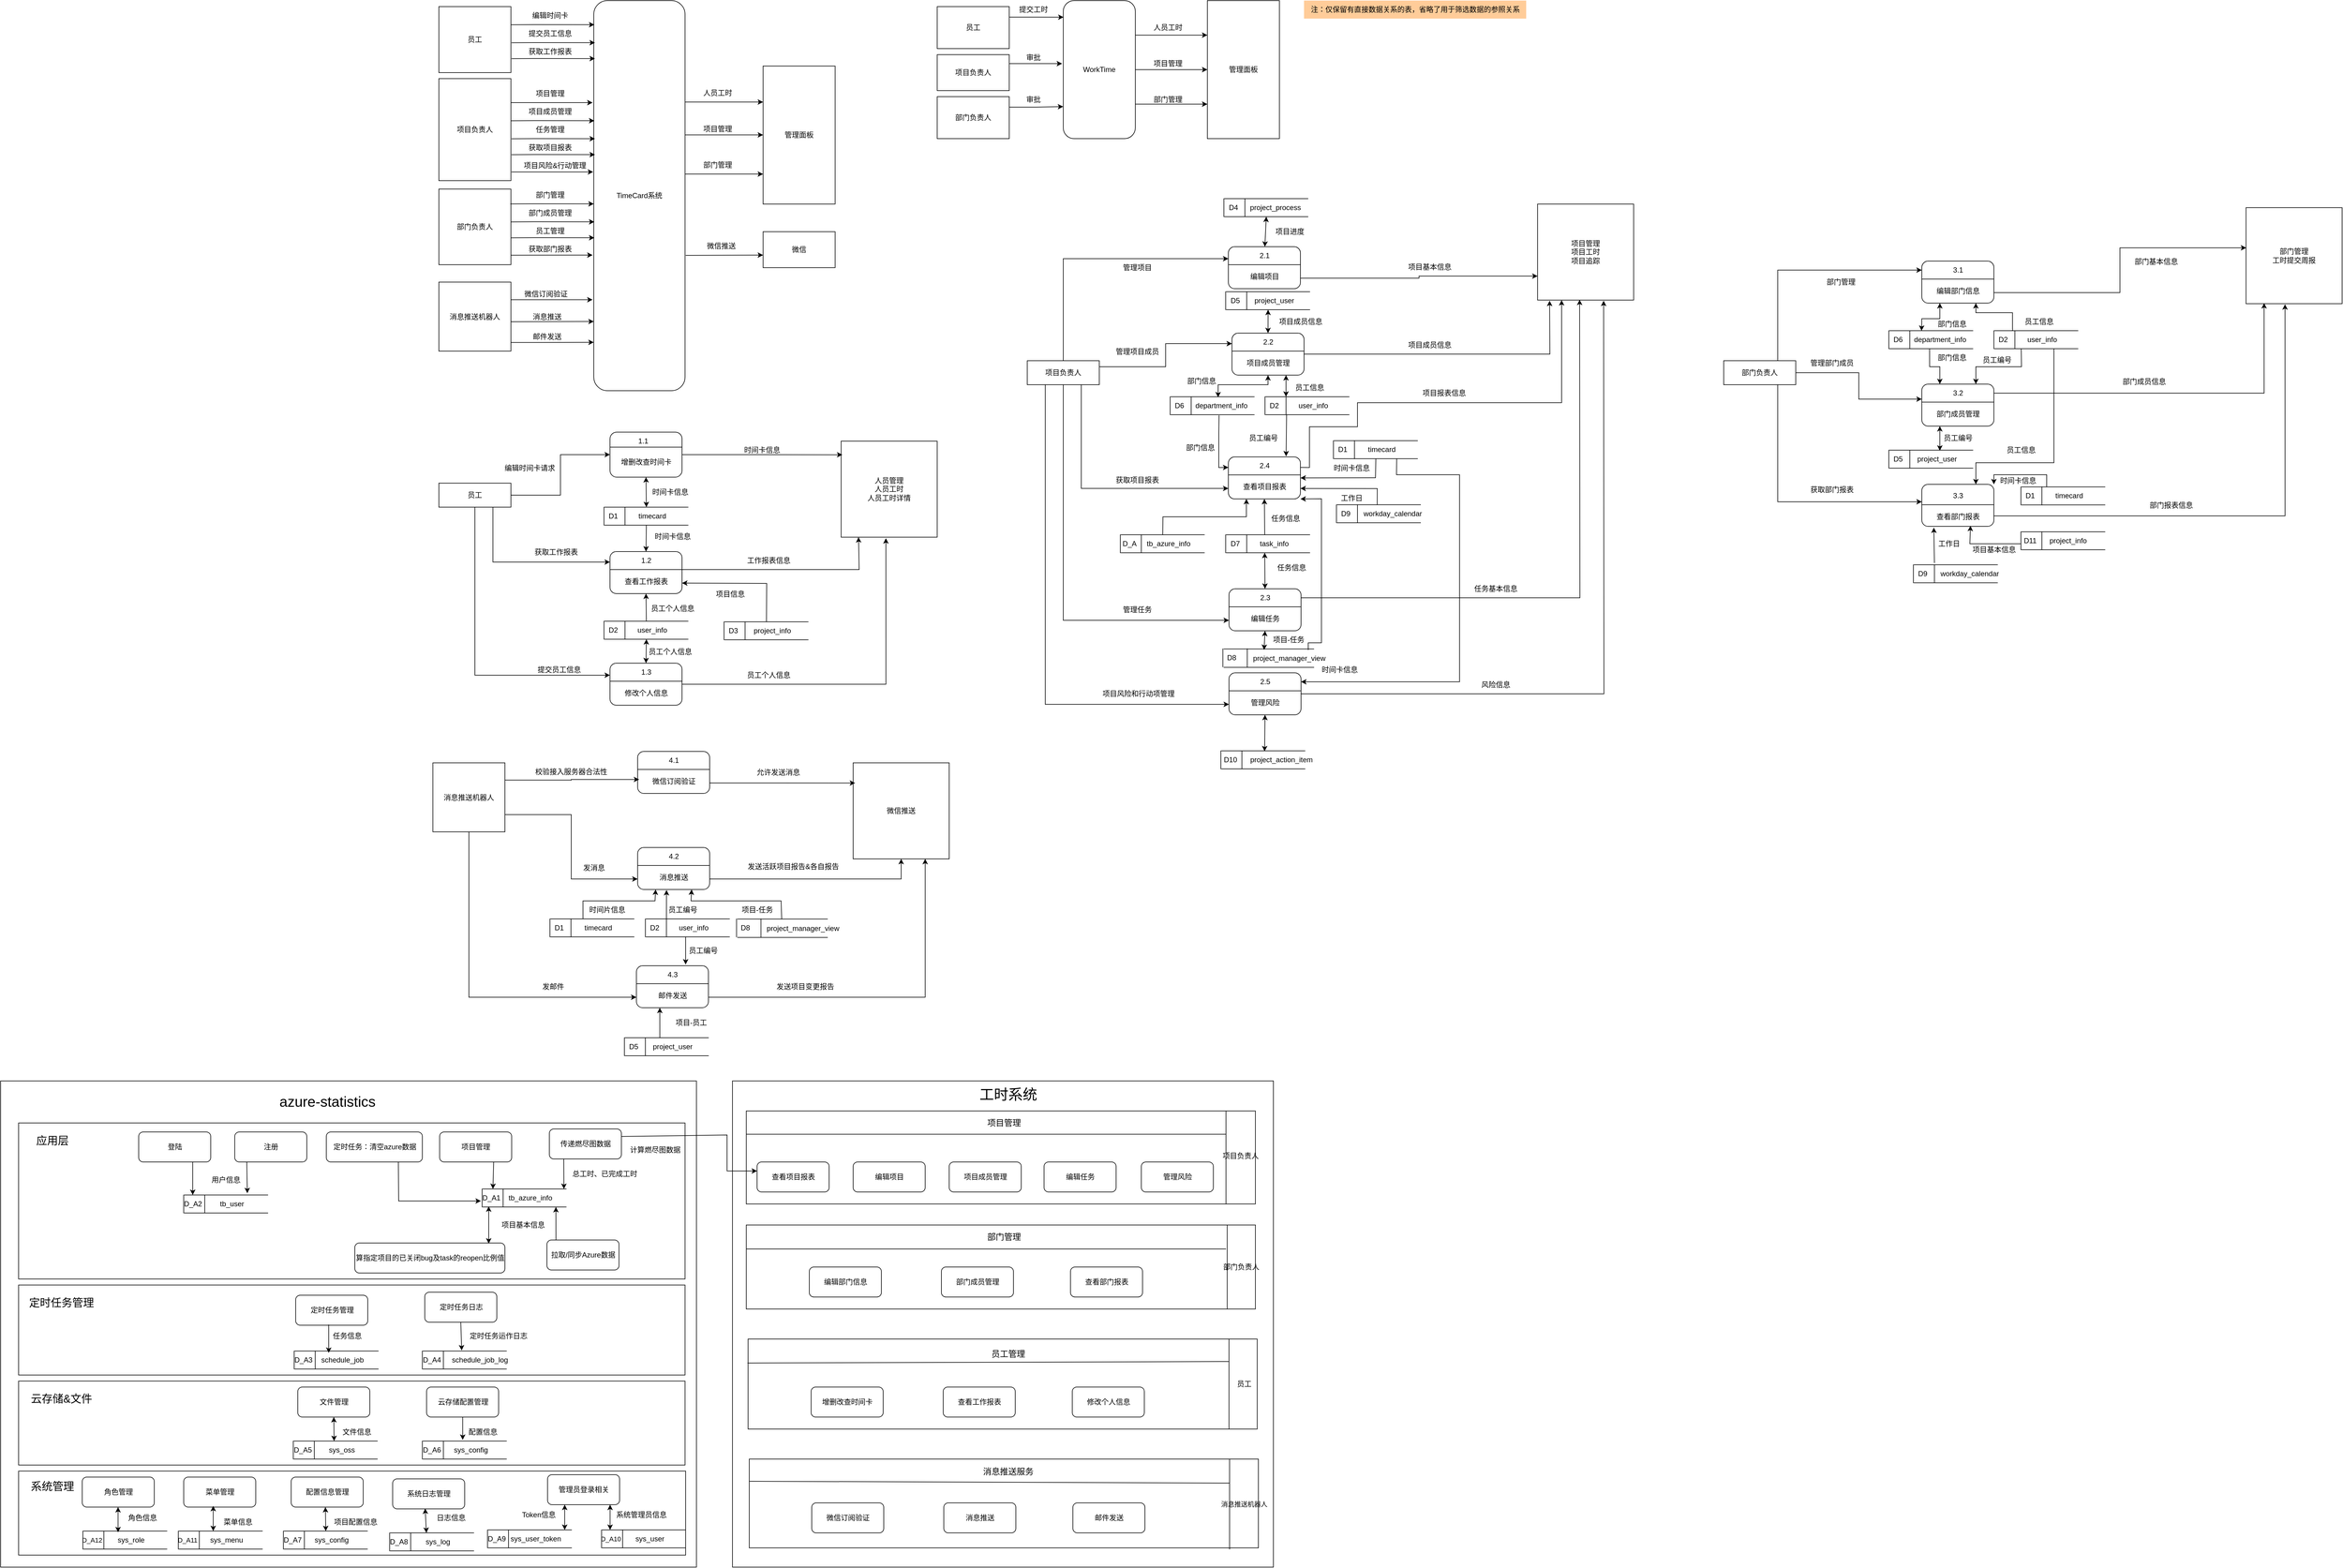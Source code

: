 <mxfile version="26.0.11">
  <diagram name="第 1 页" id="D0PfmcyOCRA9JiAwxKCm">
    <mxGraphModel dx="3207" dy="1079" grid="1" gridSize="10" guides="1" tooltips="1" connect="1" arrows="1" fold="1" page="1" pageScale="1" pageWidth="827" pageHeight="1169" math="0" shadow="0">
      <root>
        <mxCell id="0" />
        <mxCell id="1" parent="0" />
        <mxCell id="LsslCwd6HiyHOR-f4r_0-153" value="" style="rounded=0;whiteSpace=wrap;html=1;movable=0;resizable=0;rotatable=0;deletable=0;editable=0;locked=1;connectable=0;" vertex="1" parent="1">
          <mxGeometry x="-700" y="1810" width="1159" height="810" as="geometry" />
        </mxCell>
        <mxCell id="LsslCwd6HiyHOR-f4r_0-155" value="" style="rounded=0;whiteSpace=wrap;html=1;movable=1;resizable=1;rotatable=1;deletable=1;editable=1;locked=0;connectable=1;" vertex="1" parent="1">
          <mxGeometry x="-670" y="2310" width="1110" height="140" as="geometry" />
        </mxCell>
        <mxCell id="LsslCwd6HiyHOR-f4r_0-156" value="" style="rounded=0;whiteSpace=wrap;html=1;" vertex="1" parent="1">
          <mxGeometry x="-670" y="2150" width="1110" height="150" as="geometry" />
        </mxCell>
        <mxCell id="LsslCwd6HiyHOR-f4r_0-157" value="" style="rounded=0;whiteSpace=wrap;html=1;" vertex="1" parent="1">
          <mxGeometry x="-670" y="1880" width="1110" height="260" as="geometry" />
        </mxCell>
        <mxCell id="LsslCwd6HiyHOR-f4r_0-154" value="" style="rounded=0;whiteSpace=wrap;html=1;" vertex="1" parent="1">
          <mxGeometry x="-670" y="2460" width="1110.99" height="140" as="geometry" />
        </mxCell>
        <mxCell id="1uyeWz8TD2SgSE77w7xu-63" value="" style="rounded=0;whiteSpace=wrap;html=1;movable=0;resizable=0;rotatable=0;deletable=0;editable=0;locked=1;connectable=0;" parent="1" vertex="1">
          <mxGeometry x="519" y="1810" width="901" height="810" as="geometry" />
        </mxCell>
        <mxCell id="1uyeWz8TD2SgSE77w7xu-27" value="" style="rounded=0;whiteSpace=wrap;html=1;" parent="1" vertex="1">
          <mxGeometry x="542" y="1860" width="848" height="155" as="geometry" />
        </mxCell>
        <mxCell id="h8NUrK3ATLSKjU6YulBP-22" style="edgeStyle=orthogonalEdgeStyle;rounded=0;orthogonalLoop=1;jettySize=auto;html=1;exitX=0.5;exitY=0;exitDx=0;exitDy=0;" parent="1" source="h8NUrK3ATLSKjU6YulBP-17" edge="1">
          <mxGeometry relative="1" as="geometry">
            <mxPoint x="920.143" y="39.857" as="targetPoint" />
          </mxGeometry>
        </mxCell>
        <mxCell id="h8NUrK3ATLSKjU6YulBP-17" value="员工" style="rounded=0;whiteSpace=wrap;html=1;" parent="1" vertex="1">
          <mxGeometry x="860" y="20" width="120" height="70" as="geometry" />
        </mxCell>
        <mxCell id="h8NUrK3ATLSKjU6YulBP-18" value="项目负责人" style="rounded=0;whiteSpace=wrap;html=1;" parent="1" vertex="1">
          <mxGeometry x="860" y="100" width="120" height="60" as="geometry" />
        </mxCell>
        <mxCell id="h8NUrK3ATLSKjU6YulBP-33" style="edgeStyle=orthogonalEdgeStyle;rounded=0;orthogonalLoop=1;jettySize=auto;html=1;exitX=1;exitY=0.25;exitDx=0;exitDy=0;entryX=0;entryY=0.25;entryDx=0;entryDy=0;" parent="1" source="h8NUrK3ATLSKjU6YulBP-19" target="h8NUrK3ATLSKjU6YulBP-20" edge="1">
          <mxGeometry relative="1" as="geometry" />
        </mxCell>
        <mxCell id="h8NUrK3ATLSKjU6YulBP-37" style="edgeStyle=orthogonalEdgeStyle;rounded=0;orthogonalLoop=1;jettySize=auto;html=1;exitX=1;exitY=0.75;exitDx=0;exitDy=0;entryX=0;entryY=0.75;entryDx=0;entryDy=0;" parent="1" source="h8NUrK3ATLSKjU6YulBP-19" target="h8NUrK3ATLSKjU6YulBP-20" edge="1">
          <mxGeometry relative="1" as="geometry" />
        </mxCell>
        <mxCell id="h8NUrK3ATLSKjU6YulBP-40" style="edgeStyle=orthogonalEdgeStyle;rounded=0;orthogonalLoop=1;jettySize=auto;html=1;exitX=1;exitY=0.5;exitDx=0;exitDy=0;" parent="1" source="h8NUrK3ATLSKjU6YulBP-19" target="h8NUrK3ATLSKjU6YulBP-20" edge="1">
          <mxGeometry relative="1" as="geometry" />
        </mxCell>
        <mxCell id="h8NUrK3ATLSKjU6YulBP-19" value="WorkTime" style="rounded=1;whiteSpace=wrap;html=1;" parent="1" vertex="1">
          <mxGeometry x="1070" y="10" width="120" height="230" as="geometry" />
        </mxCell>
        <mxCell id="h8NUrK3ATLSKjU6YulBP-20" value="管理面板" style="rounded=0;whiteSpace=wrap;html=1;" parent="1" vertex="1">
          <mxGeometry x="1310" y="10" width="120" height="230" as="geometry" />
        </mxCell>
        <mxCell id="h8NUrK3ATLSKjU6YulBP-21" value="部门负责人" style="rounded=0;whiteSpace=wrap;html=1;" parent="1" vertex="1">
          <mxGeometry x="860" y="170" width="120" height="70" as="geometry" />
        </mxCell>
        <mxCell id="h8NUrK3ATLSKjU6YulBP-25" style="edgeStyle=orthogonalEdgeStyle;rounded=0;orthogonalLoop=1;jettySize=auto;html=1;exitX=1;exitY=0.25;exitDx=0;exitDy=0;" parent="1" source="h8NUrK3ATLSKjU6YulBP-18" edge="1">
          <mxGeometry relative="1" as="geometry">
            <mxPoint x="1068" y="115" as="targetPoint" />
            <Array as="points">
              <mxPoint x="1068" y="115" />
            </Array>
          </mxGeometry>
        </mxCell>
        <mxCell id="h8NUrK3ATLSKjU6YulBP-26" value="审批" style="text;html=1;align=center;verticalAlign=middle;resizable=0;points=[];autosize=1;strokeColor=none;fillColor=none;" parent="1" vertex="1">
          <mxGeometry x="995" y="90" width="50" height="30" as="geometry" />
        </mxCell>
        <mxCell id="h8NUrK3ATLSKjU6YulBP-28" style="edgeStyle=orthogonalEdgeStyle;rounded=0;orthogonalLoop=1;jettySize=auto;html=1;exitX=1;exitY=0.25;exitDx=0;exitDy=0;entryX=0.004;entryY=0.12;entryDx=0;entryDy=0;entryPerimeter=0;" parent="1" source="h8NUrK3ATLSKjU6YulBP-17" target="h8NUrK3ATLSKjU6YulBP-19" edge="1">
          <mxGeometry relative="1" as="geometry" />
        </mxCell>
        <mxCell id="h8NUrK3ATLSKjU6YulBP-29" value="提交工时" style="text;html=1;align=center;verticalAlign=middle;resizable=0;points=[];autosize=1;strokeColor=none;fillColor=none;" parent="1" vertex="1">
          <mxGeometry x="985" y="10" width="70" height="30" as="geometry" />
        </mxCell>
        <mxCell id="h8NUrK3ATLSKjU6YulBP-30" style="edgeStyle=orthogonalEdgeStyle;rounded=0;orthogonalLoop=1;jettySize=auto;html=1;exitX=1;exitY=0.25;exitDx=0;exitDy=0;entryX=-0.001;entryY=0.768;entryDx=0;entryDy=0;entryPerimeter=0;" parent="1" source="h8NUrK3ATLSKjU6YulBP-21" target="h8NUrK3ATLSKjU6YulBP-19" edge="1">
          <mxGeometry relative="1" as="geometry" />
        </mxCell>
        <mxCell id="h8NUrK3ATLSKjU6YulBP-31" value="审批" style="text;html=1;align=center;verticalAlign=middle;resizable=0;points=[];autosize=1;strokeColor=none;fillColor=none;" parent="1" vertex="1">
          <mxGeometry x="995" y="160" width="50" height="30" as="geometry" />
        </mxCell>
        <mxCell id="h8NUrK3ATLSKjU6YulBP-39" value="人员工时" style="text;html=1;align=center;verticalAlign=middle;resizable=0;points=[];autosize=1;strokeColor=none;fillColor=none;" parent="1" vertex="1">
          <mxGeometry x="1209" y="40" width="70" height="30" as="geometry" />
        </mxCell>
        <mxCell id="h8NUrK3ATLSKjU6YulBP-41" value="项目管理" style="text;html=1;align=center;verticalAlign=middle;resizable=0;points=[];autosize=1;strokeColor=none;fillColor=none;" parent="1" vertex="1">
          <mxGeometry x="1209" y="100" width="70" height="30" as="geometry" />
        </mxCell>
        <mxCell id="h8NUrK3ATLSKjU6YulBP-42" value="部门管理" style="text;html=1;align=center;verticalAlign=middle;resizable=0;points=[];autosize=1;strokeColor=none;fillColor=none;" parent="1" vertex="1">
          <mxGeometry x="1209" y="160" width="70" height="30" as="geometry" />
        </mxCell>
        <mxCell id="x7l14iwA549RfiOkNvGw-65" value="TimeCard系统" style="rounded=1;whiteSpace=wrap;html=1;" parent="1" vertex="1">
          <mxGeometry x="288" y="10" width="152" height="650" as="geometry" />
        </mxCell>
        <mxCell id="x7l14iwA549RfiOkNvGw-66" value="员工" style="rounded=0;whiteSpace=wrap;html=1;" parent="1" vertex="1">
          <mxGeometry x="30" y="20" width="120" height="110" as="geometry" />
        </mxCell>
        <mxCell id="x7l14iwA549RfiOkNvGw-73" value="编辑时间卡" style="text;html=1;align=center;verticalAlign=middle;resizable=0;points=[];autosize=1;strokeColor=none;fillColor=none;" parent="1" vertex="1">
          <mxGeometry x="175" y="20" width="80" height="30" as="geometry" />
        </mxCell>
        <mxCell id="x7l14iwA549RfiOkNvGw-74" value="提交员工信息" style="text;html=1;align=center;verticalAlign=middle;resizable=0;points=[];autosize=1;strokeColor=none;fillColor=none;" parent="1" vertex="1">
          <mxGeometry x="165" y="50" width="100" height="30" as="geometry" />
        </mxCell>
        <mxCell id="x7l14iwA549RfiOkNvGw-75" value="获取工作报表" style="text;html=1;align=center;verticalAlign=middle;resizable=0;points=[];autosize=1;strokeColor=none;fillColor=none;" parent="1" vertex="1">
          <mxGeometry x="165" y="80" width="100" height="30" as="geometry" />
        </mxCell>
        <mxCell id="x7l14iwA549RfiOkNvGw-76" value="项目负责人" style="rounded=0;whiteSpace=wrap;html=1;" parent="1" vertex="1">
          <mxGeometry x="30" y="140" width="120" height="170" as="geometry" />
        </mxCell>
        <mxCell id="x7l14iwA549RfiOkNvGw-77" value="部门负责人" style="rounded=0;whiteSpace=wrap;html=1;" parent="1" vertex="1">
          <mxGeometry x="30" y="324" width="120" height="126" as="geometry" />
        </mxCell>
        <mxCell id="x7l14iwA549RfiOkNvGw-78" value="项目管理" style="text;html=1;align=center;verticalAlign=middle;resizable=0;points=[];autosize=1;strokeColor=none;fillColor=none;" parent="1" vertex="1">
          <mxGeometry x="180" y="150" width="70" height="30" as="geometry" />
        </mxCell>
        <mxCell id="x7l14iwA549RfiOkNvGw-79" value="项目成员管理" style="text;html=1;align=center;verticalAlign=middle;resizable=0;points=[];autosize=1;strokeColor=none;fillColor=none;" parent="1" vertex="1">
          <mxGeometry x="165" y="180" width="100" height="30" as="geometry" />
        </mxCell>
        <mxCell id="x7l14iwA549RfiOkNvGw-80" value="任务管理" style="text;html=1;align=center;verticalAlign=middle;resizable=0;points=[];autosize=1;strokeColor=none;fillColor=none;" parent="1" vertex="1">
          <mxGeometry x="180" y="210" width="70" height="30" as="geometry" />
        </mxCell>
        <mxCell id="x7l14iwA549RfiOkNvGw-81" value="部门管理" style="text;html=1;align=center;verticalAlign=middle;resizable=0;points=[];autosize=1;strokeColor=none;fillColor=none;" parent="1" vertex="1">
          <mxGeometry x="180" y="319" width="70" height="30" as="geometry" />
        </mxCell>
        <mxCell id="x7l14iwA549RfiOkNvGw-82" value="部门成员管理" style="text;html=1;align=center;verticalAlign=middle;resizable=0;points=[];autosize=1;strokeColor=none;fillColor=none;" parent="1" vertex="1">
          <mxGeometry x="165" y="349" width="100" height="30" as="geometry" />
        </mxCell>
        <mxCell id="x7l14iwA549RfiOkNvGw-83" value="员工管理" style="text;html=1;align=center;verticalAlign=middle;resizable=0;points=[];autosize=1;strokeColor=none;fillColor=none;" parent="1" vertex="1">
          <mxGeometry x="180" y="379" width="70" height="30" as="geometry" />
        </mxCell>
        <mxCell id="x7l14iwA549RfiOkNvGw-84" value="获取项目报表" style="text;html=1;align=center;verticalAlign=middle;resizable=0;points=[];autosize=1;strokeColor=none;fillColor=none;" parent="1" vertex="1">
          <mxGeometry x="165" y="240" width="100" height="30" as="geometry" />
        </mxCell>
        <mxCell id="x7l14iwA549RfiOkNvGw-85" value="项目风险&amp;amp;行动管理" style="text;html=1;align=center;verticalAlign=middle;resizable=0;points=[];autosize=1;strokeColor=none;fillColor=none;" parent="1" vertex="1">
          <mxGeometry x="158" y="270" width="130" height="30" as="geometry" />
        </mxCell>
        <mxCell id="x7l14iwA549RfiOkNvGw-86" value="获取部门报表" style="text;html=1;align=center;verticalAlign=middle;resizable=0;points=[];autosize=1;strokeColor=none;fillColor=none;" parent="1" vertex="1">
          <mxGeometry x="165" y="409" width="100" height="30" as="geometry" />
        </mxCell>
        <mxCell id="x7l14iwA549RfiOkNvGw-87" value="" style="endArrow=classic;html=1;rounded=0;exitX=0.999;exitY=0.875;exitDx=0;exitDy=0;exitPerimeter=0;" parent="1" source="x7l14iwA549RfiOkNvGw-77" edge="1">
          <mxGeometry width="50" height="50" relative="1" as="geometry">
            <mxPoint x="198" y="449" as="sourcePoint" />
            <mxPoint x="286" y="434" as="targetPoint" />
          </mxGeometry>
        </mxCell>
        <mxCell id="x7l14iwA549RfiOkNvGw-88" value="" style="endArrow=classic;html=1;rounded=0;exitX=0.983;exitY=0.645;exitDx=0;exitDy=0;exitPerimeter=0;entryX=-0.007;entryY=0.859;entryDx=0;entryDy=0;entryPerimeter=0;" parent="1" edge="1">
          <mxGeometry width="50" height="50" relative="1" as="geometry">
            <mxPoint x="150.0" y="405.27" as="sourcePoint" />
            <mxPoint x="288.976" y="405.14" as="targetPoint" />
            <Array as="points">
              <mxPoint x="192.04" y="405" />
            </Array>
          </mxGeometry>
        </mxCell>
        <mxCell id="x7l14iwA549RfiOkNvGw-89" value="" style="endArrow=classic;html=1;rounded=0;exitX=0.983;exitY=0.645;exitDx=0;exitDy=0;exitPerimeter=0;entryX=-0.007;entryY=0.859;entryDx=0;entryDy=0;entryPerimeter=0;" parent="1" edge="1">
          <mxGeometry width="50" height="50" relative="1" as="geometry">
            <mxPoint x="150.0" y="378.79" as="sourcePoint" />
            <mxPoint x="288.976" y="378.66" as="targetPoint" />
            <Array as="points">
              <mxPoint x="192.04" y="378.52" />
            </Array>
          </mxGeometry>
        </mxCell>
        <mxCell id="x7l14iwA549RfiOkNvGw-90" value="" style="endArrow=classic;html=1;rounded=0;exitX=0.983;exitY=0.645;exitDx=0;exitDy=0;exitPerimeter=0;entryX=-0.007;entryY=0.859;entryDx=0;entryDy=0;entryPerimeter=0;" parent="1" edge="1">
          <mxGeometry width="50" height="50" relative="1" as="geometry">
            <mxPoint x="149.02" y="348.79" as="sourcePoint" />
            <mxPoint x="287.996" y="348.66" as="targetPoint" />
            <Array as="points">
              <mxPoint x="191.06" y="348.52" />
            </Array>
          </mxGeometry>
        </mxCell>
        <mxCell id="x7l14iwA549RfiOkNvGw-91" value="" style="endArrow=classic;html=1;rounded=0;exitX=0.999;exitY=0.875;exitDx=0;exitDy=0;exitPerimeter=0;entryX=-0.016;entryY=0.921;entryDx=0;entryDy=0;entryPerimeter=0;" parent="1" edge="1">
          <mxGeometry width="50" height="50" relative="1" as="geometry">
            <mxPoint x="150.98" y="295.48" as="sourcePoint" />
            <mxPoint x="286.98" y="295.48" as="targetPoint" />
          </mxGeometry>
        </mxCell>
        <mxCell id="x7l14iwA549RfiOkNvGw-92" value="" style="endArrow=classic;html=1;rounded=0;exitX=0.983;exitY=0.645;exitDx=0;exitDy=0;exitPerimeter=0;entryX=-0.007;entryY=0.859;entryDx=0;entryDy=0;entryPerimeter=0;" parent="1" edge="1">
          <mxGeometry width="50" height="50" relative="1" as="geometry">
            <mxPoint x="150.98" y="266.75" as="sourcePoint" />
            <mxPoint x="289.956" y="266.62" as="targetPoint" />
            <Array as="points">
              <mxPoint x="193.02" y="266.48" />
            </Array>
          </mxGeometry>
        </mxCell>
        <mxCell id="x7l14iwA549RfiOkNvGw-93" value="" style="endArrow=classic;html=1;rounded=0;exitX=0.983;exitY=0.645;exitDx=0;exitDy=0;exitPerimeter=0;entryX=-0.007;entryY=0.859;entryDx=0;entryDy=0;entryPerimeter=0;" parent="1" edge="1">
          <mxGeometry width="50" height="50" relative="1" as="geometry">
            <mxPoint x="150.98" y="240.27" as="sourcePoint" />
            <mxPoint x="289.956" y="240.14" as="targetPoint" />
            <Array as="points">
              <mxPoint x="193.02" y="240" />
            </Array>
          </mxGeometry>
        </mxCell>
        <mxCell id="x7l14iwA549RfiOkNvGw-94" value="" style="endArrow=classic;html=1;rounded=0;exitX=0.983;exitY=0.645;exitDx=0;exitDy=0;exitPerimeter=0;entryX=-0.007;entryY=0.859;entryDx=0;entryDy=0;entryPerimeter=0;" parent="1" edge="1">
          <mxGeometry width="50" height="50" relative="1" as="geometry">
            <mxPoint x="150.0" y="210.27" as="sourcePoint" />
            <mxPoint x="288.976" y="210.14" as="targetPoint" />
            <Array as="points">
              <mxPoint x="192.04" y="210" />
            </Array>
          </mxGeometry>
        </mxCell>
        <mxCell id="x7l14iwA549RfiOkNvGw-95" value="" style="endArrow=classic;html=1;rounded=0;exitX=0.999;exitY=0.875;exitDx=0;exitDy=0;exitPerimeter=0;entryX=-0.016;entryY=0.921;entryDx=0;entryDy=0;entryPerimeter=0;" parent="1" edge="1">
          <mxGeometry width="50" height="50" relative="1" as="geometry">
            <mxPoint x="150" y="180" as="sourcePoint" />
            <mxPoint x="286" y="180" as="targetPoint" />
          </mxGeometry>
        </mxCell>
        <mxCell id="x7l14iwA549RfiOkNvGw-96" value="" style="endArrow=classic;html=1;rounded=0;exitX=0.983;exitY=0.645;exitDx=0;exitDy=0;exitPerimeter=0;entryX=-0.007;entryY=0.859;entryDx=0;entryDy=0;entryPerimeter=0;" parent="1" edge="1">
          <mxGeometry width="50" height="50" relative="1" as="geometry">
            <mxPoint x="150.98" y="106.75" as="sourcePoint" />
            <mxPoint x="289.956" y="106.62" as="targetPoint" />
            <Array as="points">
              <mxPoint x="193.02" y="106.48" />
            </Array>
          </mxGeometry>
        </mxCell>
        <mxCell id="x7l14iwA549RfiOkNvGw-97" value="" style="endArrow=classic;html=1;rounded=0;exitX=0.983;exitY=0.645;exitDx=0;exitDy=0;exitPerimeter=0;entryX=-0.007;entryY=0.859;entryDx=0;entryDy=0;entryPerimeter=0;" parent="1" edge="1">
          <mxGeometry width="50" height="50" relative="1" as="geometry">
            <mxPoint x="150.98" y="80.27" as="sourcePoint" />
            <mxPoint x="289.956" y="80.14" as="targetPoint" />
            <Array as="points">
              <mxPoint x="193.02" y="80" />
            </Array>
          </mxGeometry>
        </mxCell>
        <mxCell id="x7l14iwA549RfiOkNvGw-98" value="" style="endArrow=classic;html=1;rounded=0;exitX=0.983;exitY=0.645;exitDx=0;exitDy=0;exitPerimeter=0;entryX=-0.007;entryY=0.859;entryDx=0;entryDy=0;entryPerimeter=0;" parent="1" edge="1">
          <mxGeometry width="50" height="50" relative="1" as="geometry">
            <mxPoint x="150.0" y="50.27" as="sourcePoint" />
            <mxPoint x="288.976" y="50.14" as="targetPoint" />
            <Array as="points">
              <mxPoint x="192.04" y="50" />
            </Array>
          </mxGeometry>
        </mxCell>
        <mxCell id="x7l14iwA549RfiOkNvGw-99" value="管理面板" style="rounded=0;whiteSpace=wrap;html=1;" parent="1" vertex="1">
          <mxGeometry x="570" y="119" width="120" height="230" as="geometry" />
        </mxCell>
        <mxCell id="x7l14iwA549RfiOkNvGw-100" value="人员工时" style="text;html=1;align=center;verticalAlign=middle;resizable=0;points=[];autosize=1;strokeColor=none;fillColor=none;" parent="1" vertex="1">
          <mxGeometry x="459" y="149" width="70" height="30" as="geometry" />
        </mxCell>
        <mxCell id="x7l14iwA549RfiOkNvGw-101" value="项目管理" style="text;html=1;align=center;verticalAlign=middle;resizable=0;points=[];autosize=1;strokeColor=none;fillColor=none;" parent="1" vertex="1">
          <mxGeometry x="459" y="209" width="70" height="30" as="geometry" />
        </mxCell>
        <mxCell id="x7l14iwA549RfiOkNvGw-102" value="部门管理" style="text;html=1;align=center;verticalAlign=middle;resizable=0;points=[];autosize=1;strokeColor=none;fillColor=none;" parent="1" vertex="1">
          <mxGeometry x="459" y="269" width="70" height="30" as="geometry" />
        </mxCell>
        <mxCell id="x7l14iwA549RfiOkNvGw-103" value="" style="endArrow=classic;html=1;rounded=0;exitX=0.999;exitY=0.875;exitDx=0;exitDy=0;exitPerimeter=0;" parent="1" edge="1">
          <mxGeometry width="50" height="50" relative="1" as="geometry">
            <mxPoint x="440" y="179" as="sourcePoint" />
            <mxPoint x="570" y="179" as="targetPoint" />
          </mxGeometry>
        </mxCell>
        <mxCell id="x7l14iwA549RfiOkNvGw-104" value="" style="endArrow=classic;html=1;rounded=0;exitX=0.999;exitY=0.875;exitDx=0;exitDy=0;exitPerimeter=0;" parent="1" edge="1">
          <mxGeometry width="50" height="50" relative="1" as="geometry">
            <mxPoint x="440" y="233.76" as="sourcePoint" />
            <mxPoint x="570" y="233.76" as="targetPoint" />
          </mxGeometry>
        </mxCell>
        <mxCell id="x7l14iwA549RfiOkNvGw-105" value="" style="endArrow=classic;html=1;rounded=0;exitX=0.999;exitY=0.875;exitDx=0;exitDy=0;exitPerimeter=0;" parent="1" edge="1">
          <mxGeometry width="50" height="50" relative="1" as="geometry">
            <mxPoint x="440" y="299" as="sourcePoint" />
            <mxPoint x="570" y="299" as="targetPoint" />
          </mxGeometry>
        </mxCell>
        <mxCell id="x7l14iwA549RfiOkNvGw-188" style="edgeStyle=orthogonalEdgeStyle;rounded=0;orthogonalLoop=1;jettySize=auto;html=1;exitX=1;exitY=0.5;exitDx=0;exitDy=0;entryX=0;entryY=0.5;entryDx=0;entryDy=0;" parent="1" source="x7l14iwA549RfiOkNvGw-106" target="x7l14iwA549RfiOkNvGw-113" edge="1">
          <mxGeometry relative="1" as="geometry" />
        </mxCell>
        <mxCell id="x7l14iwA549RfiOkNvGw-189" style="edgeStyle=orthogonalEdgeStyle;rounded=0;orthogonalLoop=1;jettySize=auto;html=1;exitX=0.75;exitY=1;exitDx=0;exitDy=0;entryX=0;entryY=0.25;entryDx=0;entryDy=0;" parent="1" source="x7l14iwA549RfiOkNvGw-106" target="x7l14iwA549RfiOkNvGw-123" edge="1">
          <mxGeometry relative="1" as="geometry" />
        </mxCell>
        <mxCell id="x7l14iwA549RfiOkNvGw-190" style="edgeStyle=orthogonalEdgeStyle;rounded=0;orthogonalLoop=1;jettySize=auto;html=1;exitX=0.5;exitY=1;exitDx=0;exitDy=0;entryX=0.5;entryY=0;entryDx=0;entryDy=0;" parent="1" source="x7l14iwA549RfiOkNvGw-106" target="x7l14iwA549RfiOkNvGw-120" edge="1">
          <mxGeometry relative="1" as="geometry" />
        </mxCell>
        <mxCell id="x7l14iwA549RfiOkNvGw-106" value="员工" style="rounded=0;whiteSpace=wrap;html=1;" parent="1" vertex="1">
          <mxGeometry x="30" y="813.99" width="120" height="40" as="geometry" />
        </mxCell>
        <mxCell id="x7l14iwA549RfiOkNvGw-107" value="编辑时间卡请求" style="text;html=1;align=center;verticalAlign=middle;resizable=0;points=[];autosize=1;strokeColor=none;fillColor=none;" parent="1" vertex="1">
          <mxGeometry x="126.25" y="773.99" width="110" height="30" as="geometry" />
        </mxCell>
        <mxCell id="x7l14iwA549RfiOkNvGw-108" value="提交员工信息" style="text;html=1;align=center;verticalAlign=middle;resizable=0;points=[];autosize=1;strokeColor=none;fillColor=none;" parent="1" vertex="1">
          <mxGeometry x="180" y="1109.99" width="100" height="30" as="geometry" />
        </mxCell>
        <mxCell id="x7l14iwA549RfiOkNvGw-109" value="获取工作报表" style="text;html=1;align=center;verticalAlign=middle;resizable=0;points=[];autosize=1;strokeColor=none;fillColor=none;" parent="1" vertex="1">
          <mxGeometry x="175" y="913.99" width="100" height="30" as="geometry" />
        </mxCell>
        <mxCell id="x7l14iwA549RfiOkNvGw-113" value="&lt;div style=&quot;&quot;&gt;&lt;br&gt;&lt;/div&gt;" style="rounded=1;whiteSpace=wrap;html=1;align=center;" parent="1" vertex="1">
          <mxGeometry x="315" y="728.99" width="120" height="75" as="geometry" />
        </mxCell>
        <mxCell id="x7l14iwA549RfiOkNvGw-114" value="" style="shape=partialRectangle;whiteSpace=wrap;html=1;right=0;top=0;bottom=0;fillColor=none;routingCenterX=-0.5;rotation=-90;" parent="1" vertex="1">
          <mxGeometry x="365" y="683.99" width="20" height="120" as="geometry" />
        </mxCell>
        <mxCell id="x7l14iwA549RfiOkNvGw-115" value="1.1" style="text;html=1;align=center;verticalAlign=middle;resizable=0;points=[];autosize=1;strokeColor=none;fillColor=none;" parent="1" vertex="1">
          <mxGeometry x="350" y="728.99" width="40" height="30" as="geometry" />
        </mxCell>
        <mxCell id="x7l14iwA549RfiOkNvGw-116" value="增删改查时间卡" style="text;html=1;align=center;verticalAlign=middle;resizable=0;points=[];autosize=1;strokeColor=none;fillColor=none;" parent="1" vertex="1">
          <mxGeometry x="320" y="763.99" width="110" height="30" as="geometry" />
        </mxCell>
        <mxCell id="x7l14iwA549RfiOkNvGw-119" value="&lt;div style=&quot;&quot;&gt;&lt;br&gt;&lt;/div&gt;" style="rounded=1;whiteSpace=wrap;html=1;align=center;" parent="1" vertex="1">
          <mxGeometry x="315.0" y="1113.99" width="120" height="70" as="geometry" />
        </mxCell>
        <mxCell id="x7l14iwA549RfiOkNvGw-120" value="" style="shape=partialRectangle;whiteSpace=wrap;html=1;right=0;top=0;bottom=0;fillColor=none;routingCenterX=-0.5;rotation=-90;" parent="1" vertex="1">
          <mxGeometry x="365.0" y="1073.99" width="20" height="120" as="geometry" />
        </mxCell>
        <mxCell id="x7l14iwA549RfiOkNvGw-121" value="1.3" style="text;html=1;align=center;verticalAlign=middle;resizable=0;points=[];autosize=1;strokeColor=none;fillColor=none;" parent="1" vertex="1">
          <mxGeometry x="355.0" y="1113.99" width="40" height="30" as="geometry" />
        </mxCell>
        <mxCell id="x7l14iwA549RfiOkNvGw-122" value="修改个人信息" style="text;html=1;align=center;verticalAlign=middle;resizable=0;points=[];autosize=1;strokeColor=none;fillColor=none;" parent="1" vertex="1">
          <mxGeometry x="325.0" y="1148.99" width="100" height="30" as="geometry" />
        </mxCell>
        <mxCell id="x7l14iwA549RfiOkNvGw-123" value="&lt;div style=&quot;&quot;&gt;&lt;br&gt;&lt;/div&gt;" style="rounded=1;whiteSpace=wrap;html=1;align=center;" parent="1" vertex="1">
          <mxGeometry x="315.0" y="927.99" width="120" height="70" as="geometry" />
        </mxCell>
        <mxCell id="x7l14iwA549RfiOkNvGw-124" value="" style="shape=partialRectangle;whiteSpace=wrap;html=1;right=0;top=0;bottom=0;fillColor=none;routingCenterX=-0.5;rotation=-90;" parent="1" vertex="1">
          <mxGeometry x="365.0" y="887.99" width="20" height="120" as="geometry" />
        </mxCell>
        <mxCell id="x7l14iwA549RfiOkNvGw-125" value="1.2" style="text;html=1;align=center;verticalAlign=middle;resizable=0;points=[];autosize=1;strokeColor=none;fillColor=none;" parent="1" vertex="1">
          <mxGeometry x="355.0" y="927.99" width="40" height="30" as="geometry" />
        </mxCell>
        <mxCell id="x7l14iwA549RfiOkNvGw-126" value="查看工作报表" style="text;html=1;align=center;verticalAlign=middle;resizable=0;points=[];autosize=1;strokeColor=none;fillColor=none;" parent="1" vertex="1">
          <mxGeometry x="325.0" y="962.99" width="100" height="30" as="geometry" />
        </mxCell>
        <mxCell id="x7l14iwA549RfiOkNvGw-157" value="" style="group" parent="1" vertex="1" connectable="0">
          <mxGeometry x="300" y="853.99" width="145.005" height="30.01" as="geometry" />
        </mxCell>
        <mxCell id="x7l14iwA549RfiOkNvGw-149" value="" style="shape=partialRectangle;whiteSpace=wrap;html=1;top=0;bottom=0;fillColor=none;rotation=-90;" parent="x7l14iwA549RfiOkNvGw-157" vertex="1">
          <mxGeometry x="60.63" y="-54.37" width="30" height="138.75" as="geometry" />
        </mxCell>
        <mxCell id="x7l14iwA549RfiOkNvGw-151" value="" style="shape=partialRectangle;whiteSpace=wrap;html=1;right=0;top=0;bottom=0;fillColor=none;routingCenterX=-0.5;" parent="x7l14iwA549RfiOkNvGw-157" vertex="1">
          <mxGeometry x="5" width="20" height="30" as="geometry" />
        </mxCell>
        <mxCell id="x7l14iwA549RfiOkNvGw-155" value="" style="shape=partialRectangle;whiteSpace=wrap;html=1;right=0;top=0;bottom=0;fillColor=none;routingCenterX=-0.5;" parent="x7l14iwA549RfiOkNvGw-157" vertex="1">
          <mxGeometry x="40" width="30" height="30" as="geometry" />
        </mxCell>
        <mxCell id="x7l14iwA549RfiOkNvGw-156" value="D1" style="text;html=1;align=center;verticalAlign=middle;resizable=0;points=[];autosize=1;strokeColor=none;fillColor=none;" parent="x7l14iwA549RfiOkNvGw-157" vertex="1">
          <mxGeometry y="0.01" width="40" height="30" as="geometry" />
        </mxCell>
        <mxCell id="x7l14iwA549RfiOkNvGw-137" value="timecard" style="text;html=1;align=center;verticalAlign=middle;resizable=0;points=[];autosize=1;strokeColor=none;fillColor=none;" parent="x7l14iwA549RfiOkNvGw-157" vertex="1">
          <mxGeometry x="50" width="70" height="30" as="geometry" />
        </mxCell>
        <mxCell id="x7l14iwA549RfiOkNvGw-164" value="" style="group" parent="1" vertex="1" connectable="0">
          <mxGeometry x="300" y="1043.98" width="145.005" height="30.01" as="geometry" />
        </mxCell>
        <mxCell id="x7l14iwA549RfiOkNvGw-165" value="" style="shape=partialRectangle;whiteSpace=wrap;html=1;top=0;bottom=0;fillColor=none;rotation=-90;" parent="x7l14iwA549RfiOkNvGw-164" vertex="1">
          <mxGeometry x="60.63" y="-54.37" width="30" height="138.75" as="geometry" />
        </mxCell>
        <mxCell id="x7l14iwA549RfiOkNvGw-166" value="" style="shape=partialRectangle;whiteSpace=wrap;html=1;right=0;top=0;bottom=0;fillColor=none;routingCenterX=-0.5;" parent="x7l14iwA549RfiOkNvGw-164" vertex="1">
          <mxGeometry x="5" width="20" height="30" as="geometry" />
        </mxCell>
        <mxCell id="x7l14iwA549RfiOkNvGw-167" value="" style="shape=partialRectangle;whiteSpace=wrap;html=1;right=0;top=0;bottom=0;fillColor=none;routingCenterX=-0.5;" parent="x7l14iwA549RfiOkNvGw-164" vertex="1">
          <mxGeometry x="40" width="30" height="30" as="geometry" />
        </mxCell>
        <mxCell id="x7l14iwA549RfiOkNvGw-168" value="D2" style="text;html=1;align=center;verticalAlign=middle;resizable=0;points=[];autosize=1;strokeColor=none;fillColor=none;" parent="x7l14iwA549RfiOkNvGw-164" vertex="1">
          <mxGeometry y="0.01" width="40" height="30" as="geometry" />
        </mxCell>
        <mxCell id="x7l14iwA549RfiOkNvGw-169" value="user_info" style="text;html=1;align=center;verticalAlign=middle;resizable=0;points=[];autosize=1;strokeColor=none;fillColor=none;" parent="x7l14iwA549RfiOkNvGw-164" vertex="1">
          <mxGeometry x="50" width="70" height="30" as="geometry" />
        </mxCell>
        <mxCell id="x7l14iwA549RfiOkNvGw-170" value="" style="group" parent="1" vertex="1" connectable="0">
          <mxGeometry x="500" y="1044.99" width="145.005" height="30.01" as="geometry" />
        </mxCell>
        <mxCell id="x7l14iwA549RfiOkNvGw-171" value="" style="shape=partialRectangle;whiteSpace=wrap;html=1;top=0;bottom=0;fillColor=none;rotation=-90;" parent="x7l14iwA549RfiOkNvGw-170" vertex="1">
          <mxGeometry x="60.63" y="-54.37" width="30" height="138.75" as="geometry" />
        </mxCell>
        <mxCell id="x7l14iwA549RfiOkNvGw-172" value="" style="shape=partialRectangle;whiteSpace=wrap;html=1;right=0;top=0;bottom=0;fillColor=none;routingCenterX=-0.5;" parent="x7l14iwA549RfiOkNvGw-170" vertex="1">
          <mxGeometry x="5" width="20" height="30" as="geometry" />
        </mxCell>
        <mxCell id="x7l14iwA549RfiOkNvGw-173" value="" style="shape=partialRectangle;whiteSpace=wrap;html=1;right=0;top=0;bottom=0;fillColor=none;routingCenterX=-0.5;" parent="x7l14iwA549RfiOkNvGw-170" vertex="1">
          <mxGeometry x="40" width="30" height="30" as="geometry" />
        </mxCell>
        <mxCell id="x7l14iwA549RfiOkNvGw-174" value="D3" style="text;html=1;align=center;verticalAlign=middle;resizable=0;points=[];autosize=1;strokeColor=none;fillColor=none;" parent="x7l14iwA549RfiOkNvGw-170" vertex="1">
          <mxGeometry y="0.01" width="40" height="30" as="geometry" />
        </mxCell>
        <mxCell id="x7l14iwA549RfiOkNvGw-175" value="project_info" style="text;html=1;align=center;verticalAlign=middle;resizable=0;points=[];autosize=1;strokeColor=none;fillColor=none;" parent="x7l14iwA549RfiOkNvGw-170" vertex="1">
          <mxGeometry x="40" width="90" height="30" as="geometry" />
        </mxCell>
        <mxCell id="x7l14iwA549RfiOkNvGw-176" value="人员管理&lt;div&gt;人员工时&lt;/div&gt;&lt;div&gt;人员工时详情&lt;/div&gt;" style="rounded=0;whiteSpace=wrap;html=1;" parent="1" vertex="1">
          <mxGeometry x="700" y="743.99" width="160" height="160" as="geometry" />
        </mxCell>
        <mxCell id="x7l14iwA549RfiOkNvGw-177" value="时间卡信息" style="text;html=1;align=center;verticalAlign=middle;resizable=0;points=[];autosize=1;strokeColor=none;fillColor=none;" parent="1" vertex="1">
          <mxGeometry x="527.5" y="743.99" width="80" height="30" as="geometry" />
        </mxCell>
        <mxCell id="x7l14iwA549RfiOkNvGw-178" value="工作报表信息" style="text;html=1;align=center;verticalAlign=middle;resizable=0;points=[];autosize=1;strokeColor=none;fillColor=none;" parent="1" vertex="1">
          <mxGeometry x="529" y="927.99" width="100" height="30" as="geometry" />
        </mxCell>
        <mxCell id="x7l14iwA549RfiOkNvGw-179" value="员工个人信息" style="text;html=1;align=center;verticalAlign=middle;resizable=0;points=[];autosize=1;strokeColor=none;fillColor=none;" parent="1" vertex="1">
          <mxGeometry x="529" y="1118.99" width="100" height="30" as="geometry" />
        </mxCell>
        <mxCell id="x7l14iwA549RfiOkNvGw-180" value="时间卡信息" style="text;html=1;align=center;verticalAlign=middle;resizable=0;points=[];autosize=1;strokeColor=none;fillColor=none;" parent="1" vertex="1">
          <mxGeometry x="375" y="813.99" width="80" height="30" as="geometry" />
        </mxCell>
        <mxCell id="x7l14iwA549RfiOkNvGw-181" value="员工个人信息" style="text;html=1;align=center;verticalAlign=middle;resizable=0;points=[];autosize=1;strokeColor=none;fillColor=none;" parent="1" vertex="1">
          <mxGeometry x="365" y="1079.99" width="100" height="30" as="geometry" />
        </mxCell>
        <mxCell id="x7l14iwA549RfiOkNvGw-182" value="项目信息" style="text;html=1;align=center;verticalAlign=middle;resizable=0;points=[];autosize=1;strokeColor=none;fillColor=none;" parent="1" vertex="1">
          <mxGeometry x="480" y="983.99" width="70" height="30" as="geometry" />
        </mxCell>
        <mxCell id="x7l14iwA549RfiOkNvGw-184" style="edgeStyle=orthogonalEdgeStyle;rounded=0;orthogonalLoop=1;jettySize=auto;html=1;exitX=1;exitY=0.5;exitDx=0;exitDy=0;entryX=0.466;entryY=1.011;entryDx=0;entryDy=0;entryPerimeter=0;" parent="1" source="x7l14iwA549RfiOkNvGw-119" target="x7l14iwA549RfiOkNvGw-176" edge="1">
          <mxGeometry relative="1" as="geometry" />
        </mxCell>
        <mxCell id="x7l14iwA549RfiOkNvGw-185" value="" style="endArrow=classic;startArrow=classic;html=1;rounded=0;exitX=0.5;exitY=0;exitDx=0;exitDy=0;entryX=0;entryY=0.5;entryDx=0;entryDy=0;" parent="1" source="x7l14iwA549RfiOkNvGw-119" target="x7l14iwA549RfiOkNvGw-165" edge="1">
          <mxGeometry width="50" height="50" relative="1" as="geometry">
            <mxPoint x="560" y="1033.99" as="sourcePoint" />
            <mxPoint x="610" y="983.99" as="targetPoint" />
          </mxGeometry>
        </mxCell>
        <mxCell id="x7l14iwA549RfiOkNvGw-187" style="edgeStyle=orthogonalEdgeStyle;rounded=0;orthogonalLoop=1;jettySize=auto;html=1;exitX=1;exitY=0.5;exitDx=0;exitDy=0;entryX=0.013;entryY=0.142;entryDx=0;entryDy=0;entryPerimeter=0;" parent="1" source="x7l14iwA549RfiOkNvGw-113" target="x7l14iwA549RfiOkNvGw-176" edge="1">
          <mxGeometry relative="1" as="geometry" />
        </mxCell>
        <mxCell id="x7l14iwA549RfiOkNvGw-193" value="" style="endArrow=classic;startArrow=classic;html=1;rounded=0;exitX=1;exitY=0.5;exitDx=0;exitDy=0;entryX=0.5;entryY=1;entryDx=0;entryDy=0;" parent="1" source="x7l14iwA549RfiOkNvGw-149" target="x7l14iwA549RfiOkNvGw-113" edge="1">
          <mxGeometry width="50" height="50" relative="1" as="geometry">
            <mxPoint x="560" y="1033.99" as="sourcePoint" />
            <mxPoint x="610" y="983.99" as="targetPoint" />
          </mxGeometry>
        </mxCell>
        <mxCell id="x7l14iwA549RfiOkNvGw-194" value="时间卡信息" style="text;html=1;align=center;verticalAlign=middle;resizable=0;points=[];autosize=1;strokeColor=none;fillColor=none;" parent="1" vertex="1">
          <mxGeometry x="379" y="887.99" width="80" height="30" as="geometry" />
        </mxCell>
        <mxCell id="x7l14iwA549RfiOkNvGw-195" value="" style="endArrow=classic;html=1;rounded=0;exitX=1;exitY=0.5;exitDx=0;exitDy=0;entryX=0.5;entryY=1;entryDx=0;entryDy=0;" parent="1" source="x7l14iwA549RfiOkNvGw-165" target="x7l14iwA549RfiOkNvGw-123" edge="1">
          <mxGeometry width="50" height="50" relative="1" as="geometry">
            <mxPoint x="560" y="1033.99" as="sourcePoint" />
            <mxPoint x="610" y="983.99" as="targetPoint" />
          </mxGeometry>
        </mxCell>
        <mxCell id="x7l14iwA549RfiOkNvGw-196" value="" style="endArrow=classic;html=1;rounded=0;exitX=0;exitY=0.5;exitDx=0;exitDy=0;entryX=0.5;entryY=0;entryDx=0;entryDy=0;" parent="1" source="x7l14iwA549RfiOkNvGw-149" target="x7l14iwA549RfiOkNvGw-123" edge="1">
          <mxGeometry width="50" height="50" relative="1" as="geometry">
            <mxPoint x="560" y="1033.99" as="sourcePoint" />
            <mxPoint x="610" y="983.99" as="targetPoint" />
          </mxGeometry>
        </mxCell>
        <mxCell id="x7l14iwA549RfiOkNvGw-197" value="" style="endArrow=classic;html=1;rounded=0;exitX=1;exitY=0.5;exitDx=0;exitDy=0;entryX=1;entryY=0.75;entryDx=0;entryDy=0;" parent="1" source="x7l14iwA549RfiOkNvGw-171" target="x7l14iwA549RfiOkNvGw-123" edge="1">
          <mxGeometry width="50" height="50" relative="1" as="geometry">
            <mxPoint x="560" y="1033.99" as="sourcePoint" />
            <mxPoint x="610" y="983.99" as="targetPoint" />
            <Array as="points">
              <mxPoint x="576" y="980.99" />
            </Array>
          </mxGeometry>
        </mxCell>
        <mxCell id="x7l14iwA549RfiOkNvGw-198" value="员工个人信息" style="text;html=1;align=center;verticalAlign=middle;resizable=0;points=[];autosize=1;strokeColor=none;fillColor=none;" parent="1" vertex="1">
          <mxGeometry x="369" y="1007.99" width="100" height="30" as="geometry" />
        </mxCell>
        <mxCell id="x7l14iwA549RfiOkNvGw-258" style="edgeStyle=orthogonalEdgeStyle;rounded=0;orthogonalLoop=1;jettySize=auto;html=1;exitX=0.5;exitY=0;exitDx=0;exitDy=0;entryX=0.5;entryY=0;entryDx=0;entryDy=0;" parent="1" source="x7l14iwA549RfiOkNvGw-199" target="x7l14iwA549RfiOkNvGw-202" edge="1">
          <mxGeometry relative="1" as="geometry" />
        </mxCell>
        <mxCell id="x7l14iwA549RfiOkNvGw-306" style="edgeStyle=orthogonalEdgeStyle;rounded=0;orthogonalLoop=1;jettySize=auto;html=1;exitX=1;exitY=0.25;exitDx=0;exitDy=0;entryX=0;entryY=0.25;entryDx=0;entryDy=0;" parent="1" source="x7l14iwA549RfiOkNvGw-199" target="x7l14iwA549RfiOkNvGw-207" edge="1">
          <mxGeometry relative="1" as="geometry" />
        </mxCell>
        <mxCell id="x7l14iwA549RfiOkNvGw-307" style="edgeStyle=orthogonalEdgeStyle;rounded=0;orthogonalLoop=1;jettySize=auto;html=1;exitX=0.75;exitY=1;exitDx=0;exitDy=0;entryX=0;entryY=0.75;entryDx=0;entryDy=0;" parent="1" source="x7l14iwA549RfiOkNvGw-199" target="x7l14iwA549RfiOkNvGw-217" edge="1">
          <mxGeometry relative="1" as="geometry" />
        </mxCell>
        <mxCell id="x7l14iwA549RfiOkNvGw-320" style="edgeStyle=orthogonalEdgeStyle;rounded=0;orthogonalLoop=1;jettySize=auto;html=1;exitX=0.5;exitY=1;exitDx=0;exitDy=0;entryX=0;entryY=0.75;entryDx=0;entryDy=0;" parent="1" source="x7l14iwA549RfiOkNvGw-199" target="x7l14iwA549RfiOkNvGw-212" edge="1">
          <mxGeometry relative="1" as="geometry" />
        </mxCell>
        <mxCell id="x7l14iwA549RfiOkNvGw-331" style="edgeStyle=orthogonalEdgeStyle;rounded=0;orthogonalLoop=1;jettySize=auto;html=1;exitX=0.25;exitY=1;exitDx=0;exitDy=0;entryX=0;entryY=0.75;entryDx=0;entryDy=0;" parent="1" source="x7l14iwA549RfiOkNvGw-199" target="x7l14iwA549RfiOkNvGw-229" edge="1">
          <mxGeometry relative="1" as="geometry" />
        </mxCell>
        <mxCell id="x7l14iwA549RfiOkNvGw-199" value="项目负责人" style="rounded=0;whiteSpace=wrap;html=1;" parent="1" vertex="1">
          <mxGeometry x="1010" y="610" width="120" height="40" as="geometry" />
        </mxCell>
        <mxCell id="x7l14iwA549RfiOkNvGw-200" value="项目管理&lt;div&gt;项目工时&lt;/div&gt;&lt;div&gt;项目追踪&lt;/div&gt;" style="rounded=0;whiteSpace=wrap;html=1;" parent="1" vertex="1">
          <mxGeometry x="1860" y="349" width="160" height="160" as="geometry" />
        </mxCell>
        <mxCell id="x7l14iwA549RfiOkNvGw-336" style="edgeStyle=orthogonalEdgeStyle;rounded=0;orthogonalLoop=1;jettySize=auto;html=1;exitX=1;exitY=0.75;exitDx=0;exitDy=0;entryX=0;entryY=0.75;entryDx=0;entryDy=0;" parent="1" source="x7l14iwA549RfiOkNvGw-201" target="x7l14iwA549RfiOkNvGw-200" edge="1">
          <mxGeometry relative="1" as="geometry" />
        </mxCell>
        <mxCell id="x7l14iwA549RfiOkNvGw-201" value="&lt;div style=&quot;&quot;&gt;&lt;br&gt;&lt;/div&gt;" style="rounded=1;whiteSpace=wrap;html=1;align=center;" parent="1" vertex="1">
          <mxGeometry x="1345.0" y="420.01" width="120" height="70" as="geometry" />
        </mxCell>
        <mxCell id="x7l14iwA549RfiOkNvGw-202" value="" style="shape=partialRectangle;whiteSpace=wrap;html=1;right=0;top=0;bottom=0;fillColor=none;routingCenterX=-0.5;rotation=-90;" parent="1" vertex="1">
          <mxGeometry x="1395.0" y="380.01" width="20" height="120" as="geometry" />
        </mxCell>
        <mxCell id="x7l14iwA549RfiOkNvGw-203" value="2.1" style="text;html=1;align=center;verticalAlign=middle;resizable=0;points=[];autosize=1;strokeColor=none;fillColor=none;" parent="1" vertex="1">
          <mxGeometry x="1385.0" y="420.01" width="40" height="30" as="geometry" />
        </mxCell>
        <mxCell id="x7l14iwA549RfiOkNvGw-204" value="编辑项目" style="text;html=1;align=center;verticalAlign=middle;resizable=0;points=[];autosize=1;strokeColor=none;fillColor=none;" parent="1" vertex="1">
          <mxGeometry x="1370.0" y="455.01" width="70" height="30" as="geometry" />
        </mxCell>
        <mxCell id="x7l14iwA549RfiOkNvGw-205" value="管理项目" style="text;html=1;align=center;verticalAlign=middle;resizable=0;points=[];autosize=1;strokeColor=none;fillColor=none;" parent="1" vertex="1">
          <mxGeometry x="1157.99" y="440.01" width="70" height="30" as="geometry" />
        </mxCell>
        <mxCell id="x7l14iwA549RfiOkNvGw-337" style="edgeStyle=orthogonalEdgeStyle;rounded=0;orthogonalLoop=1;jettySize=auto;html=1;exitX=1;exitY=0.5;exitDx=0;exitDy=0;" parent="1" source="x7l14iwA549RfiOkNvGw-207" edge="1">
          <mxGeometry relative="1" as="geometry">
            <mxPoint x="1880" y="510" as="targetPoint" />
          </mxGeometry>
        </mxCell>
        <mxCell id="x7l14iwA549RfiOkNvGw-207" value="&lt;div style=&quot;&quot;&gt;&lt;br&gt;&lt;/div&gt;" style="rounded=1;whiteSpace=wrap;html=1;align=center;" parent="1" vertex="1">
          <mxGeometry x="1351.0" y="564.01" width="120" height="70" as="geometry" />
        </mxCell>
        <mxCell id="x7l14iwA549RfiOkNvGw-208" value="" style="shape=partialRectangle;whiteSpace=wrap;html=1;right=0;top=0;bottom=0;fillColor=none;routingCenterX=-0.5;rotation=-90;" parent="1" vertex="1">
          <mxGeometry x="1401.0" y="524.01" width="20" height="120" as="geometry" />
        </mxCell>
        <mxCell id="x7l14iwA549RfiOkNvGw-209" value="2.2" style="text;html=1;align=center;verticalAlign=middle;resizable=0;points=[];autosize=1;strokeColor=none;fillColor=none;" parent="1" vertex="1">
          <mxGeometry x="1391.0" y="564.01" width="40" height="30" as="geometry" />
        </mxCell>
        <mxCell id="x7l14iwA549RfiOkNvGw-210" value="项目成员管理" style="text;html=1;align=center;verticalAlign=middle;resizable=0;points=[];autosize=1;strokeColor=none;fillColor=none;" parent="1" vertex="1">
          <mxGeometry x="1361.0" y="599.01" width="100" height="30" as="geometry" />
        </mxCell>
        <mxCell id="x7l14iwA549RfiOkNvGw-211" value="管理项目成员" style="text;html=1;align=center;verticalAlign=middle;resizable=0;points=[];autosize=1;strokeColor=none;fillColor=none;" parent="1" vertex="1">
          <mxGeometry x="1142.99" y="580" width="100" height="30" as="geometry" />
        </mxCell>
        <mxCell id="x7l14iwA549RfiOkNvGw-212" value="&lt;div style=&quot;&quot;&gt;&lt;br&gt;&lt;/div&gt;" style="rounded=1;whiteSpace=wrap;html=1;align=center;" parent="1" vertex="1">
          <mxGeometry x="1346.0" y="990" width="120" height="70" as="geometry" />
        </mxCell>
        <mxCell id="x7l14iwA549RfiOkNvGw-340" style="edgeStyle=orthogonalEdgeStyle;rounded=0;orthogonalLoop=1;jettySize=auto;html=1;exitX=0.75;exitY=1;exitDx=0;exitDy=0;" parent="1" source="x7l14iwA549RfiOkNvGw-213" edge="1">
          <mxGeometry relative="1" as="geometry">
            <mxPoint x="1930" y="508.333" as="targetPoint" />
          </mxGeometry>
        </mxCell>
        <mxCell id="x7l14iwA549RfiOkNvGw-213" value="" style="shape=partialRectangle;whiteSpace=wrap;html=1;right=0;top=0;bottom=0;fillColor=none;routingCenterX=-0.5;rotation=-90;" parent="1" vertex="1">
          <mxGeometry x="1396.0" y="950" width="20" height="120" as="geometry" />
        </mxCell>
        <mxCell id="x7l14iwA549RfiOkNvGw-214" value="2.3" style="text;html=1;align=center;verticalAlign=middle;resizable=0;points=[];autosize=1;strokeColor=none;fillColor=none;" parent="1" vertex="1">
          <mxGeometry x="1386.0" y="990" width="40" height="30" as="geometry" />
        </mxCell>
        <mxCell id="x7l14iwA549RfiOkNvGw-215" value="编辑任务" style="text;html=1;align=center;verticalAlign=middle;resizable=0;points=[];autosize=1;strokeColor=none;fillColor=none;" parent="1" vertex="1">
          <mxGeometry x="1371.0" y="1025" width="70" height="30" as="geometry" />
        </mxCell>
        <mxCell id="x7l14iwA549RfiOkNvGw-216" value="管理任务" style="text;html=1;align=center;verticalAlign=middle;resizable=0;points=[];autosize=1;strokeColor=none;fillColor=none;" parent="1" vertex="1">
          <mxGeometry x="1157.99" y="1010" width="70" height="30" as="geometry" />
        </mxCell>
        <mxCell id="x7l14iwA549RfiOkNvGw-217" value="&lt;div style=&quot;&quot;&gt;&lt;br&gt;&lt;/div&gt;" style="rounded=1;whiteSpace=wrap;html=1;align=center;" parent="1" vertex="1">
          <mxGeometry x="1345.0" y="770.31" width="120" height="70" as="geometry" />
        </mxCell>
        <mxCell id="x7l14iwA549RfiOkNvGw-218" value="" style="shape=partialRectangle;whiteSpace=wrap;html=1;right=0;top=0;bottom=0;fillColor=none;routingCenterX=-0.5;rotation=-90;" parent="1" vertex="1">
          <mxGeometry x="1395.0" y="730.31" width="20" height="120" as="geometry" />
        </mxCell>
        <mxCell id="x7l14iwA549RfiOkNvGw-219" value="2.4" style="text;html=1;align=center;verticalAlign=middle;resizable=0;points=[];autosize=1;strokeColor=none;fillColor=none;" parent="1" vertex="1">
          <mxGeometry x="1385.0" y="770.31" width="40" height="30" as="geometry" />
        </mxCell>
        <mxCell id="x7l14iwA549RfiOkNvGw-220" value="查看项目报表" style="text;html=1;align=center;verticalAlign=middle;resizable=0;points=[];autosize=1;strokeColor=none;fillColor=none;" parent="1" vertex="1">
          <mxGeometry x="1355.0" y="805.31" width="100" height="30" as="geometry" />
        </mxCell>
        <mxCell id="x7l14iwA549RfiOkNvGw-221" value="获取项目报表" style="text;html=1;align=center;verticalAlign=middle;resizable=0;points=[];autosize=1;strokeColor=none;fillColor=none;" parent="1" vertex="1">
          <mxGeometry x="1142.99" y="794" width="100" height="30" as="geometry" />
        </mxCell>
        <mxCell id="x7l14iwA549RfiOkNvGw-222" value="" style="group" parent="1" vertex="1" connectable="0">
          <mxGeometry x="1332.5" y="340" width="145.005" height="30.01" as="geometry" />
        </mxCell>
        <mxCell id="x7l14iwA549RfiOkNvGw-223" value="" style="shape=partialRectangle;whiteSpace=wrap;html=1;top=0;bottom=0;fillColor=none;rotation=-90;" parent="x7l14iwA549RfiOkNvGw-222" vertex="1">
          <mxGeometry x="60.63" y="-54.37" width="30" height="138.75" as="geometry" />
        </mxCell>
        <mxCell id="x7l14iwA549RfiOkNvGw-224" value="" style="shape=partialRectangle;whiteSpace=wrap;html=1;right=0;top=0;bottom=0;fillColor=none;routingCenterX=-0.5;" parent="x7l14iwA549RfiOkNvGw-222" vertex="1">
          <mxGeometry x="5" width="20" height="30" as="geometry" />
        </mxCell>
        <mxCell id="x7l14iwA549RfiOkNvGw-225" value="" style="shape=partialRectangle;whiteSpace=wrap;html=1;right=0;top=0;bottom=0;fillColor=none;routingCenterX=-0.5;" parent="x7l14iwA549RfiOkNvGw-222" vertex="1">
          <mxGeometry x="40" width="30" height="30" as="geometry" />
        </mxCell>
        <mxCell id="x7l14iwA549RfiOkNvGw-226" value="D4" style="text;html=1;align=center;verticalAlign=middle;resizable=0;points=[];autosize=1;strokeColor=none;fillColor=none;" parent="x7l14iwA549RfiOkNvGw-222" vertex="1">
          <mxGeometry y="0.01" width="40" height="30" as="geometry" />
        </mxCell>
        <mxCell id="x7l14iwA549RfiOkNvGw-227" value="project_process" style="text;html=1;align=center;verticalAlign=middle;resizable=0;points=[];autosize=1;strokeColor=none;fillColor=none;" parent="x7l14iwA549RfiOkNvGw-222" vertex="1">
          <mxGeometry x="35" width="110" height="30" as="geometry" />
        </mxCell>
        <mxCell id="x7l14iwA549RfiOkNvGw-228" value="项目风险和行动项管理" style="text;html=1;align=center;verticalAlign=middle;resizable=0;points=[];autosize=1;strokeColor=none;fillColor=none;" parent="1" vertex="1">
          <mxGeometry x="1125" y="1150" width="140" height="30" as="geometry" />
        </mxCell>
        <mxCell id="x7l14iwA549RfiOkNvGw-341" style="edgeStyle=orthogonalEdgeStyle;rounded=0;orthogonalLoop=1;jettySize=auto;html=1;exitX=1;exitY=0.5;exitDx=0;exitDy=0;" parent="1" source="x7l14iwA549RfiOkNvGw-229" edge="1">
          <mxGeometry relative="1" as="geometry">
            <mxPoint x="1970" y="510" as="targetPoint" />
          </mxGeometry>
        </mxCell>
        <mxCell id="x7l14iwA549RfiOkNvGw-229" value="&lt;div style=&quot;&quot;&gt;&lt;br&gt;&lt;/div&gt;" style="rounded=1;whiteSpace=wrap;html=1;align=center;" parent="1" vertex="1">
          <mxGeometry x="1346.0" y="1130" width="120" height="70" as="geometry" />
        </mxCell>
        <mxCell id="x7l14iwA549RfiOkNvGw-230" value="" style="shape=partialRectangle;whiteSpace=wrap;html=1;right=0;top=0;bottom=0;fillColor=none;routingCenterX=-0.5;rotation=-90;" parent="1" vertex="1">
          <mxGeometry x="1396.0" y="1090" width="20" height="120" as="geometry" />
        </mxCell>
        <mxCell id="x7l14iwA549RfiOkNvGw-231" value="2.5" style="text;html=1;align=center;verticalAlign=middle;resizable=0;points=[];autosize=1;strokeColor=none;fillColor=none;" parent="1" vertex="1">
          <mxGeometry x="1386.0" y="1130" width="40" height="30" as="geometry" />
        </mxCell>
        <mxCell id="x7l14iwA549RfiOkNvGw-232" value="管理风险" style="text;html=1;align=center;verticalAlign=middle;resizable=0;points=[];autosize=1;strokeColor=none;fillColor=none;" parent="1" vertex="1">
          <mxGeometry x="1371.0" y="1165" width="70" height="30" as="geometry" />
        </mxCell>
        <mxCell id="x7l14iwA549RfiOkNvGw-233" value="" style="group" parent="1" vertex="1" connectable="0">
          <mxGeometry x="1335.5" y="494.99" width="145.005" height="30.01" as="geometry" />
        </mxCell>
        <mxCell id="x7l14iwA549RfiOkNvGw-234" value="" style="shape=partialRectangle;whiteSpace=wrap;html=1;top=0;bottom=0;fillColor=none;rotation=-90;" parent="x7l14iwA549RfiOkNvGw-233" vertex="1">
          <mxGeometry x="60.63" y="-54.37" width="30" height="138.75" as="geometry" />
        </mxCell>
        <mxCell id="x7l14iwA549RfiOkNvGw-235" value="" style="shape=partialRectangle;whiteSpace=wrap;html=1;right=0;top=0;bottom=0;fillColor=none;routingCenterX=-0.5;" parent="x7l14iwA549RfiOkNvGw-233" vertex="1">
          <mxGeometry x="5" width="20" height="30" as="geometry" />
        </mxCell>
        <mxCell id="x7l14iwA549RfiOkNvGw-236" value="" style="shape=partialRectangle;whiteSpace=wrap;html=1;right=0;top=0;bottom=0;fillColor=none;routingCenterX=-0.5;" parent="x7l14iwA549RfiOkNvGw-233" vertex="1">
          <mxGeometry x="40" width="30" height="30" as="geometry" />
        </mxCell>
        <mxCell id="x7l14iwA549RfiOkNvGw-237" value="D5" style="text;html=1;align=center;verticalAlign=middle;resizable=0;points=[];autosize=1;strokeColor=none;fillColor=none;" parent="x7l14iwA549RfiOkNvGw-233" vertex="1">
          <mxGeometry y="0.01" width="40" height="30" as="geometry" />
        </mxCell>
        <mxCell id="x7l14iwA549RfiOkNvGw-238" value="project_user" style="text;html=1;align=center;verticalAlign=middle;resizable=0;points=[];autosize=1;strokeColor=none;fillColor=none;" parent="x7l14iwA549RfiOkNvGw-233" vertex="1">
          <mxGeometry x="40" width="90" height="30" as="geometry" />
        </mxCell>
        <mxCell id="x7l14iwA549RfiOkNvGw-240" value="" style="group" parent="1" vertex="1" connectable="0">
          <mxGeometry x="1401" y="669.99" width="145.005" height="30.01" as="geometry" />
        </mxCell>
        <mxCell id="x7l14iwA549RfiOkNvGw-241" value="" style="shape=partialRectangle;whiteSpace=wrap;html=1;top=0;bottom=0;fillColor=none;rotation=-90;" parent="x7l14iwA549RfiOkNvGw-240" vertex="1">
          <mxGeometry x="60.63" y="-54.37" width="30" height="138.75" as="geometry" />
        </mxCell>
        <mxCell id="x7l14iwA549RfiOkNvGw-242" value="" style="shape=partialRectangle;whiteSpace=wrap;html=1;right=0;top=0;bottom=0;fillColor=none;routingCenterX=-0.5;" parent="x7l14iwA549RfiOkNvGw-240" vertex="1">
          <mxGeometry x="5" width="20" height="30" as="geometry" />
        </mxCell>
        <mxCell id="x7l14iwA549RfiOkNvGw-243" value="" style="shape=partialRectangle;whiteSpace=wrap;html=1;right=0;top=0;bottom=0;fillColor=none;routingCenterX=-0.5;" parent="x7l14iwA549RfiOkNvGw-240" vertex="1">
          <mxGeometry x="40" width="30" height="30" as="geometry" />
        </mxCell>
        <mxCell id="x7l14iwA549RfiOkNvGw-244" value="D2" style="text;html=1;align=center;verticalAlign=middle;resizable=0;points=[];autosize=1;strokeColor=none;fillColor=none;" parent="x7l14iwA549RfiOkNvGw-240" vertex="1">
          <mxGeometry y="0.01" width="40" height="30" as="geometry" />
        </mxCell>
        <mxCell id="x7l14iwA549RfiOkNvGw-245" value="user_info" style="text;html=1;align=center;verticalAlign=middle;resizable=0;points=[];autosize=1;strokeColor=none;fillColor=none;" parent="x7l14iwA549RfiOkNvGw-240" vertex="1">
          <mxGeometry x="50" width="70" height="30" as="geometry" />
        </mxCell>
        <mxCell id="x7l14iwA549RfiOkNvGw-246" value="" style="group" parent="1" vertex="1" connectable="0">
          <mxGeometry x="1242.99" y="669.99" width="145.005" height="30.01" as="geometry" />
        </mxCell>
        <mxCell id="x7l14iwA549RfiOkNvGw-247" value="" style="shape=partialRectangle;whiteSpace=wrap;html=1;top=0;bottom=0;fillColor=none;rotation=-90;" parent="x7l14iwA549RfiOkNvGw-246" vertex="1">
          <mxGeometry x="60.63" y="-54.37" width="30" height="138.75" as="geometry" />
        </mxCell>
        <mxCell id="x7l14iwA549RfiOkNvGw-248" value="" style="shape=partialRectangle;whiteSpace=wrap;html=1;right=0;top=0;bottom=0;fillColor=none;routingCenterX=-0.5;" parent="x7l14iwA549RfiOkNvGw-246" vertex="1">
          <mxGeometry x="5" width="20" height="30" as="geometry" />
        </mxCell>
        <mxCell id="x7l14iwA549RfiOkNvGw-249" value="" style="shape=partialRectangle;whiteSpace=wrap;html=1;right=0;top=0;bottom=0;fillColor=none;routingCenterX=-0.5;" parent="x7l14iwA549RfiOkNvGw-246" vertex="1">
          <mxGeometry x="40" width="30" height="30" as="geometry" />
        </mxCell>
        <mxCell id="x7l14iwA549RfiOkNvGw-250" value="D6" style="text;html=1;align=center;verticalAlign=middle;resizable=0;points=[];autosize=1;strokeColor=none;fillColor=none;" parent="x7l14iwA549RfiOkNvGw-246" vertex="1">
          <mxGeometry y="0.01" width="40" height="30" as="geometry" />
        </mxCell>
        <mxCell id="x7l14iwA549RfiOkNvGw-251" value="&lt;div data-docx-has-block-data=&quot;false&quot; data-lark-html-role=&quot;root&quot; data-page-id=&quot;IiJJdcMRZo9Y1JxpKP3c1L4GnHb&quot;&gt;&lt;div class=&quot;old-record-id-A7L3dlAdmoNG0wx1jSWcXIRxndh&quot; style=&quot;white-space-collapse: preserve;&quot;&gt;department_info&lt;/div&gt;&lt;/div&gt;&lt;span class=&quot;lark-record-clipboard&quot; data-lark-record-format=&quot;docx/text&quot; data-lark-record-data=&quot;{&amp;quot;rootId&amp;quot;:&amp;quot;IiJJdcMRZo9Y1JxpKP3c1L4GnHb&amp;quot;,&amp;quot;text&amp;quot;:{&amp;quot;initialAttributedTexts&amp;quot;:{&amp;quot;text&amp;quot;:{&amp;quot;0&amp;quot;:&amp;quot;department_info&amp;quot;},&amp;quot;attribs&amp;quot;:{&amp;quot;0&amp;quot;:&amp;quot;*0+f&amp;quot;}},&amp;quot;apool&amp;quot;:{&amp;quot;numToAttrib&amp;quot;:{&amp;quot;0&amp;quot;:[&amp;quot;author&amp;quot;,&amp;quot;7186633275044020252&amp;quot;]},&amp;quot;nextNum&amp;quot;:1}},&amp;quot;type&amp;quot;:&amp;quot;text&amp;quot;,&amp;quot;referenceRecordMap&amp;quot;:{},&amp;quot;extra&amp;quot;:{&amp;quot;channel&amp;quot;:&amp;quot;saas&amp;quot;,&amp;quot;isEqualBlockSelection&amp;quot;:false,&amp;quot;pasteRandomId&amp;quot;:&amp;quot;ac74b203-b796-4fbe-afd1-b448ccbf31f3&amp;quot;,&amp;quot;mention_page_title&amp;quot;:{},&amp;quot;external_mention_url&amp;quot;:{}},&amp;quot;isKeepQuoteContainer&amp;quot;:false,&amp;quot;isFromCode&amp;quot;:true,&amp;quot;selection&amp;quot;:[{&amp;quot;id&amp;quot;:246,&amp;quot;type&amp;quot;:&amp;quot;text&amp;quot;,&amp;quot;selection&amp;quot;:{&amp;quot;start&amp;quot;:362,&amp;quot;end&amp;quot;:377},&amp;quot;recordId&amp;quot;:&amp;quot;A7L3dlAdmoNG0wx1jSWcXIRxndh&amp;quot;}],&amp;quot;payloadMap&amp;quot;:{},&amp;quot;isCut&amp;quot;:false}&quot;&gt;&lt;/span&gt;" style="text;html=1;align=center;verticalAlign=middle;resizable=0;points=[];autosize=1;strokeColor=none;fillColor=none;" parent="x7l14iwA549RfiOkNvGw-246" vertex="1">
          <mxGeometry x="35" width="110" height="30" as="geometry" />
        </mxCell>
        <mxCell id="x7l14iwA549RfiOkNvGw-259" value="项目成员信息" style="text;html=1;align=center;verticalAlign=middle;resizable=0;points=[];autosize=1;strokeColor=none;fillColor=none;" parent="1" vertex="1">
          <mxGeometry x="1415" y="530" width="100" height="30" as="geometry" />
        </mxCell>
        <mxCell id="x7l14iwA549RfiOkNvGw-260" value="部门信息" style="text;html=1;align=center;verticalAlign=middle;resizable=0;points=[];autosize=1;strokeColor=none;fillColor=none;" parent="1" vertex="1">
          <mxGeometry x="1265" y="629.01" width="70" height="30" as="geometry" />
        </mxCell>
        <mxCell id="x7l14iwA549RfiOkNvGw-261" value="员工信息" style="text;html=1;align=center;verticalAlign=middle;resizable=0;points=[];autosize=1;strokeColor=none;fillColor=none;" parent="1" vertex="1">
          <mxGeometry x="1445" y="640" width="70" height="30" as="geometry" />
        </mxCell>
        <mxCell id="x7l14iwA549RfiOkNvGw-269" value="项目进度" style="text;html=1;align=center;verticalAlign=middle;resizable=0;points=[];autosize=1;strokeColor=none;fillColor=none;" parent="1" vertex="1">
          <mxGeometry x="1412" y="380.01" width="70" height="30" as="geometry" />
        </mxCell>
        <mxCell id="x7l14iwA549RfiOkNvGw-270" value="" style="group" parent="1" vertex="1" connectable="0">
          <mxGeometry x="1335.5" y="900" width="145.005" height="30.01" as="geometry" />
        </mxCell>
        <mxCell id="x7l14iwA549RfiOkNvGw-271" value="" style="shape=partialRectangle;whiteSpace=wrap;html=1;top=0;bottom=0;fillColor=none;rotation=-90;" parent="x7l14iwA549RfiOkNvGw-270" vertex="1">
          <mxGeometry x="60.63" y="-54.37" width="30" height="138.75" as="geometry" />
        </mxCell>
        <mxCell id="x7l14iwA549RfiOkNvGw-272" value="" style="shape=partialRectangle;whiteSpace=wrap;html=1;right=0;top=0;bottom=0;fillColor=none;routingCenterX=-0.5;" parent="x7l14iwA549RfiOkNvGw-270" vertex="1">
          <mxGeometry x="5" width="20" height="30" as="geometry" />
        </mxCell>
        <mxCell id="x7l14iwA549RfiOkNvGw-273" value="" style="shape=partialRectangle;whiteSpace=wrap;html=1;right=0;top=0;bottom=0;fillColor=none;routingCenterX=-0.5;" parent="x7l14iwA549RfiOkNvGw-270" vertex="1">
          <mxGeometry x="40" width="30" height="30" as="geometry" />
        </mxCell>
        <mxCell id="x7l14iwA549RfiOkNvGw-274" value="D7" style="text;html=1;align=center;verticalAlign=middle;resizable=0;points=[];autosize=1;strokeColor=none;fillColor=none;" parent="x7l14iwA549RfiOkNvGw-270" vertex="1">
          <mxGeometry y="0.01" width="40" height="30" as="geometry" />
        </mxCell>
        <mxCell id="x7l14iwA549RfiOkNvGw-275" value="task_info" style="text;html=1;align=center;verticalAlign=middle;resizable=0;points=[];autosize=1;strokeColor=none;fillColor=none;" parent="x7l14iwA549RfiOkNvGw-270" vertex="1">
          <mxGeometry x="50" width="70" height="30" as="geometry" />
        </mxCell>
        <mxCell id="x7l14iwA549RfiOkNvGw-277" value="任务信息" style="text;html=1;align=center;verticalAlign=middle;resizable=0;points=[];autosize=1;strokeColor=none;fillColor=none;" parent="1" vertex="1">
          <mxGeometry x="1415" y="940" width="70" height="30" as="geometry" />
        </mxCell>
        <mxCell id="x7l14iwA549RfiOkNvGw-278" value="" style="group" parent="1" vertex="1" connectable="0">
          <mxGeometry x="1330" y="1090" width="180" height="90.37" as="geometry" />
        </mxCell>
        <mxCell id="x7l14iwA549RfiOkNvGw-279" value="" style="shape=partialRectangle;whiteSpace=wrap;html=1;top=0;bottom=0;fillColor=none;rotation=-90;" parent="x7l14iwA549RfiOkNvGw-278" vertex="1">
          <mxGeometry x="67.07" y="-59.24" width="30.68" height="149.61" as="geometry" />
        </mxCell>
        <mxCell id="x7l14iwA549RfiOkNvGw-280" value="" style="shape=partialRectangle;whiteSpace=wrap;html=1;right=0;top=0;bottom=0;fillColor=none;routingCenterX=-0.5;" parent="x7l14iwA549RfiOkNvGw-278" vertex="1">
          <mxGeometry x="5.806" width="23.226" height="30.0" as="geometry" />
        </mxCell>
        <mxCell id="x7l14iwA549RfiOkNvGw-281" value="" style="shape=partialRectangle;whiteSpace=wrap;html=1;right=0;top=0;bottom=0;fillColor=none;routingCenterX=-0.5;" parent="x7l14iwA549RfiOkNvGw-278" vertex="1">
          <mxGeometry x="46.45" width="34.84" height="30" as="geometry" />
        </mxCell>
        <mxCell id="x7l14iwA549RfiOkNvGw-282" value="D8" style="text;html=1;align=center;verticalAlign=middle;resizable=0;points=[];autosize=1;strokeColor=none;fillColor=none;" parent="x7l14iwA549RfiOkNvGw-278" vertex="1">
          <mxGeometry y="0.01" width="40" height="30" as="geometry" />
        </mxCell>
        <mxCell id="x7l14iwA549RfiOkNvGw-283" value="&lt;div data-docx-has-block-data=&quot;false&quot; data-lark-html-role=&quot;root&quot; data-page-id=&quot;IiJJdcMRZo9Y1JxpKP3c1L4GnHb&quot;&gt;&lt;div class=&quot;old-record-id-MiSsdXLNZoa8ZoxYymic37hXnod&quot; style=&quot;white-space-collapse: preserve;&quot;&gt;project_manager_view&lt;/div&gt;&lt;/div&gt;&lt;span class=&quot;lark-record-clipboard&quot; data-lark-record-format=&quot;docx/text&quot; data-lark-record-data=&quot;{&amp;quot;rootId&amp;quot;:&amp;quot;IiJJdcMRZo9Y1JxpKP3c1L4GnHb&amp;quot;,&amp;quot;text&amp;quot;:{&amp;quot;initialAttributedTexts&amp;quot;:{&amp;quot;text&amp;quot;:{&amp;quot;0&amp;quot;:&amp;quot;project_manager_view&amp;quot;},&amp;quot;attribs&amp;quot;:{&amp;quot;0&amp;quot;:&amp;quot;*0+k&amp;quot;}},&amp;quot;apool&amp;quot;:{&amp;quot;numToAttrib&amp;quot;:{&amp;quot;0&amp;quot;:[&amp;quot;author&amp;quot;,&amp;quot;7186633275044020252&amp;quot;]},&amp;quot;nextNum&amp;quot;:1}},&amp;quot;type&amp;quot;:&amp;quot;text&amp;quot;,&amp;quot;referenceRecordMap&amp;quot;:{},&amp;quot;extra&amp;quot;:{&amp;quot;channel&amp;quot;:&amp;quot;saas&amp;quot;,&amp;quot;isEqualBlockSelection&amp;quot;:false,&amp;quot;pasteRandomId&amp;quot;:&amp;quot;2477c6f4-d2ae-4aff-b654-003487cedc3e&amp;quot;,&amp;quot;mention_page_title&amp;quot;:{},&amp;quot;external_mention_url&amp;quot;:{}},&amp;quot;isKeepQuoteContainer&amp;quot;:false,&amp;quot;isFromCode&amp;quot;:true,&amp;quot;selection&amp;quot;:[{&amp;quot;id&amp;quot;:193,&amp;quot;type&amp;quot;:&amp;quot;text&amp;quot;,&amp;quot;selection&amp;quot;:{&amp;quot;start&amp;quot;:19,&amp;quot;end&amp;quot;:39},&amp;quot;recordId&amp;quot;:&amp;quot;MiSsdXLNZoa8ZoxYymic37hXnod&amp;quot;}],&amp;quot;payloadMap&amp;quot;:{},&amp;quot;isCut&amp;quot;:false}&quot;&gt;&lt;/span&gt;" style="text;html=1;align=center;verticalAlign=middle;resizable=0;points=[];autosize=1;strokeColor=none;fillColor=none;" parent="x7l14iwA549RfiOkNvGw-278" vertex="1">
          <mxGeometry x="46.452" y="0.57" width="140" height="30" as="geometry" />
        </mxCell>
        <mxCell id="x7l14iwA549RfiOkNvGw-285" value="项目-任务" style="text;html=1;align=center;verticalAlign=middle;resizable=0;points=[];autosize=1;strokeColor=none;fillColor=none;" parent="1" vertex="1">
          <mxGeometry x="1405" y="1060" width="80" height="30" as="geometry" />
        </mxCell>
        <mxCell id="x7l14iwA549RfiOkNvGw-286" value="" style="group;rotation=90;" parent="1" vertex="1" connectable="0">
          <mxGeometry x="1515" y="788" width="145.005" height="30.01" as="geometry" />
        </mxCell>
        <mxCell id="x7l14iwA549RfiOkNvGw-287" value="" style="shape=partialRectangle;whiteSpace=wrap;html=1;top=0;bottom=0;fillColor=none;rotation=-90;" parent="x7l14iwA549RfiOkNvGw-286" vertex="1">
          <mxGeometry x="60.63" y="-99.07" width="30" height="138.75" as="geometry" />
        </mxCell>
        <mxCell id="x7l14iwA549RfiOkNvGw-288" value="" style="shape=partialRectangle;whiteSpace=wrap;html=1;right=0;top=0;bottom=0;fillColor=none;routingCenterX=-0.5;" parent="x7l14iwA549RfiOkNvGw-286" vertex="1">
          <mxGeometry x="5" y="-44.7" width="20" height="30" as="geometry" />
        </mxCell>
        <mxCell id="x7l14iwA549RfiOkNvGw-289" value="" style="shape=partialRectangle;whiteSpace=wrap;html=1;right=0;top=0;bottom=0;fillColor=none;routingCenterX=-0.5;" parent="x7l14iwA549RfiOkNvGw-286" vertex="1">
          <mxGeometry x="40" y="-44.7" width="30" height="30" as="geometry" />
        </mxCell>
        <mxCell id="x7l14iwA549RfiOkNvGw-290" value="D1" style="text;html=1;align=center;verticalAlign=middle;resizable=0;points=[];autosize=1;strokeColor=none;fillColor=none;" parent="x7l14iwA549RfiOkNvGw-286" vertex="1">
          <mxGeometry y="-44.69" width="40" height="30" as="geometry" />
        </mxCell>
        <mxCell id="x7l14iwA549RfiOkNvGw-291" value="timecard" style="text;html=1;align=center;verticalAlign=middle;resizable=0;points=[];autosize=1;strokeColor=none;fillColor=none;" parent="x7l14iwA549RfiOkNvGw-286" vertex="1">
          <mxGeometry x="50" y="-44.7" width="70" height="30" as="geometry" />
        </mxCell>
        <mxCell id="x7l14iwA549RfiOkNvGw-293" value="" style="endArrow=classic;startArrow=classic;html=1;rounded=0;entryX=0;entryY=0.5;entryDx=0;entryDy=0;exitX=0.5;exitY=0;exitDx=0;exitDy=0;" parent="1" source="x7l14iwA549RfiOkNvGw-207" target="x7l14iwA549RfiOkNvGw-234" edge="1">
          <mxGeometry width="50" height="50" relative="1" as="geometry">
            <mxPoint x="1280" y="620" as="sourcePoint" />
            <mxPoint x="1330" y="570" as="targetPoint" />
          </mxGeometry>
        </mxCell>
        <mxCell id="x7l14iwA549RfiOkNvGw-294" value="" style="endArrow=classic;startArrow=classic;html=1;rounded=0;entryX=0;entryY=0.5;entryDx=0;entryDy=0;" parent="1" source="x7l14iwA549RfiOkNvGw-203" target="x7l14iwA549RfiOkNvGw-223" edge="1">
          <mxGeometry width="50" height="50" relative="1" as="geometry">
            <mxPoint x="1330" y="580" as="sourcePoint" />
            <mxPoint x="1380" y="530" as="targetPoint" />
          </mxGeometry>
        </mxCell>
        <mxCell id="x7l14iwA549RfiOkNvGw-295" value="" style="endArrow=classic;startArrow=classic;html=1;rounded=0;entryX=0;entryY=0;entryDx=0;entryDy=0;exitX=0.75;exitY=1;exitDx=0;exitDy=0;" parent="1" source="x7l14iwA549RfiOkNvGw-207" target="x7l14iwA549RfiOkNvGw-243" edge="1">
          <mxGeometry width="50" height="50" relative="1" as="geometry">
            <mxPoint x="1330" y="690" as="sourcePoint" />
            <mxPoint x="1380" y="640" as="targetPoint" />
            <Array as="points" />
          </mxGeometry>
        </mxCell>
        <mxCell id="x7l14iwA549RfiOkNvGw-296" value="" style="endArrow=classic;startArrow=classic;html=1;rounded=0;entryX=0.5;entryY=1;entryDx=0;entryDy=0;exitX=0.453;exitY=0.034;exitDx=0;exitDy=0;exitPerimeter=0;" parent="1" source="x7l14iwA549RfiOkNvGw-251" target="x7l14iwA549RfiOkNvGw-207" edge="1">
          <mxGeometry width="50" height="50" relative="1" as="geometry">
            <mxPoint x="1390" y="710" as="sourcePoint" />
            <mxPoint x="1440" y="660" as="targetPoint" />
            <Array as="points">
              <mxPoint x="1328" y="650" />
              <mxPoint x="1411" y="650" />
            </Array>
          </mxGeometry>
        </mxCell>
        <mxCell id="x7l14iwA549RfiOkNvGw-298" value="" style="group" parent="1" vertex="1" connectable="0">
          <mxGeometry x="1520" y="850" width="160" height="30.01" as="geometry" />
        </mxCell>
        <mxCell id="x7l14iwA549RfiOkNvGw-299" value="" style="shape=partialRectangle;whiteSpace=wrap;html=1;top=0;bottom=0;fillColor=none;rotation=-90;" parent="x7l14iwA549RfiOkNvGw-298" vertex="1">
          <mxGeometry x="60.63" y="-54.37" width="30" height="138.75" as="geometry" />
        </mxCell>
        <mxCell id="x7l14iwA549RfiOkNvGw-300" value="" style="shape=partialRectangle;whiteSpace=wrap;html=1;right=0;top=0;bottom=0;fillColor=none;routingCenterX=-0.5;" parent="x7l14iwA549RfiOkNvGw-298" vertex="1">
          <mxGeometry x="5" width="20" height="30" as="geometry" />
        </mxCell>
        <mxCell id="x7l14iwA549RfiOkNvGw-301" value="" style="shape=partialRectangle;whiteSpace=wrap;html=1;right=0;top=0;bottom=0;fillColor=none;routingCenterX=-0.5;" parent="x7l14iwA549RfiOkNvGw-298" vertex="1">
          <mxGeometry x="40" width="30" height="30" as="geometry" />
        </mxCell>
        <mxCell id="x7l14iwA549RfiOkNvGw-302" value="D9" style="text;html=1;align=center;verticalAlign=middle;resizable=0;points=[];autosize=1;strokeColor=none;fillColor=none;" parent="x7l14iwA549RfiOkNvGw-298" vertex="1">
          <mxGeometry y="0.01" width="40" height="30" as="geometry" />
        </mxCell>
        <mxCell id="x7l14iwA549RfiOkNvGw-303" value="&lt;div data-docx-has-block-data=&quot;false&quot; data-lark-html-role=&quot;root&quot; data-page-id=&quot;IiJJdcMRZo9Y1JxpKP3c1L4GnHb&quot;&gt;&lt;div class=&quot;old-record-id-O6wBdd5x4ofY14xriazcqPKnnNf&quot; style=&quot;white-space-collapse: preserve;&quot;&gt;workday_calendar &lt;/div&gt;&lt;/div&gt;&lt;span class=&quot;lark-record-clipboard&quot; data-lark-record-format=&quot;docx/text&quot; data-lark-record-data=&quot;{&amp;quot;rootId&amp;quot;:&amp;quot;IiJJdcMRZo9Y1JxpKP3c1L4GnHb&amp;quot;,&amp;quot;text&amp;quot;:{&amp;quot;initialAttributedTexts&amp;quot;:{&amp;quot;text&amp;quot;:{&amp;quot;0&amp;quot;:&amp;quot;workday_calendar &amp;quot;},&amp;quot;attribs&amp;quot;:{&amp;quot;0&amp;quot;:&amp;quot;*0+h&amp;quot;}},&amp;quot;apool&amp;quot;:{&amp;quot;numToAttrib&amp;quot;:{&amp;quot;0&amp;quot;:[&amp;quot;author&amp;quot;,&amp;quot;7186633275044020252&amp;quot;]},&amp;quot;nextNum&amp;quot;:1}},&amp;quot;type&amp;quot;:&amp;quot;text&amp;quot;,&amp;quot;referenceRecordMap&amp;quot;:{},&amp;quot;extra&amp;quot;:{&amp;quot;channel&amp;quot;:&amp;quot;saas&amp;quot;,&amp;quot;isEqualBlockSelection&amp;quot;:false,&amp;quot;pasteRandomId&amp;quot;:&amp;quot;6c13d5cf-53dd-4fa5-af78-4f7db2e97604&amp;quot;,&amp;quot;mention_page_title&amp;quot;:{},&amp;quot;external_mention_url&amp;quot;:{}},&amp;quot;isKeepQuoteContainer&amp;quot;:false,&amp;quot;isFromCode&amp;quot;:true,&amp;quot;selection&amp;quot;:[{&amp;quot;id&amp;quot;:195,&amp;quot;type&amp;quot;:&amp;quot;text&amp;quot;,&amp;quot;selection&amp;quot;:{&amp;quot;start&amp;quot;:669,&amp;quot;end&amp;quot;:686},&amp;quot;recordId&amp;quot;:&amp;quot;O6wBdd5x4ofY14xriazcqPKnnNf&amp;quot;}],&amp;quot;payloadMap&amp;quot;:{},&amp;quot;isCut&amp;quot;:false}&quot;&gt;&lt;/span&gt;" style="text;html=1;align=center;verticalAlign=middle;resizable=0;points=[];autosize=1;strokeColor=none;fillColor=none;" parent="x7l14iwA549RfiOkNvGw-298" vertex="1">
          <mxGeometry x="40" width="120" height="30" as="geometry" />
        </mxCell>
        <mxCell id="x7l14iwA549RfiOkNvGw-304" value="" style="endArrow=classic;html=1;rounded=0;exitX=0.468;exitY=1.034;exitDx=0;exitDy=0;exitPerimeter=0;entryX=0;entryY=0.25;entryDx=0;entryDy=0;" parent="1" source="x7l14iwA549RfiOkNvGw-251" target="x7l14iwA549RfiOkNvGw-217" edge="1">
          <mxGeometry width="50" height="50" relative="1" as="geometry">
            <mxPoint x="1290" y="790" as="sourcePoint" />
            <mxPoint x="1340" y="740" as="targetPoint" />
            <Array as="points">
              <mxPoint x="1329" y="730" />
              <mxPoint x="1329" y="788" />
            </Array>
          </mxGeometry>
        </mxCell>
        <mxCell id="x7l14iwA549RfiOkNvGw-305" value="部门信息" style="text;html=1;align=center;verticalAlign=middle;resizable=0;points=[];autosize=1;strokeColor=none;fillColor=none;" parent="1" vertex="1">
          <mxGeometry x="1262.5" y="740" width="70" height="30" as="geometry" />
        </mxCell>
        <mxCell id="x7l14iwA549RfiOkNvGw-308" value="" style="endArrow=classic;html=1;rounded=0;exitX=0;exitY=0.25;exitDx=0;exitDy=0;entryX=0.801;entryY=-0.014;entryDx=0;entryDy=0;entryPerimeter=0;" parent="1" source="x7l14iwA549RfiOkNvGw-241" target="x7l14iwA549RfiOkNvGw-217" edge="1">
          <mxGeometry width="50" height="50" relative="1" as="geometry">
            <mxPoint x="1210" y="820" as="sourcePoint" />
            <mxPoint x="1260" y="770" as="targetPoint" />
          </mxGeometry>
        </mxCell>
        <mxCell id="x7l14iwA549RfiOkNvGw-309" value="" style="endArrow=classic;html=1;rounded=0;exitX=0;exitY=0.5;exitDx=0;exitDy=0;entryX=1;entryY=0.5;entryDx=0;entryDy=0;" parent="1" source="x7l14iwA549RfiOkNvGw-287" target="x7l14iwA549RfiOkNvGw-217" edge="1">
          <mxGeometry width="50" height="50" relative="1" as="geometry">
            <mxPoint x="1630" y="840" as="sourcePoint" />
            <mxPoint x="1680" y="790" as="targetPoint" />
            <Array as="points">
              <mxPoint x="1590" y="805" />
            </Array>
          </mxGeometry>
        </mxCell>
        <mxCell id="x7l14iwA549RfiOkNvGw-310" value="时间卡信息" style="text;html=1;align=center;verticalAlign=middle;resizable=0;points=[];autosize=1;strokeColor=none;fillColor=none;" parent="1" vertex="1">
          <mxGeometry x="1510" y="774" width="80" height="30" as="geometry" />
        </mxCell>
        <mxCell id="x7l14iwA549RfiOkNvGw-311" value="" style="endArrow=classic;html=1;rounded=0;entryX=1;entryY=0.75;entryDx=0;entryDy=0;exitX=0.274;exitY=0.006;exitDx=0;exitDy=0;exitPerimeter=0;" parent="1" source="x7l14iwA549RfiOkNvGw-303" target="x7l14iwA549RfiOkNvGw-217" edge="1">
          <mxGeometry width="50" height="50" relative="1" as="geometry">
            <mxPoint x="1210" y="990" as="sourcePoint" />
            <mxPoint x="1260" y="940" as="targetPoint" />
            <Array as="points">
              <mxPoint x="1593" y="823" />
            </Array>
          </mxGeometry>
        </mxCell>
        <mxCell id="x7l14iwA549RfiOkNvGw-312" value="工作日" style="text;html=1;align=center;verticalAlign=middle;resizable=0;points=[];autosize=1;strokeColor=none;fillColor=none;" parent="1" vertex="1">
          <mxGeometry x="1520" y="824" width="60" height="30" as="geometry" />
        </mxCell>
        <mxCell id="x7l14iwA549RfiOkNvGw-313" value="" style="endArrow=classic;html=1;rounded=0;exitX=1;exitY=0;exitDx=0;exitDy=0;entryX=0.5;entryY=1;entryDx=0;entryDy=0;" parent="1" source="x7l14iwA549RfiOkNvGw-273" target="x7l14iwA549RfiOkNvGw-217" edge="1">
          <mxGeometry width="50" height="50" relative="1" as="geometry">
            <mxPoint x="1210" y="990" as="sourcePoint" />
            <mxPoint x="1260" y="940" as="targetPoint" />
          </mxGeometry>
        </mxCell>
        <mxCell id="x7l14iwA549RfiOkNvGw-314" value="任务信息" style="text;html=1;align=center;verticalAlign=middle;resizable=0;points=[];autosize=1;strokeColor=none;fillColor=none;" parent="1" vertex="1">
          <mxGeometry x="1405" y="858" width="70" height="30" as="geometry" />
        </mxCell>
        <mxCell id="x7l14iwA549RfiOkNvGw-317" value="" style="endArrow=classic;startArrow=classic;html=1;rounded=0;entryX=1;entryY=1;entryDx=0;entryDy=0;exitX=0.5;exitY=0;exitDx=0;exitDy=0;" parent="1" source="x7l14iwA549RfiOkNvGw-212" target="x7l14iwA549RfiOkNvGw-273" edge="1">
          <mxGeometry width="50" height="50" relative="1" as="geometry">
            <mxPoint x="1210" y="990" as="sourcePoint" />
            <mxPoint x="1260" y="940" as="targetPoint" />
          </mxGeometry>
        </mxCell>
        <mxCell id="x7l14iwA549RfiOkNvGw-321" value="员工编号" style="text;html=1;align=center;verticalAlign=middle;resizable=0;points=[];autosize=1;strokeColor=none;fillColor=none;" parent="1" vertex="1">
          <mxGeometry x="1367.5" y="724" width="70" height="30" as="geometry" />
        </mxCell>
        <mxCell id="x7l14iwA549RfiOkNvGw-322" value="" style="endArrow=classic;html=1;rounded=0;exitX=0;exitY=0.75;exitDx=0;exitDy=0;entryX=0.75;entryY=1;entryDx=0;entryDy=0;" parent="1" source="x7l14iwA549RfiOkNvGw-287" target="x7l14iwA549RfiOkNvGw-230" edge="1">
          <mxGeometry width="50" height="50" relative="1" as="geometry">
            <mxPoint x="1730" y="940" as="sourcePoint" />
            <mxPoint x="1590" y="1100" as="targetPoint" />
            <Array as="points">
              <mxPoint x="1625" y="800" />
              <mxPoint x="1730" y="800" />
              <mxPoint x="1730" y="1145" />
            </Array>
          </mxGeometry>
        </mxCell>
        <mxCell id="x7l14iwA549RfiOkNvGw-323" value="时间卡信息" style="text;html=1;align=center;verticalAlign=middle;resizable=0;points=[];autosize=1;strokeColor=none;fillColor=none;" parent="1" vertex="1">
          <mxGeometry x="1490" y="1110" width="80" height="30" as="geometry" />
        </mxCell>
        <mxCell id="x7l14iwA549RfiOkNvGw-324" value="" style="group" parent="1" vertex="1" connectable="0">
          <mxGeometry x="1327.5" y="1260" width="150" height="30.01" as="geometry" />
        </mxCell>
        <mxCell id="x7l14iwA549RfiOkNvGw-325" value="" style="shape=partialRectangle;whiteSpace=wrap;html=1;top=0;bottom=0;fillColor=none;rotation=-90;" parent="x7l14iwA549RfiOkNvGw-324" vertex="1">
          <mxGeometry x="60.63" y="-54.37" width="30" height="138.75" as="geometry" />
        </mxCell>
        <mxCell id="x7l14iwA549RfiOkNvGw-326" value="" style="shape=partialRectangle;whiteSpace=wrap;html=1;right=0;top=0;bottom=0;fillColor=none;routingCenterX=-0.5;" parent="x7l14iwA549RfiOkNvGw-324" vertex="1">
          <mxGeometry x="5" width="20" height="30" as="geometry" />
        </mxCell>
        <mxCell id="x7l14iwA549RfiOkNvGw-327" value="" style="shape=partialRectangle;whiteSpace=wrap;html=1;right=0;top=0;bottom=0;fillColor=none;routingCenterX=-0.5;" parent="x7l14iwA549RfiOkNvGw-324" vertex="1">
          <mxGeometry x="40" width="30" height="30" as="geometry" />
        </mxCell>
        <mxCell id="x7l14iwA549RfiOkNvGw-328" value="D10" style="text;html=1;align=center;verticalAlign=middle;resizable=0;points=[];autosize=1;strokeColor=none;fillColor=none;" parent="x7l14iwA549RfiOkNvGw-324" vertex="1">
          <mxGeometry x="-5" y="0.01" width="50" height="30" as="geometry" />
        </mxCell>
        <mxCell id="x7l14iwA549RfiOkNvGw-329" value="project_action_item" style="text;html=1;align=center;verticalAlign=middle;resizable=0;points=[];autosize=1;strokeColor=none;fillColor=none;" parent="x7l14iwA549RfiOkNvGw-324" vertex="1">
          <mxGeometry x="40" width="130" height="30" as="geometry" />
        </mxCell>
        <mxCell id="x7l14iwA549RfiOkNvGw-330" value="" style="endArrow=classic;startArrow=classic;html=1;rounded=0;entryX=0.5;entryY=1;entryDx=0;entryDy=0;exitX=0.291;exitY=0.027;exitDx=0;exitDy=0;exitPerimeter=0;" parent="1" source="x7l14iwA549RfiOkNvGw-329" target="x7l14iwA549RfiOkNvGw-229" edge="1">
          <mxGeometry width="50" height="50" relative="1" as="geometry">
            <mxPoint x="1262.5" y="1290.01" as="sourcePoint" />
            <mxPoint x="1312.5" y="1240.01" as="targetPoint" />
          </mxGeometry>
        </mxCell>
        <mxCell id="x7l14iwA549RfiOkNvGw-339" value="" style="endArrow=classic;startArrow=classic;html=1;rounded=0;entryX=0.5;entryY=1;entryDx=0;entryDy=0;exitX=0.2;exitY=0.042;exitDx=0;exitDy=0;exitPerimeter=0;" parent="1" source="x7l14iwA549RfiOkNvGw-283" target="x7l14iwA549RfiOkNvGw-212" edge="1">
          <mxGeometry width="50" height="50" relative="1" as="geometry">
            <mxPoint x="1270" y="1110" as="sourcePoint" />
            <mxPoint x="1320" y="1060" as="targetPoint" />
          </mxGeometry>
        </mxCell>
        <mxCell id="x7l14iwA549RfiOkNvGw-342" value="项目基本信息" style="text;html=1;align=center;verticalAlign=middle;resizable=0;points=[];autosize=1;strokeColor=none;fillColor=none;" parent="1" vertex="1">
          <mxGeometry x="1630" y="439" width="100" height="30" as="geometry" />
        </mxCell>
        <mxCell id="x7l14iwA549RfiOkNvGw-343" value="项目成员信息" style="text;html=1;align=center;verticalAlign=middle;resizable=0;points=[];autosize=1;strokeColor=none;fillColor=none;" parent="1" vertex="1">
          <mxGeometry x="1630" y="569.01" width="100" height="30" as="geometry" />
        </mxCell>
        <mxCell id="x7l14iwA549RfiOkNvGw-347" value="项目报表信息" style="text;html=1;align=center;verticalAlign=middle;resizable=0;points=[];autosize=1;strokeColor=none;fillColor=none;" parent="1" vertex="1">
          <mxGeometry x="1654" y="648.99" width="100" height="30" as="geometry" />
        </mxCell>
        <mxCell id="x7l14iwA549RfiOkNvGw-348" value="任务基本信息" style="text;html=1;align=center;verticalAlign=middle;resizable=0;points=[];autosize=1;strokeColor=none;fillColor=none;" parent="1" vertex="1">
          <mxGeometry x="1740" y="975" width="100" height="30" as="geometry" />
        </mxCell>
        <mxCell id="x7l14iwA549RfiOkNvGw-349" value="风险信息" style="text;html=1;align=center;verticalAlign=middle;resizable=0;points=[];autosize=1;strokeColor=none;fillColor=none;" parent="1" vertex="1">
          <mxGeometry x="1755" y="1135" width="70" height="30" as="geometry" />
        </mxCell>
        <mxCell id="x7l14iwA549RfiOkNvGw-444" style="edgeStyle=orthogonalEdgeStyle;rounded=0;orthogonalLoop=1;jettySize=auto;html=1;exitX=0.75;exitY=0;exitDx=0;exitDy=0;entryX=0.75;entryY=0;entryDx=0;entryDy=0;" parent="1" source="x7l14iwA549RfiOkNvGw-352" target="x7l14iwA549RfiOkNvGw-354" edge="1">
          <mxGeometry relative="1" as="geometry" />
        </mxCell>
        <mxCell id="x7l14iwA549RfiOkNvGw-445" style="edgeStyle=orthogonalEdgeStyle;rounded=0;orthogonalLoop=1;jettySize=auto;html=1;exitX=1;exitY=0.5;exitDx=0;exitDy=0;entryX=0.25;entryY=0;entryDx=0;entryDy=0;" parent="1" source="x7l14iwA549RfiOkNvGw-352" target="x7l14iwA549RfiOkNvGw-359" edge="1">
          <mxGeometry relative="1" as="geometry" />
        </mxCell>
        <mxCell id="x7l14iwA549RfiOkNvGw-447" style="edgeStyle=orthogonalEdgeStyle;rounded=0;orthogonalLoop=1;jettySize=auto;html=1;exitX=0.75;exitY=1;exitDx=0;exitDy=0;entryX=0.25;entryY=0;entryDx=0;entryDy=0;" parent="1" source="x7l14iwA549RfiOkNvGw-352" target="x7l14iwA549RfiOkNvGw-368" edge="1">
          <mxGeometry relative="1" as="geometry" />
        </mxCell>
        <mxCell id="x7l14iwA549RfiOkNvGw-352" value="部门负责人" style="rounded=0;whiteSpace=wrap;html=1;" parent="1" vertex="1">
          <mxGeometry x="2170" y="610" width="120" height="40" as="geometry" />
        </mxCell>
        <mxCell id="x7l14iwA549RfiOkNvGw-353" value="&lt;div style=&quot;&quot;&gt;&lt;br&gt;&lt;/div&gt;" style="rounded=1;whiteSpace=wrap;html=1;align=center;" parent="1" vertex="1">
          <mxGeometry x="2500" y="444.01" width="120" height="70" as="geometry" />
        </mxCell>
        <mxCell id="x7l14iwA549RfiOkNvGw-354" value="" style="shape=partialRectangle;whiteSpace=wrap;html=1;right=0;top=0;bottom=0;fillColor=none;routingCenterX=-0.5;rotation=-90;" parent="1" vertex="1">
          <mxGeometry x="2550" y="404.01" width="20" height="120" as="geometry" />
        </mxCell>
        <mxCell id="x7l14iwA549RfiOkNvGw-355" value="3.1" style="text;html=1;align=center;verticalAlign=middle;resizable=0;points=[];autosize=1;strokeColor=none;fillColor=none;" parent="1" vertex="1">
          <mxGeometry x="2540" y="444.01" width="40" height="30" as="geometry" />
        </mxCell>
        <mxCell id="x7l14iwA549RfiOkNvGw-356" value="编辑部门信息" style="text;html=1;align=center;verticalAlign=middle;resizable=0;points=[];autosize=1;strokeColor=none;fillColor=none;" parent="1" vertex="1">
          <mxGeometry x="2510" y="479.01" width="100" height="30" as="geometry" />
        </mxCell>
        <mxCell id="x7l14iwA549RfiOkNvGw-357" value="部门管理" style="text;html=1;align=center;verticalAlign=middle;resizable=0;points=[];autosize=1;strokeColor=none;fillColor=none;" parent="1" vertex="1">
          <mxGeometry x="2330" y="464.01" width="70" height="30" as="geometry" />
        </mxCell>
        <mxCell id="x7l14iwA549RfiOkNvGw-358" value="&lt;div style=&quot;&quot;&gt;&lt;br&gt;&lt;/div&gt;" style="rounded=1;whiteSpace=wrap;html=1;align=center;" parent="1" vertex="1">
          <mxGeometry x="2500" y="648.99" width="120" height="70" as="geometry" />
        </mxCell>
        <mxCell id="x7l14iwA549RfiOkNvGw-359" value="" style="shape=partialRectangle;whiteSpace=wrap;html=1;right=0;top=0;bottom=0;fillColor=none;routingCenterX=-0.5;rotation=-90;" parent="1" vertex="1">
          <mxGeometry x="2550" y="608.99" width="20" height="120" as="geometry" />
        </mxCell>
        <mxCell id="x7l14iwA549RfiOkNvGw-360" value="3.2" style="text;html=1;align=center;verticalAlign=middle;resizable=0;points=[];autosize=1;strokeColor=none;fillColor=none;" parent="1" vertex="1">
          <mxGeometry x="2540" y="648.99" width="40" height="30" as="geometry" />
        </mxCell>
        <mxCell id="x7l14iwA549RfiOkNvGw-361" value="部门成员管理" style="text;html=1;align=center;verticalAlign=middle;resizable=0;points=[];autosize=1;strokeColor=none;fillColor=none;" parent="1" vertex="1">
          <mxGeometry x="2510" y="683.99" width="100" height="30" as="geometry" />
        </mxCell>
        <mxCell id="x7l14iwA549RfiOkNvGw-362" value="管理部门成员" style="text;html=1;align=center;verticalAlign=middle;resizable=0;points=[];autosize=1;strokeColor=none;fillColor=none;" parent="1" vertex="1">
          <mxGeometry x="2300" y="599.01" width="100" height="30" as="geometry" />
        </mxCell>
        <mxCell id="x7l14iwA549RfiOkNvGw-367" value="&lt;div style=&quot;&quot;&gt;&lt;br&gt;&lt;/div&gt;" style="rounded=1;whiteSpace=wrap;html=1;align=center;" parent="1" vertex="1">
          <mxGeometry x="2500" y="816" width="120" height="70" as="geometry" />
        </mxCell>
        <mxCell id="x7l14iwA549RfiOkNvGw-368" value="" style="shape=partialRectangle;whiteSpace=wrap;html=1;right=0;top=0;bottom=0;fillColor=none;routingCenterX=-0.5;rotation=-90;" parent="1" vertex="1">
          <mxGeometry x="2550" y="780" width="20" height="120" as="geometry" />
        </mxCell>
        <mxCell id="x7l14iwA549RfiOkNvGw-369" value="3.3" style="text;html=1;align=center;verticalAlign=middle;resizable=0;points=[];autosize=1;strokeColor=none;fillColor=none;" parent="1" vertex="1">
          <mxGeometry x="2540" y="820" width="40" height="30" as="geometry" />
        </mxCell>
        <mxCell id="x7l14iwA549RfiOkNvGw-370" value="查看部门报表" style="text;html=1;align=center;verticalAlign=middle;resizable=0;points=[];autosize=1;strokeColor=none;fillColor=none;" parent="1" vertex="1">
          <mxGeometry x="2510" y="855" width="100" height="30" as="geometry" />
        </mxCell>
        <mxCell id="x7l14iwA549RfiOkNvGw-371" value="微信" style="rounded=0;whiteSpace=wrap;html=1;" parent="1" vertex="1">
          <mxGeometry x="570" y="395" width="120" height="60" as="geometry" />
        </mxCell>
        <mxCell id="x7l14iwA549RfiOkNvGw-372" value="" style="endArrow=classic;html=1;rounded=0;exitX=1.007;exitY=0.653;exitDx=0;exitDy=0;exitPerimeter=0;" parent="1" source="x7l14iwA549RfiOkNvGw-65" edge="1">
          <mxGeometry width="50" height="50" relative="1" as="geometry">
            <mxPoint x="770" y="250" as="sourcePoint" />
            <mxPoint x="570" y="434" as="targetPoint" />
          </mxGeometry>
        </mxCell>
        <mxCell id="x7l14iwA549RfiOkNvGw-373" value="微信推送" style="text;html=1;align=center;verticalAlign=middle;resizable=0;points=[];autosize=1;strokeColor=none;fillColor=none;" parent="1" vertex="1">
          <mxGeometry x="465" y="404.01" width="70" height="30" as="geometry" />
        </mxCell>
        <mxCell id="x7l14iwA549RfiOkNvGw-375" value="部门管理&lt;div&gt;工时提交周报&lt;/div&gt;" style="rounded=0;whiteSpace=wrap;html=1;" parent="1" vertex="1">
          <mxGeometry x="3040" y="355.01" width="160" height="160" as="geometry" />
        </mxCell>
        <mxCell id="x7l14iwA549RfiOkNvGw-380" style="edgeStyle=orthogonalEdgeStyle;rounded=0;orthogonalLoop=1;jettySize=auto;html=1;exitX=1;exitY=0.75;exitDx=0;exitDy=0;entryX=0.002;entryY=0.418;entryDx=0;entryDy=0;entryPerimeter=0;" parent="1" source="x7l14iwA549RfiOkNvGw-353" target="x7l14iwA549RfiOkNvGw-375" edge="1">
          <mxGeometry relative="1" as="geometry" />
        </mxCell>
        <mxCell id="x7l14iwA549RfiOkNvGw-381" value="" style="group" parent="1" vertex="1" connectable="0">
          <mxGeometry x="2440" y="560" width="145.005" height="30.01" as="geometry" />
        </mxCell>
        <mxCell id="x7l14iwA549RfiOkNvGw-382" value="" style="shape=partialRectangle;whiteSpace=wrap;html=1;top=0;bottom=0;fillColor=none;rotation=-90;" parent="x7l14iwA549RfiOkNvGw-381" vertex="1">
          <mxGeometry x="60.63" y="-54.37" width="30" height="138.75" as="geometry" />
        </mxCell>
        <mxCell id="x7l14iwA549RfiOkNvGw-383" value="" style="shape=partialRectangle;whiteSpace=wrap;html=1;right=0;top=0;bottom=0;fillColor=none;routingCenterX=-0.5;" parent="x7l14iwA549RfiOkNvGw-381" vertex="1">
          <mxGeometry x="5" width="20" height="30" as="geometry" />
        </mxCell>
        <mxCell id="x7l14iwA549RfiOkNvGw-384" value="" style="shape=partialRectangle;whiteSpace=wrap;html=1;right=0;top=0;bottom=0;fillColor=none;routingCenterX=-0.5;" parent="x7l14iwA549RfiOkNvGw-381" vertex="1">
          <mxGeometry x="40" width="30" height="30" as="geometry" />
        </mxCell>
        <mxCell id="x7l14iwA549RfiOkNvGw-385" value="D6" style="text;html=1;align=center;verticalAlign=middle;resizable=0;points=[];autosize=1;strokeColor=none;fillColor=none;" parent="x7l14iwA549RfiOkNvGw-381" vertex="1">
          <mxGeometry y="0.01" width="40" height="30" as="geometry" />
        </mxCell>
        <mxCell id="x7l14iwA549RfiOkNvGw-386" value="&lt;div data-docx-has-block-data=&quot;false&quot; data-lark-html-role=&quot;root&quot; data-page-id=&quot;IiJJdcMRZo9Y1JxpKP3c1L4GnHb&quot;&gt;&lt;div class=&quot;old-record-id-A7L3dlAdmoNG0wx1jSWcXIRxndh&quot; style=&quot;white-space-collapse: preserve;&quot;&gt;department_info&lt;/div&gt;&lt;/div&gt;&lt;span class=&quot;lark-record-clipboard&quot; data-lark-record-format=&quot;docx/text&quot; data-lark-record-data=&quot;{&amp;quot;rootId&amp;quot;:&amp;quot;IiJJdcMRZo9Y1JxpKP3c1L4GnHb&amp;quot;,&amp;quot;text&amp;quot;:{&amp;quot;initialAttributedTexts&amp;quot;:{&amp;quot;text&amp;quot;:{&amp;quot;0&amp;quot;:&amp;quot;department_info&amp;quot;},&amp;quot;attribs&amp;quot;:{&amp;quot;0&amp;quot;:&amp;quot;*0+f&amp;quot;}},&amp;quot;apool&amp;quot;:{&amp;quot;numToAttrib&amp;quot;:{&amp;quot;0&amp;quot;:[&amp;quot;author&amp;quot;,&amp;quot;7186633275044020252&amp;quot;]},&amp;quot;nextNum&amp;quot;:1}},&amp;quot;type&amp;quot;:&amp;quot;text&amp;quot;,&amp;quot;referenceRecordMap&amp;quot;:{},&amp;quot;extra&amp;quot;:{&amp;quot;channel&amp;quot;:&amp;quot;saas&amp;quot;,&amp;quot;isEqualBlockSelection&amp;quot;:false,&amp;quot;pasteRandomId&amp;quot;:&amp;quot;ac74b203-b796-4fbe-afd1-b448ccbf31f3&amp;quot;,&amp;quot;mention_page_title&amp;quot;:{},&amp;quot;external_mention_url&amp;quot;:{}},&amp;quot;isKeepQuoteContainer&amp;quot;:false,&amp;quot;isFromCode&amp;quot;:true,&amp;quot;selection&amp;quot;:[{&amp;quot;id&amp;quot;:246,&amp;quot;type&amp;quot;:&amp;quot;text&amp;quot;,&amp;quot;selection&amp;quot;:{&amp;quot;start&amp;quot;:362,&amp;quot;end&amp;quot;:377},&amp;quot;recordId&amp;quot;:&amp;quot;A7L3dlAdmoNG0wx1jSWcXIRxndh&amp;quot;}],&amp;quot;payloadMap&amp;quot;:{},&amp;quot;isCut&amp;quot;:false}&quot;&gt;&lt;/span&gt;" style="text;html=1;align=center;verticalAlign=middle;resizable=0;points=[];autosize=1;strokeColor=none;fillColor=none;" parent="x7l14iwA549RfiOkNvGw-381" vertex="1">
          <mxGeometry x="35" width="110" height="30" as="geometry" />
        </mxCell>
        <mxCell id="x7l14iwA549RfiOkNvGw-387" value="" style="group" parent="1" vertex="1" connectable="0">
          <mxGeometry x="2615" y="560" width="145.005" height="30.01" as="geometry" />
        </mxCell>
        <mxCell id="x7l14iwA549RfiOkNvGw-388" value="" style="shape=partialRectangle;whiteSpace=wrap;html=1;top=0;bottom=0;fillColor=none;rotation=-90;" parent="x7l14iwA549RfiOkNvGw-387" vertex="1">
          <mxGeometry x="60.63" y="-54.37" width="30" height="138.75" as="geometry" />
        </mxCell>
        <mxCell id="x7l14iwA549RfiOkNvGw-389" value="" style="shape=partialRectangle;whiteSpace=wrap;html=1;right=0;top=0;bottom=0;fillColor=none;routingCenterX=-0.5;" parent="x7l14iwA549RfiOkNvGw-387" vertex="1">
          <mxGeometry x="5" width="20" height="30" as="geometry" />
        </mxCell>
        <mxCell id="x7l14iwA549RfiOkNvGw-390" value="" style="shape=partialRectangle;whiteSpace=wrap;html=1;right=0;top=0;bottom=0;fillColor=none;routingCenterX=-0.5;" parent="x7l14iwA549RfiOkNvGw-387" vertex="1">
          <mxGeometry x="40" width="30" height="30" as="geometry" />
        </mxCell>
        <mxCell id="x7l14iwA549RfiOkNvGw-391" value="D2" style="text;html=1;align=center;verticalAlign=middle;resizable=0;points=[];autosize=1;strokeColor=none;fillColor=none;" parent="x7l14iwA549RfiOkNvGw-387" vertex="1">
          <mxGeometry y="0.01" width="40" height="30" as="geometry" />
        </mxCell>
        <mxCell id="x7l14iwA549RfiOkNvGw-392" value="user_info" style="text;html=1;align=center;verticalAlign=middle;resizable=0;points=[];autosize=1;strokeColor=none;fillColor=none;" parent="x7l14iwA549RfiOkNvGw-387" vertex="1">
          <mxGeometry x="50" width="70" height="30" as="geometry" />
        </mxCell>
        <mxCell id="x7l14iwA549RfiOkNvGw-393" value="" style="endArrow=classic;html=1;rounded=0;entryX=0.75;entryY=1;entryDx=0;entryDy=0;" parent="1" target="x7l14iwA549RfiOkNvGw-353" edge="1">
          <mxGeometry width="50" height="50" relative="1" as="geometry">
            <mxPoint x="2651" y="560" as="sourcePoint" />
            <mxPoint x="2550" y="540" as="targetPoint" />
            <Array as="points">
              <mxPoint x="2651" y="530" />
              <mxPoint x="2590" y="530" />
            </Array>
          </mxGeometry>
        </mxCell>
        <mxCell id="x7l14iwA549RfiOkNvGw-394" value="" style="endArrow=classic;startArrow=classic;html=1;rounded=0;exitX=0.223;exitY=0.006;exitDx=0;exitDy=0;exitPerimeter=0;entryX=0.25;entryY=1;entryDx=0;entryDy=0;" parent="1" source="x7l14iwA549RfiOkNvGw-386" target="x7l14iwA549RfiOkNvGw-353" edge="1">
          <mxGeometry width="50" height="50" relative="1" as="geometry">
            <mxPoint x="2500" y="590" as="sourcePoint" />
            <mxPoint x="2550" y="540" as="targetPoint" />
            <Array as="points">
              <mxPoint x="2500" y="540" />
              <mxPoint x="2530" y="540" />
            </Array>
          </mxGeometry>
        </mxCell>
        <mxCell id="x7l14iwA549RfiOkNvGw-395" value="部门信息" style="text;html=1;align=center;verticalAlign=middle;resizable=0;points=[];autosize=1;strokeColor=none;fillColor=none;" parent="1" vertex="1">
          <mxGeometry x="2515.01" y="534.01" width="70" height="30" as="geometry" />
        </mxCell>
        <mxCell id="x7l14iwA549RfiOkNvGw-396" value="员工信息" style="text;html=1;align=center;verticalAlign=middle;resizable=0;points=[];autosize=1;strokeColor=none;fillColor=none;" parent="1" vertex="1">
          <mxGeometry x="2660" y="530" width="70" height="30" as="geometry" />
        </mxCell>
        <mxCell id="x7l14iwA549RfiOkNvGw-397" value="" style="group" parent="1" vertex="1" connectable="0">
          <mxGeometry x="2440" y="758.99" width="145.005" height="30.01" as="geometry" />
        </mxCell>
        <mxCell id="x7l14iwA549RfiOkNvGw-398" value="" style="shape=partialRectangle;whiteSpace=wrap;html=1;top=0;bottom=0;fillColor=none;rotation=-90;" parent="x7l14iwA549RfiOkNvGw-397" vertex="1">
          <mxGeometry x="60.63" y="-54.37" width="30" height="138.75" as="geometry" />
        </mxCell>
        <mxCell id="x7l14iwA549RfiOkNvGw-399" value="" style="shape=partialRectangle;whiteSpace=wrap;html=1;right=0;top=0;bottom=0;fillColor=none;routingCenterX=-0.5;" parent="x7l14iwA549RfiOkNvGw-397" vertex="1">
          <mxGeometry x="5" width="20" height="30" as="geometry" />
        </mxCell>
        <mxCell id="x7l14iwA549RfiOkNvGw-400" value="" style="shape=partialRectangle;whiteSpace=wrap;html=1;right=0;top=0;bottom=0;fillColor=none;routingCenterX=-0.5;" parent="x7l14iwA549RfiOkNvGw-397" vertex="1">
          <mxGeometry x="40" width="30" height="30" as="geometry" />
        </mxCell>
        <mxCell id="x7l14iwA549RfiOkNvGw-401" value="D5" style="text;html=1;align=center;verticalAlign=middle;resizable=0;points=[];autosize=1;strokeColor=none;fillColor=none;" parent="x7l14iwA549RfiOkNvGw-397" vertex="1">
          <mxGeometry y="0.01" width="40" height="30" as="geometry" />
        </mxCell>
        <mxCell id="x7l14iwA549RfiOkNvGw-402" value="project_user" style="text;html=1;align=center;verticalAlign=middle;resizable=0;points=[];autosize=1;strokeColor=none;fillColor=none;" parent="x7l14iwA549RfiOkNvGw-397" vertex="1">
          <mxGeometry x="40" width="90" height="30" as="geometry" />
        </mxCell>
        <mxCell id="x7l14iwA549RfiOkNvGw-403" value="" style="endArrow=classic;html=1;rounded=0;exitX=0.345;exitY=1;exitDx=0;exitDy=0;exitPerimeter=0;entryX=0.25;entryY=0;entryDx=0;entryDy=0;" parent="1" source="x7l14iwA549RfiOkNvGw-386" target="x7l14iwA549RfiOkNvGw-358" edge="1">
          <mxGeometry width="50" height="50" relative="1" as="geometry">
            <mxPoint x="2480" y="600" as="sourcePoint" />
            <mxPoint x="2530" y="550" as="targetPoint" />
            <Array as="points">
              <mxPoint x="2513" y="620" />
              <mxPoint x="2530" y="620" />
            </Array>
          </mxGeometry>
        </mxCell>
        <mxCell id="x7l14iwA549RfiOkNvGw-404" value="" style="endArrow=classic;startArrow=classic;html=1;rounded=0;exitX=0.25;exitY=1;exitDx=0;exitDy=0;" parent="1" source="x7l14iwA549RfiOkNvGw-358" edge="1">
          <mxGeometry width="50" height="50" relative="1" as="geometry">
            <mxPoint x="2490" y="660" as="sourcePoint" />
            <mxPoint x="2530" y="760" as="targetPoint" />
            <Array as="points">
              <mxPoint x="2530" y="760" />
            </Array>
          </mxGeometry>
        </mxCell>
        <mxCell id="x7l14iwA549RfiOkNvGw-406" value="" style="endArrow=classic;html=1;rounded=0;exitX=0.008;exitY=1;exitDx=0;exitDy=0;exitPerimeter=0;entryX=0.75;entryY=0;entryDx=0;entryDy=0;" parent="1" source="x7l14iwA549RfiOkNvGw-392" target="x7l14iwA549RfiOkNvGw-358" edge="1">
          <mxGeometry width="50" height="50" relative="1" as="geometry">
            <mxPoint x="2490" y="660" as="sourcePoint" />
            <mxPoint x="2540" y="610" as="targetPoint" />
            <Array as="points">
              <mxPoint x="2666" y="620" />
              <mxPoint x="2590" y="620" />
            </Array>
          </mxGeometry>
        </mxCell>
        <mxCell id="x7l14iwA549RfiOkNvGw-407" value="员工编号" style="text;html=1;align=center;verticalAlign=middle;resizable=0;points=[];autosize=1;strokeColor=none;fillColor=none;" parent="1" vertex="1">
          <mxGeometry x="2590" y="594.01" width="70" height="30" as="geometry" />
        </mxCell>
        <mxCell id="x7l14iwA549RfiOkNvGw-408" value="员工编号" style="text;html=1;align=center;verticalAlign=middle;resizable=0;points=[];autosize=1;strokeColor=none;fillColor=none;" parent="1" vertex="1">
          <mxGeometry x="2525" y="724" width="70" height="30" as="geometry" />
        </mxCell>
        <mxCell id="x7l14iwA549RfiOkNvGw-409" value="部门信息" style="text;html=1;align=center;verticalAlign=middle;resizable=0;points=[];autosize=1;strokeColor=none;fillColor=none;" parent="1" vertex="1">
          <mxGeometry x="2515.01" y="590.01" width="70" height="30" as="geometry" />
        </mxCell>
        <mxCell id="x7l14iwA549RfiOkNvGw-411" value="" style="group" parent="1" vertex="1" connectable="0">
          <mxGeometry x="2660" y="820.3" width="145.005" height="30.01" as="geometry" />
        </mxCell>
        <mxCell id="x7l14iwA549RfiOkNvGw-412" value="" style="shape=partialRectangle;whiteSpace=wrap;html=1;top=0;bottom=0;fillColor=none;rotation=-90;" parent="x7l14iwA549RfiOkNvGw-411" vertex="1">
          <mxGeometry x="60.63" y="-54.37" width="30" height="138.75" as="geometry" />
        </mxCell>
        <mxCell id="x7l14iwA549RfiOkNvGw-413" value="" style="shape=partialRectangle;whiteSpace=wrap;html=1;right=0;top=0;bottom=0;fillColor=none;routingCenterX=-0.5;" parent="x7l14iwA549RfiOkNvGw-411" vertex="1">
          <mxGeometry x="5" width="20" height="30" as="geometry" />
        </mxCell>
        <mxCell id="x7l14iwA549RfiOkNvGw-414" value="" style="shape=partialRectangle;whiteSpace=wrap;html=1;right=0;top=0;bottom=0;fillColor=none;routingCenterX=-0.5;" parent="x7l14iwA549RfiOkNvGw-411" vertex="1">
          <mxGeometry x="40" width="30" height="30" as="geometry" />
        </mxCell>
        <mxCell id="x7l14iwA549RfiOkNvGw-415" value="D1" style="text;html=1;align=center;verticalAlign=middle;resizable=0;points=[];autosize=1;strokeColor=none;fillColor=none;" parent="x7l14iwA549RfiOkNvGw-411" vertex="1">
          <mxGeometry y="0.01" width="40" height="30" as="geometry" />
        </mxCell>
        <mxCell id="x7l14iwA549RfiOkNvGw-416" value="timecard" style="text;html=1;align=center;verticalAlign=middle;resizable=0;points=[];autosize=1;strokeColor=none;fillColor=none;" parent="x7l14iwA549RfiOkNvGw-411" vertex="1">
          <mxGeometry x="50" width="70" height="30" as="geometry" />
        </mxCell>
        <mxCell id="x7l14iwA549RfiOkNvGw-417" value="" style="group" parent="1" vertex="1" connectable="0">
          <mxGeometry x="2660" y="894.98" width="145.005" height="30.01" as="geometry" />
        </mxCell>
        <mxCell id="x7l14iwA549RfiOkNvGw-418" value="" style="shape=partialRectangle;whiteSpace=wrap;html=1;top=0;bottom=0;fillColor=none;rotation=-90;" parent="x7l14iwA549RfiOkNvGw-417" vertex="1">
          <mxGeometry x="60.63" y="-54.37" width="30" height="138.75" as="geometry" />
        </mxCell>
        <mxCell id="x7l14iwA549RfiOkNvGw-419" value="" style="shape=partialRectangle;whiteSpace=wrap;html=1;right=0;top=0;bottom=0;fillColor=none;routingCenterX=-0.5;" parent="x7l14iwA549RfiOkNvGw-417" vertex="1">
          <mxGeometry x="5" width="20" height="30" as="geometry" />
        </mxCell>
        <mxCell id="x7l14iwA549RfiOkNvGw-420" value="" style="shape=partialRectangle;whiteSpace=wrap;html=1;right=0;top=0;bottom=0;fillColor=none;routingCenterX=-0.5;" parent="x7l14iwA549RfiOkNvGw-417" vertex="1">
          <mxGeometry x="40" width="30" height="30" as="geometry" />
        </mxCell>
        <mxCell id="x7l14iwA549RfiOkNvGw-421" value="D11" style="text;html=1;align=center;verticalAlign=middle;resizable=0;points=[];autosize=1;strokeColor=none;fillColor=none;" parent="x7l14iwA549RfiOkNvGw-417" vertex="1">
          <mxGeometry y="0.01" width="40" height="30" as="geometry" />
        </mxCell>
        <mxCell id="x7l14iwA549RfiOkNvGw-422" value="&lt;div data-docx-has-block-data=&quot;false&quot; data-lark-html-role=&quot;root&quot; data-page-id=&quot;IiJJdcMRZo9Y1JxpKP3c1L4GnHb&quot;&gt;&lt;div class=&quot;old-record-id-VTk7dyndQomPukxFk2rc4icnnef&quot; style=&quot;white-space-collapse: preserve;&quot;&gt;project_info &lt;/div&gt;&lt;/div&gt;&lt;span class=&quot;lark-record-clipboard&quot; data-lark-record-format=&quot;docx/text&quot; data-lark-record-data=&quot;{&amp;quot;rootId&amp;quot;:&amp;quot;IiJJdcMRZo9Y1JxpKP3c1L4GnHb&amp;quot;,&amp;quot;text&amp;quot;:{&amp;quot;initialAttributedTexts&amp;quot;:{&amp;quot;text&amp;quot;:{&amp;quot;0&amp;quot;:&amp;quot;project_info &amp;quot;},&amp;quot;attribs&amp;quot;:{&amp;quot;0&amp;quot;:&amp;quot;*0+d&amp;quot;}},&amp;quot;apool&amp;quot;:{&amp;quot;numToAttrib&amp;quot;:{&amp;quot;0&amp;quot;:[&amp;quot;author&amp;quot;,&amp;quot;7186633275044020252&amp;quot;]},&amp;quot;nextNum&amp;quot;:1}},&amp;quot;type&amp;quot;:&amp;quot;text&amp;quot;,&amp;quot;referenceRecordMap&amp;quot;:{},&amp;quot;extra&amp;quot;:{&amp;quot;channel&amp;quot;:&amp;quot;saas&amp;quot;,&amp;quot;isEqualBlockSelection&amp;quot;:false,&amp;quot;pasteRandomId&amp;quot;:&amp;quot;c71164ed-05dd-4451-b1a1-90663a044f7b&amp;quot;,&amp;quot;mention_page_title&amp;quot;:{},&amp;quot;external_mention_url&amp;quot;:{}},&amp;quot;isKeepQuoteContainer&amp;quot;:false,&amp;quot;isFromCode&amp;quot;:true,&amp;quot;selection&amp;quot;:[{&amp;quot;id&amp;quot;:232,&amp;quot;type&amp;quot;:&amp;quot;text&amp;quot;,&amp;quot;selection&amp;quot;:{&amp;quot;start&amp;quot;:493,&amp;quot;end&amp;quot;:506},&amp;quot;recordId&amp;quot;:&amp;quot;VTk7dyndQomPukxFk2rc4icnnef&amp;quot;}],&amp;quot;payloadMap&amp;quot;:{},&amp;quot;isCut&amp;quot;:false}&quot;&gt;&lt;/span&gt;" style="text;html=1;align=center;verticalAlign=middle;resizable=0;points=[];autosize=1;strokeColor=none;fillColor=none;" parent="x7l14iwA549RfiOkNvGw-417" vertex="1">
          <mxGeometry x="40" width="90" height="30" as="geometry" />
        </mxCell>
        <mxCell id="x7l14iwA549RfiOkNvGw-423" value="" style="endArrow=classic;html=1;rounded=0;exitX=1;exitY=0.25;exitDx=0;exitDy=0;entryX=0.25;entryY=1;entryDx=0;entryDy=0;" parent="1" source="x7l14iwA549RfiOkNvGw-217" target="x7l14iwA549RfiOkNvGw-200" edge="1">
          <mxGeometry width="50" height="50" relative="1" as="geometry">
            <mxPoint x="1700" y="740" as="sourcePoint" />
            <mxPoint x="1750" y="690" as="targetPoint" />
            <Array as="points">
              <mxPoint x="1480" y="788" />
              <mxPoint x="1480" y="720" />
              <mxPoint x="1560" y="720" />
              <mxPoint x="1560" y="680" />
              <mxPoint x="1900" y="680" />
            </Array>
          </mxGeometry>
        </mxCell>
        <mxCell id="x7l14iwA549RfiOkNvGw-424" value="" style="endArrow=classic;html=1;rounded=0;entryX=0.181;entryY=1;entryDx=0;entryDy=0;entryPerimeter=0;exitX=0;exitY=1;exitDx=0;exitDy=0;" parent="1" source="x7l14iwA549RfiOkNvGw-124" target="x7l14iwA549RfiOkNvGw-176" edge="1">
          <mxGeometry width="50" height="50" relative="1" as="geometry">
            <mxPoint x="690" y="999" as="sourcePoint" />
            <mxPoint x="740" y="949" as="targetPoint" />
            <Array as="points">
              <mxPoint x="730" y="958" />
            </Array>
          </mxGeometry>
        </mxCell>
        <mxCell id="x7l14iwA549RfiOkNvGw-425" style="edgeStyle=orthogonalEdgeStyle;rounded=0;orthogonalLoop=1;jettySize=auto;html=1;exitX=0.75;exitY=1;exitDx=0;exitDy=0;entryX=0.188;entryY=0.994;entryDx=0;entryDy=0;entryPerimeter=0;" parent="1" source="x7l14iwA549RfiOkNvGw-359" target="x7l14iwA549RfiOkNvGw-375" edge="1">
          <mxGeometry relative="1" as="geometry" />
        </mxCell>
        <mxCell id="x7l14iwA549RfiOkNvGw-426" style="edgeStyle=orthogonalEdgeStyle;rounded=0;orthogonalLoop=1;jettySize=auto;html=1;exitX=1;exitY=0.75;exitDx=0;exitDy=0;entryX=0.406;entryY=1.006;entryDx=0;entryDy=0;entryPerimeter=0;" parent="1" source="x7l14iwA549RfiOkNvGw-367" target="x7l14iwA549RfiOkNvGw-375" edge="1">
          <mxGeometry relative="1" as="geometry" />
        </mxCell>
        <mxCell id="x7l14iwA549RfiOkNvGw-428" value="微信推送" style="rounded=0;whiteSpace=wrap;html=1;" parent="1" vertex="1">
          <mxGeometry x="720" y="1280" width="160" height="160" as="geometry" />
        </mxCell>
        <mxCell id="x7l14iwA549RfiOkNvGw-429" value="" style="group" parent="1" vertex="1" connectable="0">
          <mxGeometry x="2481" y="950" width="160" height="30.01" as="geometry" />
        </mxCell>
        <mxCell id="x7l14iwA549RfiOkNvGw-430" value="" style="shape=partialRectangle;whiteSpace=wrap;html=1;top=0;bottom=0;fillColor=none;rotation=-90;" parent="x7l14iwA549RfiOkNvGw-429" vertex="1">
          <mxGeometry x="60.63" y="-54.37" width="30" height="138.75" as="geometry" />
        </mxCell>
        <mxCell id="x7l14iwA549RfiOkNvGw-431" value="" style="shape=partialRectangle;whiteSpace=wrap;html=1;right=0;top=0;bottom=0;fillColor=none;routingCenterX=-0.5;" parent="x7l14iwA549RfiOkNvGw-429" vertex="1">
          <mxGeometry x="5" width="20" height="30" as="geometry" />
        </mxCell>
        <mxCell id="x7l14iwA549RfiOkNvGw-432" value="" style="shape=partialRectangle;whiteSpace=wrap;html=1;right=0;top=0;bottom=0;fillColor=none;routingCenterX=-0.5;" parent="x7l14iwA549RfiOkNvGw-429" vertex="1">
          <mxGeometry x="40" width="30" height="30" as="geometry" />
        </mxCell>
        <mxCell id="x7l14iwA549RfiOkNvGw-433" value="D9" style="text;html=1;align=center;verticalAlign=middle;resizable=0;points=[];autosize=1;strokeColor=none;fillColor=none;" parent="x7l14iwA549RfiOkNvGw-429" vertex="1">
          <mxGeometry y="0.01" width="40" height="30" as="geometry" />
        </mxCell>
        <mxCell id="x7l14iwA549RfiOkNvGw-434" value="&lt;div data-docx-has-block-data=&quot;false&quot; data-lark-html-role=&quot;root&quot; data-page-id=&quot;IiJJdcMRZo9Y1JxpKP3c1L4GnHb&quot;&gt;&lt;div class=&quot;old-record-id-O6wBdd5x4ofY14xriazcqPKnnNf&quot; style=&quot;white-space-collapse: preserve;&quot;&gt;workday_calendar &lt;/div&gt;&lt;/div&gt;&lt;span class=&quot;lark-record-clipboard&quot; data-lark-record-format=&quot;docx/text&quot; data-lark-record-data=&quot;{&amp;quot;rootId&amp;quot;:&amp;quot;IiJJdcMRZo9Y1JxpKP3c1L4GnHb&amp;quot;,&amp;quot;text&amp;quot;:{&amp;quot;initialAttributedTexts&amp;quot;:{&amp;quot;text&amp;quot;:{&amp;quot;0&amp;quot;:&amp;quot;workday_calendar &amp;quot;},&amp;quot;attribs&amp;quot;:{&amp;quot;0&amp;quot;:&amp;quot;*0+h&amp;quot;}},&amp;quot;apool&amp;quot;:{&amp;quot;numToAttrib&amp;quot;:{&amp;quot;0&amp;quot;:[&amp;quot;author&amp;quot;,&amp;quot;7186633275044020252&amp;quot;]},&amp;quot;nextNum&amp;quot;:1}},&amp;quot;type&amp;quot;:&amp;quot;text&amp;quot;,&amp;quot;referenceRecordMap&amp;quot;:{},&amp;quot;extra&amp;quot;:{&amp;quot;channel&amp;quot;:&amp;quot;saas&amp;quot;,&amp;quot;isEqualBlockSelection&amp;quot;:false,&amp;quot;pasteRandomId&amp;quot;:&amp;quot;6c13d5cf-53dd-4fa5-af78-4f7db2e97604&amp;quot;,&amp;quot;mention_page_title&amp;quot;:{},&amp;quot;external_mention_url&amp;quot;:{}},&amp;quot;isKeepQuoteContainer&amp;quot;:false,&amp;quot;isFromCode&amp;quot;:true,&amp;quot;selection&amp;quot;:[{&amp;quot;id&amp;quot;:195,&amp;quot;type&amp;quot;:&amp;quot;text&amp;quot;,&amp;quot;selection&amp;quot;:{&amp;quot;start&amp;quot;:669,&amp;quot;end&amp;quot;:686},&amp;quot;recordId&amp;quot;:&amp;quot;O6wBdd5x4ofY14xriazcqPKnnNf&amp;quot;}],&amp;quot;payloadMap&amp;quot;:{},&amp;quot;isCut&amp;quot;:false}&quot;&gt;&lt;/span&gt;" style="text;html=1;align=center;verticalAlign=middle;resizable=0;points=[];autosize=1;strokeColor=none;fillColor=none;" parent="x7l14iwA549RfiOkNvGw-429" vertex="1">
          <mxGeometry x="40" width="120" height="30" as="geometry" />
        </mxCell>
        <mxCell id="x7l14iwA549RfiOkNvGw-435" value="" style="endArrow=classic;html=1;rounded=0;entryX=0.75;entryY=0;entryDx=0;entryDy=0;" parent="1" target="x7l14iwA549RfiOkNvGw-367" edge="1">
          <mxGeometry width="50" height="50" relative="1" as="geometry">
            <mxPoint x="2720" y="590" as="sourcePoint" />
            <mxPoint x="2890" y="710" as="targetPoint" />
            <Array as="points">
              <mxPoint x="2720" y="780" />
              <mxPoint x="2590" y="780" />
            </Array>
          </mxGeometry>
        </mxCell>
        <mxCell id="x7l14iwA549RfiOkNvGw-436" value="员工信息" style="text;html=1;align=center;verticalAlign=middle;resizable=0;points=[];autosize=1;strokeColor=none;fillColor=none;" parent="1" vertex="1">
          <mxGeometry x="2630" y="744" width="70" height="30" as="geometry" />
        </mxCell>
        <mxCell id="x7l14iwA549RfiOkNvGw-437" value="" style="endArrow=classic;html=1;rounded=0;exitX=-0.029;exitY=-0.01;exitDx=0;exitDy=0;exitPerimeter=0;entryX=1;entryY=0;entryDx=0;entryDy=0;" parent="1" source="x7l14iwA549RfiOkNvGw-416" target="x7l14iwA549RfiOkNvGw-367" edge="1">
          <mxGeometry width="50" height="50" relative="1" as="geometry">
            <mxPoint x="2790" y="800" as="sourcePoint" />
            <mxPoint x="2840" y="750" as="targetPoint" />
            <Array as="points">
              <mxPoint x="2708" y="800" />
              <mxPoint x="2620" y="800" />
            </Array>
          </mxGeometry>
        </mxCell>
        <mxCell id="x7l14iwA549RfiOkNvGw-438" value="时间卡信息" style="text;html=1;align=center;verticalAlign=middle;resizable=0;points=[];autosize=1;strokeColor=none;fillColor=none;" parent="1" vertex="1">
          <mxGeometry x="2620" y="794.99" width="80" height="30" as="geometry" />
        </mxCell>
        <mxCell id="x7l14iwA549RfiOkNvGw-439" value="" style="endArrow=classic;html=1;rounded=0;exitX=0;exitY=-0.1;exitDx=0;exitDy=0;exitPerimeter=0;entryX=0.1;entryY=1.1;entryDx=0;entryDy=0;entryPerimeter=0;" parent="1" source="x7l14iwA549RfiOkNvGw-434" target="x7l14iwA549RfiOkNvGw-370" edge="1">
          <mxGeometry width="50" height="50" relative="1" as="geometry">
            <mxPoint x="2500" y="950" as="sourcePoint" />
            <mxPoint x="2550" y="900" as="targetPoint" />
          </mxGeometry>
        </mxCell>
        <mxCell id="x7l14iwA549RfiOkNvGw-440" value="工作日" style="text;html=1;align=center;verticalAlign=middle;resizable=0;points=[];autosize=1;strokeColor=none;fillColor=none;" parent="1" vertex="1">
          <mxGeometry x="2515.01" y="900.01" width="60" height="30" as="geometry" />
        </mxCell>
        <mxCell id="x7l14iwA549RfiOkNvGw-441" value="" style="endArrow=classic;html=1;rounded=0;exitX=0.125;exitY=0.667;exitDx=0;exitDy=0;exitPerimeter=0;entryX=0.71;entryY=1;entryDx=0;entryDy=0;entryPerimeter=0;" parent="1" source="x7l14iwA549RfiOkNvGw-421" target="x7l14iwA549RfiOkNvGw-370" edge="1">
          <mxGeometry width="50" height="50" relative="1" as="geometry">
            <mxPoint x="2820" y="1050" as="sourcePoint" />
            <mxPoint x="2578" y="889" as="targetPoint" />
            <Array as="points">
              <mxPoint x="2580" y="915" />
            </Array>
          </mxGeometry>
        </mxCell>
        <mxCell id="x7l14iwA549RfiOkNvGw-442" value="项目基本信息" style="text;html=1;align=center;verticalAlign=middle;resizable=0;points=[];autosize=1;strokeColor=none;fillColor=none;" parent="1" vertex="1">
          <mxGeometry x="2570" y="910" width="100" height="30" as="geometry" />
        </mxCell>
        <mxCell id="x7l14iwA549RfiOkNvGw-443" value="" style="endArrow=classic;html=1;rounded=0;exitX=0.913;exitY=1.067;exitDx=0;exitDy=0;exitPerimeter=0;entryX=1;entryY=1;entryDx=0;entryDy=0;" parent="1" source="x7l14iwA549RfiOkNvGw-285" target="x7l14iwA549RfiOkNvGw-217" edge="1">
          <mxGeometry width="50" height="50" relative="1" as="geometry">
            <mxPoint x="1520" y="1090" as="sourcePoint" />
            <mxPoint x="1570" y="1040" as="targetPoint" />
            <Array as="points">
              <mxPoint x="1478" y="1080" />
              <mxPoint x="1500" y="1080" />
              <mxPoint x="1500" y="840" />
            </Array>
          </mxGeometry>
        </mxCell>
        <mxCell id="x7l14iwA549RfiOkNvGw-448" value="获取部门报表" style="text;html=1;align=center;verticalAlign=middle;resizable=0;points=[];autosize=1;strokeColor=none;fillColor=none;" parent="1" vertex="1">
          <mxGeometry x="2300" y="810.31" width="100" height="30" as="geometry" />
        </mxCell>
        <mxCell id="x7l14iwA549RfiOkNvGw-449" value="部门报表信息" style="text;html=1;align=center;verticalAlign=middle;resizable=0;points=[];autosize=1;strokeColor=none;fillColor=none;" parent="1" vertex="1">
          <mxGeometry x="2865" y="836" width="100" height="30" as="geometry" />
        </mxCell>
        <mxCell id="x7l14iwA549RfiOkNvGw-450" value="部门成员信息" style="text;html=1;align=center;verticalAlign=middle;resizable=0;points=[];autosize=1;strokeColor=none;fillColor=none;" parent="1" vertex="1">
          <mxGeometry x="2820" y="629.99" width="100" height="30" as="geometry" />
        </mxCell>
        <mxCell id="x7l14iwA549RfiOkNvGw-451" value="部门基本信息" style="text;html=1;align=center;verticalAlign=middle;resizable=0;points=[];autosize=1;strokeColor=none;fillColor=none;" parent="1" vertex="1">
          <mxGeometry x="2840" y="430" width="100" height="30" as="geometry" />
        </mxCell>
        <mxCell id="x7l14iwA549RfiOkNvGw-452" value="注：仅保留有直接数据关系的表，省略了用于筛选数据的参照关系" style="text;html=1;align=center;verticalAlign=middle;resizable=0;points=[];autosize=1;strokeColor=none;fillColor=#FFCC99;" parent="1" vertex="1">
          <mxGeometry x="1471" y="10" width="370" height="30" as="geometry" />
        </mxCell>
        <mxCell id="x7l14iwA549RfiOkNvGw-453" value="消息推送机器人" style="rounded=0;whiteSpace=wrap;html=1;" parent="1" vertex="1">
          <mxGeometry x="30" y="479.01" width="120" height="115" as="geometry" />
        </mxCell>
        <mxCell id="x7l14iwA549RfiOkNvGw-454" value="微信订阅验证" style="text;html=1;align=center;verticalAlign=middle;resizable=0;points=[];autosize=1;strokeColor=none;fillColor=none;" parent="1" vertex="1">
          <mxGeometry x="158" y="484.01" width="100" height="30" as="geometry" />
        </mxCell>
        <mxCell id="x7l14iwA549RfiOkNvGw-455" value="" style="endArrow=classic;html=1;rounded=0;exitX=0.999;exitY=0.875;exitDx=0;exitDy=0;exitPerimeter=0;" parent="1" edge="1">
          <mxGeometry width="50" height="50" relative="1" as="geometry">
            <mxPoint x="150" y="508.34" as="sourcePoint" />
            <mxPoint x="286" y="508.34" as="targetPoint" />
          </mxGeometry>
        </mxCell>
        <mxCell id="x7l14iwA549RfiOkNvGw-456" value="消息推送" style="text;html=1;align=center;verticalAlign=middle;resizable=0;points=[];autosize=1;strokeColor=none;fillColor=none;" parent="1" vertex="1">
          <mxGeometry x="175" y="521.51" width="70" height="30" as="geometry" />
        </mxCell>
        <mxCell id="x7l14iwA549RfiOkNvGw-457" value="" style="endArrow=classic;html=1;rounded=0;" parent="1" edge="1">
          <mxGeometry width="50" height="50" relative="1" as="geometry">
            <mxPoint x="150" y="545" as="sourcePoint" />
            <mxPoint x="288" y="544.67" as="targetPoint" />
          </mxGeometry>
        </mxCell>
        <mxCell id="x7l14iwA549RfiOkNvGw-458" value="邮件发送" style="text;html=1;align=center;verticalAlign=middle;resizable=0;points=[];autosize=1;strokeColor=none;fillColor=none;" parent="1" vertex="1">
          <mxGeometry x="175" y="555" width="70" height="30" as="geometry" />
        </mxCell>
        <mxCell id="x7l14iwA549RfiOkNvGw-459" value="" style="endArrow=classic;html=1;rounded=0;" parent="1" edge="1">
          <mxGeometry width="50" height="50" relative="1" as="geometry">
            <mxPoint x="150" y="579.66" as="sourcePoint" />
            <mxPoint x="288" y="579.33" as="targetPoint" />
          </mxGeometry>
        </mxCell>
        <mxCell id="x7l14iwA549RfiOkNvGw-506" style="edgeStyle=orthogonalEdgeStyle;rounded=0;orthogonalLoop=1;jettySize=auto;html=1;exitX=1;exitY=0.75;exitDx=0;exitDy=0;entryX=0;entryY=0.75;entryDx=0;entryDy=0;" parent="1" source="x7l14iwA549RfiOkNvGw-460" target="x7l14iwA549RfiOkNvGw-465" edge="1">
          <mxGeometry relative="1" as="geometry" />
        </mxCell>
        <mxCell id="x7l14iwA549RfiOkNvGw-507" style="edgeStyle=orthogonalEdgeStyle;rounded=0;orthogonalLoop=1;jettySize=auto;html=1;exitX=0.5;exitY=1;exitDx=0;exitDy=0;entryX=0;entryY=0.75;entryDx=0;entryDy=0;" parent="1" source="x7l14iwA549RfiOkNvGw-460" target="x7l14iwA549RfiOkNvGw-469" edge="1">
          <mxGeometry relative="1" as="geometry" />
        </mxCell>
        <mxCell id="x7l14iwA549RfiOkNvGw-460" value="消息推送机器人" style="rounded=0;whiteSpace=wrap;html=1;" parent="1" vertex="1">
          <mxGeometry x="20" y="1280" width="120" height="115" as="geometry" />
        </mxCell>
        <mxCell id="x7l14iwA549RfiOkNvGw-461" value="&lt;div style=&quot;&quot;&gt;&lt;br&gt;&lt;/div&gt;" style="rounded=1;whiteSpace=wrap;html=1;align=center;" parent="1" vertex="1">
          <mxGeometry x="361.0" y="1261" width="120" height="70" as="geometry" />
        </mxCell>
        <mxCell id="x7l14iwA549RfiOkNvGw-462" value="" style="shape=partialRectangle;whiteSpace=wrap;html=1;right=0;top=0;bottom=0;fillColor=none;routingCenterX=-0.5;rotation=-90;" parent="1" vertex="1">
          <mxGeometry x="411.0" y="1221" width="20" height="120" as="geometry" />
        </mxCell>
        <mxCell id="x7l14iwA549RfiOkNvGw-463" value="4.1" style="text;html=1;align=center;verticalAlign=middle;resizable=0;points=[];autosize=1;strokeColor=none;fillColor=none;" parent="1" vertex="1">
          <mxGeometry x="401.0" y="1261" width="40" height="30" as="geometry" />
        </mxCell>
        <mxCell id="x7l14iwA549RfiOkNvGw-464" value="微信订阅验证" style="text;html=1;align=center;verticalAlign=middle;resizable=0;points=[];autosize=1;strokeColor=none;fillColor=none;" parent="1" vertex="1">
          <mxGeometry x="371.0" y="1296" width="100" height="30" as="geometry" />
        </mxCell>
        <mxCell id="x7l14iwA549RfiOkNvGw-523" style="edgeStyle=orthogonalEdgeStyle;rounded=0;orthogonalLoop=1;jettySize=auto;html=1;exitX=1;exitY=0.75;exitDx=0;exitDy=0;entryX=0.5;entryY=1;entryDx=0;entryDy=0;" parent="1" source="x7l14iwA549RfiOkNvGw-465" target="x7l14iwA549RfiOkNvGw-428" edge="1">
          <mxGeometry relative="1" as="geometry" />
        </mxCell>
        <mxCell id="x7l14iwA549RfiOkNvGw-465" value="&lt;div style=&quot;&quot;&gt;&lt;br&gt;&lt;/div&gt;" style="rounded=1;whiteSpace=wrap;html=1;align=center;" parent="1" vertex="1">
          <mxGeometry x="361.0" y="1421" width="120" height="70" as="geometry" />
        </mxCell>
        <mxCell id="x7l14iwA549RfiOkNvGw-466" value="" style="shape=partialRectangle;whiteSpace=wrap;html=1;right=0;top=0;bottom=0;fillColor=none;routingCenterX=-0.5;rotation=-90;" parent="1" vertex="1">
          <mxGeometry x="411.0" y="1381" width="20" height="120" as="geometry" />
        </mxCell>
        <mxCell id="x7l14iwA549RfiOkNvGw-467" value="4.2" style="text;html=1;align=center;verticalAlign=middle;resizable=0;points=[];autosize=1;strokeColor=none;fillColor=none;" parent="1" vertex="1">
          <mxGeometry x="401.0" y="1421" width="40" height="30" as="geometry" />
        </mxCell>
        <mxCell id="x7l14iwA549RfiOkNvGw-468" value="消息推送" style="text;html=1;align=center;verticalAlign=middle;resizable=0;points=[];autosize=1;strokeColor=none;fillColor=none;" parent="1" vertex="1">
          <mxGeometry x="386.0" y="1456" width="70" height="30" as="geometry" />
        </mxCell>
        <mxCell id="x7l14iwA549RfiOkNvGw-525" style="edgeStyle=orthogonalEdgeStyle;rounded=0;orthogonalLoop=1;jettySize=auto;html=1;exitX=1;exitY=0.75;exitDx=0;exitDy=0;entryX=0.75;entryY=1;entryDx=0;entryDy=0;" parent="1" source="x7l14iwA549RfiOkNvGw-469" target="x7l14iwA549RfiOkNvGw-428" edge="1">
          <mxGeometry relative="1" as="geometry" />
        </mxCell>
        <mxCell id="x7l14iwA549RfiOkNvGw-469" value="&lt;div style=&quot;&quot;&gt;&lt;br&gt;&lt;/div&gt;" style="rounded=1;whiteSpace=wrap;html=1;align=center;" parent="1" vertex="1">
          <mxGeometry x="359.0" y="1618" width="120" height="70" as="geometry" />
        </mxCell>
        <mxCell id="x7l14iwA549RfiOkNvGw-470" value="" style="shape=partialRectangle;whiteSpace=wrap;html=1;right=0;top=0;bottom=0;fillColor=none;routingCenterX=-0.5;rotation=-90;" parent="1" vertex="1">
          <mxGeometry x="409.0" y="1578" width="20" height="120" as="geometry" />
        </mxCell>
        <mxCell id="x7l14iwA549RfiOkNvGw-471" value="4.3" style="text;html=1;align=center;verticalAlign=middle;resizable=0;points=[];autosize=1;strokeColor=none;fillColor=none;" parent="1" vertex="1">
          <mxGeometry x="399.0" y="1618" width="40" height="30" as="geometry" />
        </mxCell>
        <mxCell id="x7l14iwA549RfiOkNvGw-472" value="邮件发送" style="text;html=1;align=center;verticalAlign=middle;resizable=0;points=[];autosize=1;strokeColor=none;fillColor=none;" parent="1" vertex="1">
          <mxGeometry x="384.0" y="1653" width="70" height="30" as="geometry" />
        </mxCell>
        <mxCell id="x7l14iwA549RfiOkNvGw-479" style="edgeStyle=orthogonalEdgeStyle;rounded=0;orthogonalLoop=1;jettySize=auto;html=1;exitX=1;exitY=0.25;exitDx=0;exitDy=0;entryX=0.022;entryY=0.667;entryDx=0;entryDy=0;entryPerimeter=0;" parent="1" source="x7l14iwA549RfiOkNvGw-460" target="x7l14iwA549RfiOkNvGw-461" edge="1">
          <mxGeometry relative="1" as="geometry" />
        </mxCell>
        <mxCell id="x7l14iwA549RfiOkNvGw-480" value="校验接入服务器合法性" style="text;html=1;align=center;verticalAlign=middle;resizable=0;points=[];autosize=1;strokeColor=none;fillColor=none;" parent="1" vertex="1">
          <mxGeometry x="180" y="1280" width="140" height="30" as="geometry" />
        </mxCell>
        <mxCell id="x7l14iwA549RfiOkNvGw-481" value="" style="group" parent="1" vertex="1" connectable="0">
          <mxGeometry x="369" y="1540" width="145.005" height="30.01" as="geometry" />
        </mxCell>
        <mxCell id="x7l14iwA549RfiOkNvGw-482" value="" style="shape=partialRectangle;whiteSpace=wrap;html=1;top=0;bottom=0;fillColor=none;rotation=-90;" parent="x7l14iwA549RfiOkNvGw-481" vertex="1">
          <mxGeometry x="60.63" y="-54.37" width="30" height="138.75" as="geometry" />
        </mxCell>
        <mxCell id="x7l14iwA549RfiOkNvGw-483" value="" style="shape=partialRectangle;whiteSpace=wrap;html=1;right=0;top=0;bottom=0;fillColor=none;routingCenterX=-0.5;" parent="x7l14iwA549RfiOkNvGw-481" vertex="1">
          <mxGeometry x="5" width="20" height="30" as="geometry" />
        </mxCell>
        <mxCell id="x7l14iwA549RfiOkNvGw-484" value="" style="shape=partialRectangle;whiteSpace=wrap;html=1;right=0;top=0;bottom=0;fillColor=none;routingCenterX=-0.5;" parent="x7l14iwA549RfiOkNvGw-481" vertex="1">
          <mxGeometry x="40" width="30" height="30" as="geometry" />
        </mxCell>
        <mxCell id="x7l14iwA549RfiOkNvGw-485" value="D2" style="text;html=1;align=center;verticalAlign=middle;resizable=0;points=[];autosize=1;strokeColor=none;fillColor=none;" parent="x7l14iwA549RfiOkNvGw-481" vertex="1">
          <mxGeometry y="0.01" width="40" height="30" as="geometry" />
        </mxCell>
        <mxCell id="x7l14iwA549RfiOkNvGw-486" value="user_info" style="text;html=1;align=center;verticalAlign=middle;resizable=0;points=[];autosize=1;strokeColor=none;fillColor=none;" parent="x7l14iwA549RfiOkNvGw-481" vertex="1">
          <mxGeometry x="50" width="70" height="30" as="geometry" />
        </mxCell>
        <mxCell id="x7l14iwA549RfiOkNvGw-493" value="" style="group" parent="1" vertex="1" connectable="0">
          <mxGeometry x="334" y="1738" width="145.005" height="30.01" as="geometry" />
        </mxCell>
        <mxCell id="x7l14iwA549RfiOkNvGw-494" value="" style="shape=partialRectangle;whiteSpace=wrap;html=1;top=0;bottom=0;fillColor=none;rotation=-90;" parent="x7l14iwA549RfiOkNvGw-493" vertex="1">
          <mxGeometry x="60.63" y="-54.37" width="30" height="138.75" as="geometry" />
        </mxCell>
        <mxCell id="x7l14iwA549RfiOkNvGw-495" value="" style="shape=partialRectangle;whiteSpace=wrap;html=1;right=0;top=0;bottom=0;fillColor=none;routingCenterX=-0.5;" parent="x7l14iwA549RfiOkNvGw-493" vertex="1">
          <mxGeometry x="5" width="20" height="30" as="geometry" />
        </mxCell>
        <mxCell id="x7l14iwA549RfiOkNvGw-496" value="" style="shape=partialRectangle;whiteSpace=wrap;html=1;right=0;top=0;bottom=0;fillColor=none;routingCenterX=-0.5;" parent="x7l14iwA549RfiOkNvGw-493" vertex="1">
          <mxGeometry x="40" width="30" height="30" as="geometry" />
        </mxCell>
        <mxCell id="x7l14iwA549RfiOkNvGw-497" value="D5" style="text;html=1;align=center;verticalAlign=middle;resizable=0;points=[];autosize=1;strokeColor=none;fillColor=none;" parent="x7l14iwA549RfiOkNvGw-493" vertex="1">
          <mxGeometry y="0.01" width="40" height="30" as="geometry" />
        </mxCell>
        <mxCell id="x7l14iwA549RfiOkNvGw-498" value="project_user" style="text;html=1;align=center;verticalAlign=middle;resizable=0;points=[];autosize=1;strokeColor=none;fillColor=none;" parent="x7l14iwA549RfiOkNvGw-493" vertex="1">
          <mxGeometry x="40" width="90" height="30" as="geometry" />
        </mxCell>
        <mxCell id="x7l14iwA549RfiOkNvGw-499" value="" style="group" parent="1" vertex="1" connectable="0">
          <mxGeometry x="210" y="1540" width="145.005" height="30.01" as="geometry" />
        </mxCell>
        <mxCell id="x7l14iwA549RfiOkNvGw-500" value="" style="shape=partialRectangle;whiteSpace=wrap;html=1;top=0;bottom=0;fillColor=none;rotation=-90;" parent="x7l14iwA549RfiOkNvGw-499" vertex="1">
          <mxGeometry x="60.63" y="-54.37" width="30" height="138.75" as="geometry" />
        </mxCell>
        <mxCell id="x7l14iwA549RfiOkNvGw-501" value="" style="shape=partialRectangle;whiteSpace=wrap;html=1;right=0;top=0;bottom=0;fillColor=none;routingCenterX=-0.5;" parent="x7l14iwA549RfiOkNvGw-499" vertex="1">
          <mxGeometry x="5" width="20" height="30" as="geometry" />
        </mxCell>
        <mxCell id="x7l14iwA549RfiOkNvGw-502" value="" style="shape=partialRectangle;whiteSpace=wrap;html=1;right=0;top=0;bottom=0;fillColor=none;routingCenterX=-0.5;" parent="x7l14iwA549RfiOkNvGw-499" vertex="1">
          <mxGeometry x="40" width="30" height="30" as="geometry" />
        </mxCell>
        <mxCell id="x7l14iwA549RfiOkNvGw-503" value="D1" style="text;html=1;align=center;verticalAlign=middle;resizable=0;points=[];autosize=1;strokeColor=none;fillColor=none;" parent="x7l14iwA549RfiOkNvGw-499" vertex="1">
          <mxGeometry y="0.01" width="40" height="30" as="geometry" />
        </mxCell>
        <mxCell id="x7l14iwA549RfiOkNvGw-504" value="timecard" style="text;html=1;align=center;verticalAlign=middle;resizable=0;points=[];autosize=1;strokeColor=none;fillColor=none;" parent="x7l14iwA549RfiOkNvGw-499" vertex="1">
          <mxGeometry x="50" width="70" height="30" as="geometry" />
        </mxCell>
        <mxCell id="x7l14iwA549RfiOkNvGw-508" value="发消息" style="text;html=1;align=center;verticalAlign=middle;resizable=0;points=[];autosize=1;strokeColor=none;fillColor=none;" parent="1" vertex="1">
          <mxGeometry x="258" y="1440" width="60" height="30" as="geometry" />
        </mxCell>
        <mxCell id="x7l14iwA549RfiOkNvGw-509" value="发邮件" style="text;html=1;align=center;verticalAlign=middle;resizable=0;points=[];autosize=1;strokeColor=none;fillColor=none;" parent="1" vertex="1">
          <mxGeometry x="190" y="1638" width="60" height="30" as="geometry" />
        </mxCell>
        <mxCell id="x7l14iwA549RfiOkNvGw-510" value="" style="group" parent="1" vertex="1" connectable="0">
          <mxGeometry x="520" y="1540" width="180" height="90.37" as="geometry" />
        </mxCell>
        <mxCell id="x7l14iwA549RfiOkNvGw-511" value="" style="shape=partialRectangle;whiteSpace=wrap;html=1;top=0;bottom=0;fillColor=none;rotation=-90;" parent="x7l14iwA549RfiOkNvGw-510" vertex="1">
          <mxGeometry x="67.07" y="-59.24" width="30.68" height="149.61" as="geometry" />
        </mxCell>
        <mxCell id="x7l14iwA549RfiOkNvGw-512" value="" style="shape=partialRectangle;whiteSpace=wrap;html=1;right=0;top=0;bottom=0;fillColor=none;routingCenterX=-0.5;" parent="x7l14iwA549RfiOkNvGw-510" vertex="1">
          <mxGeometry x="5.806" width="23.226" height="30.0" as="geometry" />
        </mxCell>
        <mxCell id="x7l14iwA549RfiOkNvGw-513" value="" style="shape=partialRectangle;whiteSpace=wrap;html=1;right=0;top=0;bottom=0;fillColor=none;routingCenterX=-0.5;" parent="x7l14iwA549RfiOkNvGw-510" vertex="1">
          <mxGeometry x="46.45" width="34.84" height="30" as="geometry" />
        </mxCell>
        <mxCell id="x7l14iwA549RfiOkNvGw-514" value="D8" style="text;html=1;align=center;verticalAlign=middle;resizable=0;points=[];autosize=1;strokeColor=none;fillColor=none;" parent="x7l14iwA549RfiOkNvGw-510" vertex="1">
          <mxGeometry y="0.01" width="40" height="30" as="geometry" />
        </mxCell>
        <mxCell id="x7l14iwA549RfiOkNvGw-515" value="&lt;div data-docx-has-block-data=&quot;false&quot; data-lark-html-role=&quot;root&quot; data-page-id=&quot;IiJJdcMRZo9Y1JxpKP3c1L4GnHb&quot;&gt;&lt;div class=&quot;old-record-id-MiSsdXLNZoa8ZoxYymic37hXnod&quot; style=&quot;white-space-collapse: preserve;&quot;&gt;project_manager_view&lt;/div&gt;&lt;/div&gt;&lt;span class=&quot;lark-record-clipboard&quot; data-lark-record-format=&quot;docx/text&quot; data-lark-record-data=&quot;{&amp;quot;rootId&amp;quot;:&amp;quot;IiJJdcMRZo9Y1JxpKP3c1L4GnHb&amp;quot;,&amp;quot;text&amp;quot;:{&amp;quot;initialAttributedTexts&amp;quot;:{&amp;quot;text&amp;quot;:{&amp;quot;0&amp;quot;:&amp;quot;project_manager_view&amp;quot;},&amp;quot;attribs&amp;quot;:{&amp;quot;0&amp;quot;:&amp;quot;*0+k&amp;quot;}},&amp;quot;apool&amp;quot;:{&amp;quot;numToAttrib&amp;quot;:{&amp;quot;0&amp;quot;:[&amp;quot;author&amp;quot;,&amp;quot;7186633275044020252&amp;quot;]},&amp;quot;nextNum&amp;quot;:1}},&amp;quot;type&amp;quot;:&amp;quot;text&amp;quot;,&amp;quot;referenceRecordMap&amp;quot;:{},&amp;quot;extra&amp;quot;:{&amp;quot;channel&amp;quot;:&amp;quot;saas&amp;quot;,&amp;quot;isEqualBlockSelection&amp;quot;:false,&amp;quot;pasteRandomId&amp;quot;:&amp;quot;2477c6f4-d2ae-4aff-b654-003487cedc3e&amp;quot;,&amp;quot;mention_page_title&amp;quot;:{},&amp;quot;external_mention_url&amp;quot;:{}},&amp;quot;isKeepQuoteContainer&amp;quot;:false,&amp;quot;isFromCode&amp;quot;:true,&amp;quot;selection&amp;quot;:[{&amp;quot;id&amp;quot;:193,&amp;quot;type&amp;quot;:&amp;quot;text&amp;quot;,&amp;quot;selection&amp;quot;:{&amp;quot;start&amp;quot;:19,&amp;quot;end&amp;quot;:39},&amp;quot;recordId&amp;quot;:&amp;quot;MiSsdXLNZoa8ZoxYymic37hXnod&amp;quot;}],&amp;quot;payloadMap&amp;quot;:{},&amp;quot;isCut&amp;quot;:false}&quot;&gt;&lt;/span&gt;" style="text;html=1;align=center;verticalAlign=middle;resizable=0;points=[];autosize=1;strokeColor=none;fillColor=none;" parent="x7l14iwA549RfiOkNvGw-510" vertex="1">
          <mxGeometry x="46.452" y="0.57" width="140" height="30" as="geometry" />
        </mxCell>
        <mxCell id="x7l14iwA549RfiOkNvGw-520" value="" style="endArrow=classic;html=1;rounded=0;entryX=0.75;entryY=1;entryDx=0;entryDy=0;" parent="1" target="x7l14iwA549RfiOkNvGw-465" edge="1">
          <mxGeometry width="50" height="50" relative="1" as="geometry">
            <mxPoint x="601" y="1540" as="sourcePoint" />
            <mxPoint x="630" y="1480" as="targetPoint" />
            <Array as="points">
              <mxPoint x="600" y="1510" />
              <mxPoint x="450" y="1510" />
            </Array>
          </mxGeometry>
        </mxCell>
        <mxCell id="x7l14iwA549RfiOkNvGw-521" value="" style="endArrow=classic;html=1;rounded=0;exitX=0;exitY=0;exitDx=0;exitDy=0;entryX=0.401;entryY=1.012;entryDx=0;entryDy=0;entryPerimeter=0;" parent="1" source="x7l14iwA549RfiOkNvGw-484" target="x7l14iwA549RfiOkNvGw-465" edge="1">
          <mxGeometry width="50" height="50" relative="1" as="geometry">
            <mxPoint x="500" y="1640" as="sourcePoint" />
            <mxPoint x="550" y="1590" as="targetPoint" />
          </mxGeometry>
        </mxCell>
        <mxCell id="x7l14iwA549RfiOkNvGw-522" value="" style="endArrow=classic;html=1;rounded=0;exitX=0.143;exitY=0;exitDx=0;exitDy=0;exitPerimeter=0;entryX=0.25;entryY=1;entryDx=0;entryDy=0;" parent="1" source="x7l14iwA549RfiOkNvGw-504" target="x7l14iwA549RfiOkNvGw-465" edge="1">
          <mxGeometry width="50" height="50" relative="1" as="geometry">
            <mxPoint x="280" y="1550" as="sourcePoint" />
            <mxPoint x="330" y="1500" as="targetPoint" />
            <Array as="points">
              <mxPoint x="270" y="1510" />
              <mxPoint x="390" y="1510" />
            </Array>
          </mxGeometry>
        </mxCell>
        <mxCell id="x7l14iwA549RfiOkNvGw-524" style="edgeStyle=orthogonalEdgeStyle;rounded=0;orthogonalLoop=1;jettySize=auto;html=1;exitX=1;exitY=0.75;exitDx=0;exitDy=0;entryX=0.021;entryY=0.21;entryDx=0;entryDy=0;entryPerimeter=0;" parent="1" source="x7l14iwA549RfiOkNvGw-461" target="x7l14iwA549RfiOkNvGw-428" edge="1">
          <mxGeometry relative="1" as="geometry" />
        </mxCell>
        <mxCell id="x7l14iwA549RfiOkNvGw-526" value="发送活跃项目报告&amp;amp;各自报告" style="text;html=1;align=center;verticalAlign=middle;resizable=0;points=[];autosize=1;strokeColor=none;fillColor=none;" parent="1" vertex="1">
          <mxGeometry x="530" y="1438" width="180" height="30" as="geometry" />
        </mxCell>
        <mxCell id="x7l14iwA549RfiOkNvGw-527" value="" style="endArrow=classic;html=1;rounded=0;exitX=0.267;exitY=0;exitDx=0;exitDy=0;exitPerimeter=0;" parent="1" source="x7l14iwA549RfiOkNvGw-498" edge="1">
          <mxGeometry width="50" height="50" relative="1" as="geometry">
            <mxPoint x="310" y="1740" as="sourcePoint" />
            <mxPoint x="398" y="1688" as="targetPoint" />
          </mxGeometry>
        </mxCell>
        <mxCell id="x7l14iwA549RfiOkNvGw-528" value="项目-员工" style="text;html=1;align=center;verticalAlign=middle;resizable=0;points=[];autosize=1;strokeColor=none;fillColor=none;" parent="1" vertex="1">
          <mxGeometry x="410" y="1698" width="80" height="30" as="geometry" />
        </mxCell>
        <mxCell id="x7l14iwA549RfiOkNvGw-529" value="" style="endArrow=classic;html=1;rounded=0;" parent="1" edge="1">
          <mxGeometry width="50" height="50" relative="1" as="geometry">
            <mxPoint x="441" y="1570" as="sourcePoint" />
            <mxPoint x="441" y="1616" as="targetPoint" />
          </mxGeometry>
        </mxCell>
        <mxCell id="x7l14iwA549RfiOkNvGw-530" value="员工编号" style="text;html=1;align=center;verticalAlign=middle;resizable=0;points=[];autosize=1;strokeColor=none;fillColor=none;" parent="1" vertex="1">
          <mxGeometry x="435" y="1578" width="70" height="30" as="geometry" />
        </mxCell>
        <mxCell id="x7l14iwA549RfiOkNvGw-531" value="员工编号" style="text;html=1;align=center;verticalAlign=middle;resizable=0;points=[];autosize=1;strokeColor=none;fillColor=none;" parent="1" vertex="1">
          <mxGeometry x="401" y="1510" width="70" height="30" as="geometry" />
        </mxCell>
        <mxCell id="x7l14iwA549RfiOkNvGw-532" value="项目-任务" style="text;html=1;align=center;verticalAlign=middle;resizable=0;points=[];autosize=1;strokeColor=none;fillColor=none;" parent="1" vertex="1">
          <mxGeometry x="520" y="1510" width="80" height="30" as="geometry" />
        </mxCell>
        <mxCell id="x7l14iwA549RfiOkNvGw-534" value="时间片信息" style="text;html=1;align=center;verticalAlign=middle;resizable=0;points=[];autosize=1;strokeColor=none;fillColor=none;" parent="1" vertex="1">
          <mxGeometry x="270" y="1510" width="80" height="30" as="geometry" />
        </mxCell>
        <mxCell id="x7l14iwA549RfiOkNvGw-535" value="发送项目变更报告" style="text;html=1;align=center;verticalAlign=middle;resizable=0;points=[];autosize=1;strokeColor=none;fillColor=none;" parent="1" vertex="1">
          <mxGeometry x="580" y="1638" width="120" height="30" as="geometry" />
        </mxCell>
        <mxCell id="x7l14iwA549RfiOkNvGw-536" value="允许发送消息" style="text;html=1;align=center;verticalAlign=middle;resizable=0;points=[];autosize=1;strokeColor=none;fillColor=none;" parent="1" vertex="1">
          <mxGeometry x="545.01" y="1281" width="100" height="30" as="geometry" />
        </mxCell>
        <mxCell id="1uyeWz8TD2SgSE77w7xu-1" value="&lt;font style=&quot;font-size: 24px;&quot;&gt;azure-statistics&lt;/font&gt;" style="text;html=1;align=center;verticalAlign=middle;resizable=0;points=[];autosize=1;strokeColor=none;fillColor=none;" parent="1" vertex="1">
          <mxGeometry x="-246.01" y="1825" width="180" height="40" as="geometry" />
        </mxCell>
        <mxCell id="1uyeWz8TD2SgSE77w7xu-2" value="" style="rounded=1;whiteSpace=wrap;html=1;" parent="1" vertex="1">
          <mxGeometry x="214" y="1890" width="120" height="50" as="geometry" />
        </mxCell>
        <mxCell id="1uyeWz8TD2SgSE77w7xu-3" value="传递燃尽图数据" style="text;html=1;align=center;verticalAlign=middle;resizable=0;points=[];autosize=1;strokeColor=none;fillColor=none;" parent="1" vertex="1">
          <mxGeometry x="219" y="1900" width="110" height="30" as="geometry" />
        </mxCell>
        <mxCell id="1uyeWz8TD2SgSE77w7xu-11" value="总工时、已完成工时" style="text;html=1;align=center;verticalAlign=middle;resizable=0;points=[];autosize=1;strokeColor=none;fillColor=none;" parent="1" vertex="1">
          <mxGeometry x="241" y="1950" width="130" height="30" as="geometry" />
        </mxCell>
        <mxCell id="1uyeWz8TD2SgSE77w7xu-13" value="&lt;font style=&quot;font-size: 24px;&quot;&gt;工时系统&lt;/font&gt;" style="text;html=1;align=center;verticalAlign=middle;resizable=0;points=[];autosize=1;strokeColor=none;fillColor=none;" parent="1" vertex="1">
          <mxGeometry x="917.99" y="1813" width="120" height="40" as="geometry" />
        </mxCell>
        <mxCell id="1uyeWz8TD2SgSE77w7xu-15" value="" style="rounded=1;whiteSpace=wrap;html=1;" parent="1" vertex="1">
          <mxGeometry x="560" y="1945" width="120" height="50" as="geometry" />
        </mxCell>
        <mxCell id="1uyeWz8TD2SgSE77w7xu-16" value="查看项目报表" style="text;html=1;align=center;verticalAlign=middle;resizable=0;points=[];autosize=1;strokeColor=none;fillColor=none;" parent="1" vertex="1">
          <mxGeometry x="570" y="1955" width="100" height="30" as="geometry" />
        </mxCell>
        <mxCell id="1uyeWz8TD2SgSE77w7xu-18" value="" style="rounded=1;whiteSpace=wrap;html=1;" parent="1" vertex="1">
          <mxGeometry x="720" y="1945" width="120" height="50" as="geometry" />
        </mxCell>
        <mxCell id="1uyeWz8TD2SgSE77w7xu-19" value="编辑项目" style="text;html=1;align=center;verticalAlign=middle;resizable=0;points=[];autosize=1;strokeColor=none;fillColor=none;" parent="1" vertex="1">
          <mxGeometry x="745" y="1955" width="70" height="30" as="geometry" />
        </mxCell>
        <mxCell id="1uyeWz8TD2SgSE77w7xu-20" value="" style="rounded=1;whiteSpace=wrap;html=1;" parent="1" vertex="1">
          <mxGeometry x="880" y="1945" width="120" height="50" as="geometry" />
        </mxCell>
        <mxCell id="1uyeWz8TD2SgSE77w7xu-21" value="项目成员管理" style="text;html=1;align=center;verticalAlign=middle;resizable=0;points=[];autosize=1;strokeColor=none;fillColor=none;" parent="1" vertex="1">
          <mxGeometry x="890" y="1955" width="100" height="30" as="geometry" />
        </mxCell>
        <mxCell id="1uyeWz8TD2SgSE77w7xu-22" value="" style="rounded=1;whiteSpace=wrap;html=1;" parent="1" vertex="1">
          <mxGeometry x="1037.99" y="1945" width="120" height="50" as="geometry" />
        </mxCell>
        <mxCell id="1uyeWz8TD2SgSE77w7xu-23" value="编辑任务" style="text;html=1;align=center;verticalAlign=middle;resizable=0;points=[];autosize=1;strokeColor=none;fillColor=none;" parent="1" vertex="1">
          <mxGeometry x="1062.99" y="1955" width="70" height="30" as="geometry" />
        </mxCell>
        <mxCell id="1uyeWz8TD2SgSE77w7xu-24" value="" style="rounded=1;whiteSpace=wrap;html=1;" parent="1" vertex="1">
          <mxGeometry x="1200" y="1945" width="120" height="50" as="geometry" />
        </mxCell>
        <mxCell id="1uyeWz8TD2SgSE77w7xu-25" value="管理风险" style="text;html=1;align=center;verticalAlign=middle;resizable=0;points=[];autosize=1;strokeColor=none;fillColor=none;" parent="1" vertex="1">
          <mxGeometry x="1225" y="1955" width="70" height="30" as="geometry" />
        </mxCell>
        <mxCell id="1uyeWz8TD2SgSE77w7xu-29" value="&lt;span style=&quot;text-wrap-mode: wrap;&quot;&gt;项目负责人&lt;/span&gt;" style="text;html=1;align=center;verticalAlign=middle;resizable=0;points=[];autosize=1;strokeColor=none;fillColor=none;" parent="1" vertex="1">
          <mxGeometry x="1325" y="1920" width="80" height="30" as="geometry" />
        </mxCell>
        <mxCell id="1uyeWz8TD2SgSE77w7xu-30" value="" style="shape=partialRectangle;whiteSpace=wrap;html=1;right=0;top=0;bottom=0;fillColor=none;routingCenterX=-0.5;" parent="1" vertex="1">
          <mxGeometry x="1341" y="1860" width="9" height="155" as="geometry" />
        </mxCell>
        <mxCell id="1uyeWz8TD2SgSE77w7xu-31" value="" style="rounded=0;whiteSpace=wrap;html=1;" parent="1" vertex="1">
          <mxGeometry x="542" y="2050" width="848" height="140" as="geometry" />
        </mxCell>
        <mxCell id="1uyeWz8TD2SgSE77w7xu-36" value="" style="rounded=1;whiteSpace=wrap;html=1;" parent="1" vertex="1">
          <mxGeometry x="647.02" y="2120" width="120" height="50" as="geometry" />
        </mxCell>
        <mxCell id="1uyeWz8TD2SgSE77w7xu-37" value="编辑部门信息" style="text;html=1;align=center;verticalAlign=middle;resizable=0;points=[];autosize=1;strokeColor=none;fillColor=none;" parent="1" vertex="1">
          <mxGeometry x="657.02" y="2130" width="100" height="30" as="geometry" />
        </mxCell>
        <mxCell id="1uyeWz8TD2SgSE77w7xu-38" value="" style="rounded=1;whiteSpace=wrap;html=1;" parent="1" vertex="1">
          <mxGeometry x="867.01" y="2120" width="120" height="50" as="geometry" />
        </mxCell>
        <mxCell id="1uyeWz8TD2SgSE77w7xu-39" value="部门成员管理" style="text;html=1;align=center;verticalAlign=middle;resizable=0;points=[];autosize=1;strokeColor=none;fillColor=none;" parent="1" vertex="1">
          <mxGeometry x="877.01" y="2130" width="100" height="30" as="geometry" />
        </mxCell>
        <mxCell id="1uyeWz8TD2SgSE77w7xu-40" value="" style="rounded=1;whiteSpace=wrap;html=1;" parent="1" vertex="1">
          <mxGeometry x="1082.01" y="2120" width="120" height="50" as="geometry" />
        </mxCell>
        <mxCell id="1uyeWz8TD2SgSE77w7xu-41" value="查看部门报表" style="text;html=1;align=center;verticalAlign=middle;resizable=0;points=[];autosize=1;strokeColor=none;fillColor=none;" parent="1" vertex="1">
          <mxGeometry x="1092.01" y="2130" width="100" height="30" as="geometry" />
        </mxCell>
        <mxCell id="1uyeWz8TD2SgSE77w7xu-43" value="" style="shape=partialRectangle;whiteSpace=wrap;html=1;right=0;top=0;bottom=0;fillColor=none;routingCenterX=-0.5;" parent="1" vertex="1">
          <mxGeometry x="1343.01" y="2050" width="59" height="140" as="geometry" />
        </mxCell>
        <mxCell id="1uyeWz8TD2SgSE77w7xu-42" value="&lt;span style=&quot;text-wrap-mode: wrap;&quot;&gt;部门负责人&lt;/span&gt;" style="text;html=1;align=center;verticalAlign=middle;resizable=0;points=[];autosize=1;strokeColor=none;fillColor=none;" parent="1" vertex="1">
          <mxGeometry x="1326" y="2105" width="80" height="30" as="geometry" />
        </mxCell>
        <mxCell id="1uyeWz8TD2SgSE77w7xu-44" value="" style="rounded=0;whiteSpace=wrap;html=1;" parent="1" vertex="1">
          <mxGeometry x="544.99" y="2240" width="848" height="150" as="geometry" />
        </mxCell>
        <mxCell id="1uyeWz8TD2SgSE77w7xu-45" value="" style="rounded=1;whiteSpace=wrap;html=1;" parent="1" vertex="1">
          <mxGeometry x="650.01" y="2320" width="120" height="50" as="geometry" />
        </mxCell>
        <mxCell id="1uyeWz8TD2SgSE77w7xu-46" value="增删改查时间卡" style="text;html=1;align=center;verticalAlign=middle;resizable=0;points=[];autosize=1;strokeColor=none;fillColor=none;" parent="1" vertex="1">
          <mxGeometry x="655.01" y="2330" width="110" height="30" as="geometry" />
        </mxCell>
        <mxCell id="1uyeWz8TD2SgSE77w7xu-47" value="" style="rounded=1;whiteSpace=wrap;html=1;" parent="1" vertex="1">
          <mxGeometry x="870" y="2320" width="120" height="50" as="geometry" />
        </mxCell>
        <mxCell id="1uyeWz8TD2SgSE77w7xu-48" value="查看工作报表" style="text;html=1;align=center;verticalAlign=middle;resizable=0;points=[];autosize=1;strokeColor=none;fillColor=none;" parent="1" vertex="1">
          <mxGeometry x="880" y="2330" width="100" height="30" as="geometry" />
        </mxCell>
        <mxCell id="1uyeWz8TD2SgSE77w7xu-49" value="" style="rounded=1;whiteSpace=wrap;html=1;" parent="1" vertex="1">
          <mxGeometry x="1085" y="2320" width="120" height="50" as="geometry" />
        </mxCell>
        <mxCell id="1uyeWz8TD2SgSE77w7xu-50" value="修改个人信息" style="text;html=1;align=center;verticalAlign=middle;resizable=0;points=[];autosize=1;strokeColor=none;fillColor=none;" parent="1" vertex="1">
          <mxGeometry x="1095" y="2330" width="100" height="30" as="geometry" />
        </mxCell>
        <mxCell id="1uyeWz8TD2SgSE77w7xu-51" value="" style="shape=partialRectangle;whiteSpace=wrap;html=1;right=0;top=0;bottom=0;fillColor=none;routingCenterX=-0.5;" parent="1" vertex="1">
          <mxGeometry x="1346" y="2240" width="59" height="150" as="geometry" />
        </mxCell>
        <mxCell id="1uyeWz8TD2SgSE77w7xu-52" value="&lt;span style=&quot;text-wrap-mode: wrap;&quot;&gt;员工&lt;/span&gt;" style="text;html=1;align=center;verticalAlign=middle;resizable=0;points=[];autosize=1;strokeColor=none;fillColor=none;" parent="1" vertex="1">
          <mxGeometry x="1346" y="2300" width="50" height="30" as="geometry" />
        </mxCell>
        <mxCell id="1uyeWz8TD2SgSE77w7xu-53" value="" style="rounded=0;whiteSpace=wrap;html=1;" parent="1" vertex="1">
          <mxGeometry x="546.99" y="2440" width="848" height="148" as="geometry" />
        </mxCell>
        <mxCell id="1uyeWz8TD2SgSE77w7xu-54" value="" style="rounded=1;whiteSpace=wrap;html=1;" parent="1" vertex="1">
          <mxGeometry x="651.01" y="2513" width="120" height="50" as="geometry" />
        </mxCell>
        <mxCell id="1uyeWz8TD2SgSE77w7xu-55" value="微信订阅验证" style="text;html=1;align=center;verticalAlign=middle;resizable=0;points=[];autosize=1;strokeColor=none;fillColor=none;" parent="1" vertex="1">
          <mxGeometry x="661.01" y="2523" width="100" height="30" as="geometry" />
        </mxCell>
        <mxCell id="1uyeWz8TD2SgSE77w7xu-56" value="" style="rounded=1;whiteSpace=wrap;html=1;" parent="1" vertex="1">
          <mxGeometry x="871" y="2513" width="120" height="50" as="geometry" />
        </mxCell>
        <mxCell id="1uyeWz8TD2SgSE77w7xu-57" value="消息推送" style="text;html=1;align=center;verticalAlign=middle;resizable=0;points=[];autosize=1;strokeColor=none;fillColor=none;" parent="1" vertex="1">
          <mxGeometry x="896" y="2523" width="70" height="30" as="geometry" />
        </mxCell>
        <mxCell id="1uyeWz8TD2SgSE77w7xu-58" value="" style="rounded=1;whiteSpace=wrap;html=1;" parent="1" vertex="1">
          <mxGeometry x="1086" y="2513" width="120" height="50" as="geometry" />
        </mxCell>
        <mxCell id="1uyeWz8TD2SgSE77w7xu-59" value="邮件发送" style="text;html=1;align=center;verticalAlign=middle;resizable=0;points=[];autosize=1;strokeColor=none;fillColor=none;" parent="1" vertex="1">
          <mxGeometry x="1111" y="2523" width="70" height="30" as="geometry" />
        </mxCell>
        <mxCell id="1uyeWz8TD2SgSE77w7xu-60" value="" style="shape=partialRectangle;whiteSpace=wrap;html=1;right=0;top=0;bottom=0;fillColor=none;routingCenterX=-0.5;" parent="1" vertex="1">
          <mxGeometry x="1347" y="2440" width="59" height="150" as="geometry" />
        </mxCell>
        <mxCell id="1uyeWz8TD2SgSE77w7xu-61" value="&lt;span style=&quot;text-wrap-mode: wrap;&quot;&gt;&lt;font style=&quot;font-size: 11px;&quot;&gt;消息推送机器人&lt;/font&gt;&lt;/span&gt;" style="text;html=1;align=center;verticalAlign=middle;resizable=0;points=[];autosize=1;strokeColor=none;fillColor=none;" parent="1" vertex="1">
          <mxGeometry x="1321" y="2500" width="100" height="30" as="geometry" />
        </mxCell>
        <mxCell id="1uyeWz8TD2SgSE77w7xu-64" value="" style="group" parent="1" vertex="1" connectable="0">
          <mxGeometry x="1160" y="900" width="145.005" height="30.01" as="geometry" />
        </mxCell>
        <mxCell id="1uyeWz8TD2SgSE77w7xu-65" value="" style="shape=partialRectangle;whiteSpace=wrap;html=1;top=0;bottom=0;fillColor=none;rotation=-90;" parent="1uyeWz8TD2SgSE77w7xu-64" vertex="1">
          <mxGeometry x="60.63" y="-54.37" width="30" height="138.75" as="geometry" />
        </mxCell>
        <mxCell id="1uyeWz8TD2SgSE77w7xu-66" value="" style="shape=partialRectangle;whiteSpace=wrap;html=1;right=0;top=0;bottom=0;fillColor=none;routingCenterX=-0.5;" parent="1uyeWz8TD2SgSE77w7xu-64" vertex="1">
          <mxGeometry x="5" width="20" height="30" as="geometry" />
        </mxCell>
        <mxCell id="1uyeWz8TD2SgSE77w7xu-67" value="" style="shape=partialRectangle;whiteSpace=wrap;html=1;right=0;top=0;bottom=0;fillColor=none;routingCenterX=-0.5;" parent="1uyeWz8TD2SgSE77w7xu-64" vertex="1">
          <mxGeometry x="40" width="30" height="30" as="geometry" />
        </mxCell>
        <mxCell id="1uyeWz8TD2SgSE77w7xu-68" value="D_A" style="text;html=1;align=center;verticalAlign=middle;resizable=0;points=[];autosize=1;strokeColor=none;fillColor=none;" parent="1uyeWz8TD2SgSE77w7xu-64" vertex="1">
          <mxGeometry x="-5" y="0.01" width="50" height="30" as="geometry" />
        </mxCell>
        <mxCell id="1uyeWz8TD2SgSE77w7xu-69" value="tb_azure_info" style="text;html=1;align=center;verticalAlign=middle;resizable=0;points=[];autosize=1;strokeColor=none;fillColor=none;" parent="1uyeWz8TD2SgSE77w7xu-64" vertex="1">
          <mxGeometry x="35" width="100" height="30" as="geometry" />
        </mxCell>
        <mxCell id="1uyeWz8TD2SgSE77w7xu-70" value="" style="endArrow=classic;html=1;rounded=0;exitX=1;exitY=0.5;exitDx=0;exitDy=0;entryX=0.25;entryY=1;entryDx=0;entryDy=0;" parent="1" source="1uyeWz8TD2SgSE77w7xu-65" target="x7l14iwA549RfiOkNvGw-217" edge="1">
          <mxGeometry width="50" height="50" relative="1" as="geometry">
            <mxPoint x="630" y="1000" as="sourcePoint" />
            <mxPoint x="680" y="950" as="targetPoint" />
            <Array as="points">
              <mxPoint x="1236" y="870" />
              <mxPoint x="1375" y="870" />
            </Array>
          </mxGeometry>
        </mxCell>
        <mxCell id="1uyeWz8TD2SgSE77w7xu-71" value="计算燃尽图数据" style="text;html=1;align=center;verticalAlign=middle;resizable=0;points=[];autosize=1;strokeColor=none;fillColor=none;" parent="1" vertex="1">
          <mxGeometry x="335.01" y="1910" width="110" height="30" as="geometry" />
        </mxCell>
        <mxCell id="LsslCwd6HiyHOR-f4r_0-2" value="" style="rounded=1;whiteSpace=wrap;html=1;" vertex="1" parent="1">
          <mxGeometry x="-310" y="1895" width="120" height="50" as="geometry" />
        </mxCell>
        <mxCell id="LsslCwd6HiyHOR-f4r_0-3" value="注册" style="text;html=1;align=center;verticalAlign=middle;resizable=0;points=[];autosize=1;strokeColor=none;fillColor=none;" vertex="1" parent="1">
          <mxGeometry x="-275" y="1905" width="50" height="30" as="geometry" />
        </mxCell>
        <mxCell id="LsslCwd6HiyHOR-f4r_0-5" value="&lt;font style=&quot;font-size: 18px;&quot;&gt;应用层&lt;/font&gt;" style="text;html=1;align=center;verticalAlign=middle;resizable=0;points=[];autosize=1;strokeColor=none;fillColor=none;" vertex="1" parent="1">
          <mxGeometry x="-654.01" y="1890" width="80" height="40" as="geometry" />
        </mxCell>
        <mxCell id="LsslCwd6HiyHOR-f4r_0-7" value="" style="rounded=1;whiteSpace=wrap;html=1;" vertex="1" parent="1">
          <mxGeometry x="-470" y="1895" width="120" height="50" as="geometry" />
        </mxCell>
        <mxCell id="LsslCwd6HiyHOR-f4r_0-8" value="登陆" style="text;html=1;align=center;verticalAlign=middle;resizable=0;points=[];autosize=1;strokeColor=none;fillColor=none;" vertex="1" parent="1">
          <mxGeometry x="-435" y="1905" width="50" height="30" as="geometry" />
        </mxCell>
        <mxCell id="LsslCwd6HiyHOR-f4r_0-9" value="" style="group" vertex="1" connectable="0" parent="1">
          <mxGeometry x="-400" y="2000" width="145.005" height="30.01" as="geometry" />
        </mxCell>
        <mxCell id="LsslCwd6HiyHOR-f4r_0-10" value="" style="shape=partialRectangle;whiteSpace=wrap;html=1;top=0;bottom=0;fillColor=none;rotation=-90;" vertex="1" parent="LsslCwd6HiyHOR-f4r_0-9">
          <mxGeometry x="60.63" y="-54.37" width="30" height="138.75" as="geometry" />
        </mxCell>
        <mxCell id="LsslCwd6HiyHOR-f4r_0-11" value="" style="shape=partialRectangle;whiteSpace=wrap;html=1;right=0;top=0;bottom=0;fillColor=none;routingCenterX=-0.5;" vertex="1" parent="LsslCwd6HiyHOR-f4r_0-9">
          <mxGeometry x="5" width="20" height="30" as="geometry" />
        </mxCell>
        <mxCell id="LsslCwd6HiyHOR-f4r_0-12" value="" style="shape=partialRectangle;whiteSpace=wrap;html=1;right=0;top=0;bottom=0;fillColor=none;routingCenterX=-0.5;" vertex="1" parent="LsslCwd6HiyHOR-f4r_0-9">
          <mxGeometry x="40" width="30" height="30" as="geometry" />
        </mxCell>
        <mxCell id="LsslCwd6HiyHOR-f4r_0-13" value="D_A2" style="text;html=1;align=center;verticalAlign=middle;resizable=0;points=[];autosize=1;strokeColor=none;fillColor=none;" vertex="1" parent="LsslCwd6HiyHOR-f4r_0-9">
          <mxGeometry x="-5" y="0.01" width="50" height="30" as="geometry" />
        </mxCell>
        <mxCell id="LsslCwd6HiyHOR-f4r_0-14" value="tb_user" style="text;html=1;align=center;verticalAlign=middle;resizable=0;points=[];autosize=1;strokeColor=none;fillColor=none;" vertex="1" parent="LsslCwd6HiyHOR-f4r_0-9">
          <mxGeometry x="55" width="60" height="30" as="geometry" />
        </mxCell>
        <mxCell id="LsslCwd6HiyHOR-f4r_0-18" value="" style="rounded=1;whiteSpace=wrap;html=1;" vertex="1" parent="1">
          <mxGeometry x="210" y="2075" width="120" height="50" as="geometry" />
        </mxCell>
        <mxCell id="LsslCwd6HiyHOR-f4r_0-19" value="拉取/同步Azure数据" style="text;html=1;align=center;verticalAlign=middle;resizable=0;points=[];autosize=1;strokeColor=none;fillColor=none;" vertex="1" parent="1">
          <mxGeometry x="205" y="2085" width="130" height="30" as="geometry" />
        </mxCell>
        <mxCell id="LsslCwd6HiyHOR-f4r_0-20" value="" style="group" vertex="1" connectable="0" parent="1">
          <mxGeometry x="97" y="1990" width="145.005" height="30.01" as="geometry" />
        </mxCell>
        <mxCell id="LsslCwd6HiyHOR-f4r_0-21" value="" style="shape=partialRectangle;whiteSpace=wrap;html=1;top=0;bottom=0;fillColor=none;rotation=-90;" vertex="1" parent="LsslCwd6HiyHOR-f4r_0-20">
          <mxGeometry x="60.63" y="-54.37" width="30" height="138.75" as="geometry" />
        </mxCell>
        <mxCell id="LsslCwd6HiyHOR-f4r_0-22" value="" style="shape=partialRectangle;whiteSpace=wrap;html=1;right=0;top=0;bottom=0;fillColor=none;routingCenterX=-0.5;" vertex="1" parent="LsslCwd6HiyHOR-f4r_0-20">
          <mxGeometry x="5" width="20" height="30" as="geometry" />
        </mxCell>
        <mxCell id="LsslCwd6HiyHOR-f4r_0-23" value="" style="shape=partialRectangle;whiteSpace=wrap;html=1;right=0;top=0;bottom=0;fillColor=none;routingCenterX=-0.5;" vertex="1" parent="LsslCwd6HiyHOR-f4r_0-20">
          <mxGeometry x="40" width="30" height="30" as="geometry" />
        </mxCell>
        <mxCell id="LsslCwd6HiyHOR-f4r_0-24" value="D_A1" style="text;html=1;align=center;verticalAlign=middle;resizable=0;points=[];autosize=1;strokeColor=none;fillColor=none;" vertex="1" parent="LsslCwd6HiyHOR-f4r_0-20">
          <mxGeometry x="-5" y="0.01" width="50" height="30" as="geometry" />
        </mxCell>
        <mxCell id="LsslCwd6HiyHOR-f4r_0-25" value="tb_azure_info" style="text;html=1;align=center;verticalAlign=middle;resizable=0;points=[];autosize=1;strokeColor=none;fillColor=none;" vertex="1" parent="LsslCwd6HiyHOR-f4r_0-20">
          <mxGeometry x="35" width="100" height="30" as="geometry" />
        </mxCell>
        <mxCell id="LsslCwd6HiyHOR-f4r_0-26" value="" style="endArrow=classic;html=1;rounded=0;entryX=0;entryY=0.877;entryDx=0;entryDy=0;entryPerimeter=0;" edge="1" parent="1" target="LsslCwd6HiyHOR-f4r_0-21">
          <mxGeometry width="50" height="50" relative="1" as="geometry">
            <mxPoint x="225" y="2075" as="sourcePoint" />
            <mxPoint x="360" y="2165" as="targetPoint" />
          </mxGeometry>
        </mxCell>
        <mxCell id="LsslCwd6HiyHOR-f4r_0-27" value="项目基本信息" style="text;html=1;align=center;verticalAlign=middle;resizable=0;points=[];autosize=1;strokeColor=none;fillColor=none;" vertex="1" parent="1">
          <mxGeometry x="119.5" y="2035" width="100" height="30" as="geometry" />
        </mxCell>
        <mxCell id="LsslCwd6HiyHOR-f4r_0-28" value="用户信息" style="text;html=1;align=center;verticalAlign=middle;resizable=0;points=[];autosize=1;strokeColor=none;fillColor=none;" vertex="1" parent="1">
          <mxGeometry x="-360" y="1960" width="70" height="30" as="geometry" />
        </mxCell>
        <mxCell id="LsslCwd6HiyHOR-f4r_0-30" value="" style="rounded=1;whiteSpace=wrap;html=1;" vertex="1" parent="1">
          <mxGeometry x="-110" y="2080" width="250" height="50" as="geometry" />
        </mxCell>
        <mxCell id="LsslCwd6HiyHOR-f4r_0-31" value="算&lt;span style=&quot;background-color: transparent; color: light-dark(rgb(0, 0, 0), rgb(255, 255, 255));&quot;&gt;指定项目的已关闭bug及task的reopen比例值&lt;/span&gt;" style="text;html=1;align=center;verticalAlign=middle;resizable=0;points=[];autosize=1;strokeColor=none;fillColor=none;" vertex="1" parent="1">
          <mxGeometry x="-120" y="2090" width="270" height="30" as="geometry" />
        </mxCell>
        <mxCell id="LsslCwd6HiyHOR-f4r_0-32" value="" style="endArrow=classic;startArrow=classic;html=1;rounded=0;entryX=0.42;entryY=0.966;entryDx=0;entryDy=0;entryPerimeter=0;exitX=0.892;exitY=0.02;exitDx=0;exitDy=0;exitPerimeter=0;" edge="1" parent="1" source="LsslCwd6HiyHOR-f4r_0-30" target="LsslCwd6HiyHOR-f4r_0-24">
          <mxGeometry width="50" height="50" relative="1" as="geometry">
            <mxPoint x="113" y="2075" as="sourcePoint" />
            <mxPoint x="160" y="2205" as="targetPoint" />
          </mxGeometry>
        </mxCell>
        <mxCell id="LsslCwd6HiyHOR-f4r_0-36" value="" style="rounded=1;whiteSpace=wrap;html=1;" vertex="1" parent="1">
          <mxGeometry x="31.25" y="1895" width="120" height="50" as="geometry" />
        </mxCell>
        <mxCell id="LsslCwd6HiyHOR-f4r_0-37" value="项目管理" style="text;html=1;align=center;verticalAlign=middle;resizable=0;points=[];autosize=1;strokeColor=none;fillColor=none;" vertex="1" parent="1">
          <mxGeometry x="56.25" y="1905" width="70" height="30" as="geometry" />
        </mxCell>
        <mxCell id="LsslCwd6HiyHOR-f4r_0-38" value="" style="endArrow=classic;html=1;rounded=0;exitX=0.75;exitY=1;exitDx=0;exitDy=0;" edge="1" parent="1" source="LsslCwd6HiyHOR-f4r_0-36">
          <mxGeometry width="50" height="50" relative="1" as="geometry">
            <mxPoint x="115" y="1935" as="sourcePoint" />
            <mxPoint x="120" y="1990" as="targetPoint" />
          </mxGeometry>
        </mxCell>
        <mxCell id="LsslCwd6HiyHOR-f4r_0-39" value="" style="endArrow=classic;html=1;rounded=0;entryX=0.75;entryY=0;entryDx=0;entryDy=0;" edge="1" parent="1">
          <mxGeometry width="50" height="50" relative="1" as="geometry">
            <mxPoint x="238" y="1940" as="sourcePoint" />
            <mxPoint x="238.25" y="1990" as="targetPoint" />
          </mxGeometry>
        </mxCell>
        <mxCell id="LsslCwd6HiyHOR-f4r_0-40" value="" style="endArrow=classic;html=1;rounded=0;exitX=0.75;exitY=1;exitDx=0;exitDy=0;entryX=0.75;entryY=0;entryDx=0;entryDy=0;" edge="1" parent="1" source="LsslCwd6HiyHOR-f4r_0-7" target="LsslCwd6HiyHOR-f4r_0-11">
          <mxGeometry width="50" height="50" relative="1" as="geometry">
            <mxPoint x="-340" y="2140" as="sourcePoint" />
            <mxPoint x="-290" y="2090" as="targetPoint" />
          </mxGeometry>
        </mxCell>
        <mxCell id="LsslCwd6HiyHOR-f4r_0-41" value="" style="endArrow=classic;html=1;rounded=0;entryX=0.933;entryY=-0.1;entryDx=0;entryDy=0;entryPerimeter=0;" edge="1" parent="1" target="LsslCwd6HiyHOR-f4r_0-14">
          <mxGeometry width="50" height="50" relative="1" as="geometry">
            <mxPoint x="-290" y="1945" as="sourcePoint" />
            <mxPoint x="-180" y="2095" as="targetPoint" />
          </mxGeometry>
        </mxCell>
        <mxCell id="LsslCwd6HiyHOR-f4r_0-42" value="&lt;font style=&quot;font-size: 18px;&quot;&gt;定时任务管理&lt;/font&gt;" style="text;html=1;align=center;verticalAlign=middle;resizable=0;points=[];autosize=1;strokeColor=none;fillColor=none;" vertex="1" parent="1">
          <mxGeometry x="-664.01" y="2160" width="130" height="40" as="geometry" />
        </mxCell>
        <mxCell id="LsslCwd6HiyHOR-f4r_0-44" value="" style="rounded=1;whiteSpace=wrap;html=1;" vertex="1" parent="1">
          <mxGeometry x="-208.5" y="2166.99" width="120" height="50" as="geometry" />
        </mxCell>
        <mxCell id="LsslCwd6HiyHOR-f4r_0-45" value="定时任务管理" style="text;html=1;align=center;verticalAlign=middle;resizable=0;points=[];autosize=1;strokeColor=none;fillColor=none;" vertex="1" parent="1">
          <mxGeometry x="-198.5" y="2176.99" width="100" height="30" as="geometry" />
        </mxCell>
        <mxCell id="LsslCwd6HiyHOR-f4r_0-46" value="" style="rounded=1;whiteSpace=wrap;html=1;" vertex="1" parent="1">
          <mxGeometry x="6.5" y="2161.99" width="120" height="50" as="geometry" />
        </mxCell>
        <mxCell id="LsslCwd6HiyHOR-f4r_0-47" value="定时任务日志" style="text;html=1;align=center;verticalAlign=middle;resizable=0;points=[];autosize=1;strokeColor=none;fillColor=none;" vertex="1" parent="1">
          <mxGeometry x="16.5" y="2171.99" width="100" height="30" as="geometry" />
        </mxCell>
        <mxCell id="LsslCwd6HiyHOR-f4r_0-48" value="" style="group" vertex="1" connectable="0" parent="1">
          <mxGeometry x="-216" y="2259.99" width="145.005" height="30.01" as="geometry" />
        </mxCell>
        <mxCell id="LsslCwd6HiyHOR-f4r_0-49" value="" style="shape=partialRectangle;whiteSpace=wrap;html=1;top=0;bottom=0;fillColor=none;rotation=-90;" vertex="1" parent="LsslCwd6HiyHOR-f4r_0-48">
          <mxGeometry x="60.63" y="-54.37" width="30" height="138.75" as="geometry" />
        </mxCell>
        <mxCell id="LsslCwd6HiyHOR-f4r_0-50" value="" style="shape=partialRectangle;whiteSpace=wrap;html=1;right=0;top=0;bottom=0;fillColor=none;routingCenterX=-0.5;" vertex="1" parent="LsslCwd6HiyHOR-f4r_0-48">
          <mxGeometry x="5" width="20" height="30" as="geometry" />
        </mxCell>
        <mxCell id="LsslCwd6HiyHOR-f4r_0-51" value="" style="shape=partialRectangle;whiteSpace=wrap;html=1;right=0;top=0;bottom=0;fillColor=none;routingCenterX=-0.5;" vertex="1" parent="LsslCwd6HiyHOR-f4r_0-48">
          <mxGeometry x="40" width="30" height="30" as="geometry" />
        </mxCell>
        <mxCell id="LsslCwd6HiyHOR-f4r_0-52" value="D_A3" style="text;html=1;align=center;verticalAlign=middle;resizable=0;points=[];autosize=1;strokeColor=none;fillColor=none;" vertex="1" parent="LsslCwd6HiyHOR-f4r_0-48">
          <mxGeometry x="-5" y="0.01" width="50" height="30" as="geometry" />
        </mxCell>
        <mxCell id="LsslCwd6HiyHOR-f4r_0-53" value="schedule_job" style="text;html=1;align=center;verticalAlign=middle;resizable=0;points=[];autosize=1;strokeColor=none;fillColor=none;" vertex="1" parent="LsslCwd6HiyHOR-f4r_0-48">
          <mxGeometry x="40" width="90" height="30" as="geometry" />
        </mxCell>
        <mxCell id="LsslCwd6HiyHOR-f4r_0-55" value="" style="group" vertex="1" connectable="0" parent="1">
          <mxGeometry x="-2.5" y="2259.99" width="145.005" height="30.01" as="geometry" />
        </mxCell>
        <mxCell id="LsslCwd6HiyHOR-f4r_0-56" value="" style="shape=partialRectangle;whiteSpace=wrap;html=1;top=0;bottom=0;fillColor=none;rotation=-90;" vertex="1" parent="LsslCwd6HiyHOR-f4r_0-55">
          <mxGeometry x="60.63" y="-54.37" width="30" height="138.75" as="geometry" />
        </mxCell>
        <mxCell id="LsslCwd6HiyHOR-f4r_0-57" value="" style="shape=partialRectangle;whiteSpace=wrap;html=1;right=0;top=0;bottom=0;fillColor=none;routingCenterX=-0.5;" vertex="1" parent="LsslCwd6HiyHOR-f4r_0-55">
          <mxGeometry x="5" width="20" height="30" as="geometry" />
        </mxCell>
        <mxCell id="LsslCwd6HiyHOR-f4r_0-58" value="" style="shape=partialRectangle;whiteSpace=wrap;html=1;right=0;top=0;bottom=0;fillColor=none;routingCenterX=-0.5;" vertex="1" parent="LsslCwd6HiyHOR-f4r_0-55">
          <mxGeometry x="40" width="30" height="30" as="geometry" />
        </mxCell>
        <mxCell id="LsslCwd6HiyHOR-f4r_0-59" value="D_A4" style="text;html=1;align=center;verticalAlign=middle;resizable=0;points=[];autosize=1;strokeColor=none;fillColor=none;" vertex="1" parent="LsslCwd6HiyHOR-f4r_0-55">
          <mxGeometry x="-5" y="0.01" width="50" height="30" as="geometry" />
        </mxCell>
        <mxCell id="LsslCwd6HiyHOR-f4r_0-60" value="schedule_job_log" style="text;html=1;align=center;verticalAlign=middle;resizable=0;points=[];autosize=1;strokeColor=none;fillColor=none;" vertex="1" parent="LsslCwd6HiyHOR-f4r_0-55">
          <mxGeometry x="40" width="120" height="30" as="geometry" />
        </mxCell>
        <mxCell id="LsslCwd6HiyHOR-f4r_0-62" value="" style="rounded=1;whiteSpace=wrap;html=1;" vertex="1" parent="1">
          <mxGeometry x="-205" y="2320" width="120" height="50" as="geometry" />
        </mxCell>
        <mxCell id="LsslCwd6HiyHOR-f4r_0-63" value="文件管理" style="text;html=1;align=center;verticalAlign=middle;resizable=0;points=[];autosize=1;strokeColor=none;fillColor=none;" vertex="1" parent="1">
          <mxGeometry x="-180" y="2330" width="70" height="30" as="geometry" />
        </mxCell>
        <mxCell id="LsslCwd6HiyHOR-f4r_0-64" value="" style="group;rotation=90;" vertex="1" connectable="0" parent="1">
          <mxGeometry x="-215" y="2420" width="145.005" height="30.01" as="geometry" />
        </mxCell>
        <mxCell id="LsslCwd6HiyHOR-f4r_0-65" value="" style="shape=partialRectangle;whiteSpace=wrap;html=1;top=0;bottom=0;fillColor=none;rotation=-90;" vertex="1" parent="LsslCwd6HiyHOR-f4r_0-64">
          <mxGeometry x="58.13" y="-64.37" width="30" height="138.75" as="geometry" />
        </mxCell>
        <mxCell id="LsslCwd6HiyHOR-f4r_0-66" value="" style="shape=partialRectangle;whiteSpace=wrap;html=1;right=0;top=0;bottom=0;fillColor=none;routingCenterX=-0.5;" vertex="1" parent="LsslCwd6HiyHOR-f4r_0-64">
          <mxGeometry x="2.5" y="-10" width="20" height="30" as="geometry" />
        </mxCell>
        <mxCell id="LsslCwd6HiyHOR-f4r_0-67" value="" style="shape=partialRectangle;whiteSpace=wrap;html=1;right=0;top=0;bottom=0;fillColor=none;routingCenterX=-0.5;" vertex="1" parent="LsslCwd6HiyHOR-f4r_0-64">
          <mxGeometry x="37.5" y="-10" width="30" height="30" as="geometry" />
        </mxCell>
        <mxCell id="LsslCwd6HiyHOR-f4r_0-68" value="D_A5" style="text;html=1;align=center;verticalAlign=middle;resizable=0;points=[];autosize=1;strokeColor=none;fillColor=none;" vertex="1" parent="LsslCwd6HiyHOR-f4r_0-64">
          <mxGeometry x="-7.5" y="-9.99" width="50" height="30" as="geometry" />
        </mxCell>
        <mxCell id="LsslCwd6HiyHOR-f4r_0-69" value="sys_oss" style="text;html=1;align=center;verticalAlign=middle;resizable=0;points=[];autosize=1;strokeColor=none;fillColor=none;" vertex="1" parent="LsslCwd6HiyHOR-f4r_0-64">
          <mxGeometry x="47.5" y="-10" width="70" height="30" as="geometry" />
        </mxCell>
        <mxCell id="LsslCwd6HiyHOR-f4r_0-71" value="文件信息" style="text;html=1;align=center;verticalAlign=middle;resizable=0;points=[];autosize=1;strokeColor=none;fillColor=none;" vertex="1" parent="1">
          <mxGeometry x="-142.5" y="2380" width="70" height="30" as="geometry" />
        </mxCell>
        <mxCell id="LsslCwd6HiyHOR-f4r_0-73" value="" style="group" vertex="1" connectable="0" parent="1">
          <mxGeometry x="-2.5" y="2410" width="145.005" height="30.01" as="geometry" />
        </mxCell>
        <mxCell id="LsslCwd6HiyHOR-f4r_0-74" value="" style="shape=partialRectangle;whiteSpace=wrap;html=1;top=0;bottom=0;fillColor=none;rotation=-90;" vertex="1" parent="LsslCwd6HiyHOR-f4r_0-73">
          <mxGeometry x="60.63" y="-54.37" width="30" height="138.75" as="geometry" />
        </mxCell>
        <mxCell id="LsslCwd6HiyHOR-f4r_0-75" value="" style="shape=partialRectangle;whiteSpace=wrap;html=1;right=0;top=0;bottom=0;fillColor=none;routingCenterX=-0.5;" vertex="1" parent="LsslCwd6HiyHOR-f4r_0-73">
          <mxGeometry x="5" width="20" height="30" as="geometry" />
        </mxCell>
        <mxCell id="LsslCwd6HiyHOR-f4r_0-76" value="" style="shape=partialRectangle;whiteSpace=wrap;html=1;right=0;top=0;bottom=0;fillColor=none;routingCenterX=-0.5;" vertex="1" parent="LsslCwd6HiyHOR-f4r_0-73">
          <mxGeometry x="40" width="30" height="30" as="geometry" />
        </mxCell>
        <mxCell id="LsslCwd6HiyHOR-f4r_0-77" value="D_A6" style="text;html=1;align=center;verticalAlign=middle;resizable=0;points=[];autosize=1;strokeColor=none;fillColor=none;" vertex="1" parent="LsslCwd6HiyHOR-f4r_0-73">
          <mxGeometry x="-5" y="0.01" width="50" height="30" as="geometry" />
        </mxCell>
        <mxCell id="LsslCwd6HiyHOR-f4r_0-78" value="sys_config" style="text;html=1;align=center;verticalAlign=middle;resizable=0;points=[];autosize=1;strokeColor=none;fillColor=none;" vertex="1" parent="LsslCwd6HiyHOR-f4r_0-73">
          <mxGeometry x="45" width="80" height="30" as="geometry" />
        </mxCell>
        <mxCell id="LsslCwd6HiyHOR-f4r_0-79" value="" style="rounded=1;whiteSpace=wrap;html=1;" vertex="1" parent="1">
          <mxGeometry x="9.5" y="2320" width="120" height="50" as="geometry" />
        </mxCell>
        <mxCell id="LsslCwd6HiyHOR-f4r_0-80" value="云存储配置管理" style="text;html=1;align=center;verticalAlign=middle;resizable=0;points=[];autosize=1;strokeColor=none;fillColor=none;" vertex="1" parent="1">
          <mxGeometry x="14.5" y="2330" width="110" height="30" as="geometry" />
        </mxCell>
        <mxCell id="LsslCwd6HiyHOR-f4r_0-81" value="" style="endArrow=classic;html=1;rounded=0;exitX=0.5;exitY=1;exitDx=0;exitDy=0;entryX=0.329;entryY=-0.067;entryDx=0;entryDy=0;entryPerimeter=0;" edge="1" parent="1">
          <mxGeometry width="50" height="50" relative="1" as="geometry">
            <mxPoint x="69.66" y="2370" as="sourcePoint" />
            <mxPoint x="69.66" y="2408" as="targetPoint" />
          </mxGeometry>
        </mxCell>
        <mxCell id="LsslCwd6HiyHOR-f4r_0-82" value="配置信息" style="text;html=1;align=center;verticalAlign=middle;resizable=0;points=[];autosize=1;strokeColor=none;fillColor=none;" vertex="1" parent="1">
          <mxGeometry x="67.5" y="2380" width="70" height="30" as="geometry" />
        </mxCell>
        <mxCell id="LsslCwd6HiyHOR-f4r_0-83" value="" style="endArrow=classic;html=1;rounded=0;entryX=0.25;entryY=0.102;entryDx=0;entryDy=0;entryPerimeter=0;" edge="1" parent="1" target="LsslCwd6HiyHOR-f4r_0-53">
          <mxGeometry width="50" height="50" relative="1" as="geometry">
            <mxPoint x="-153.49" y="2215.99" as="sourcePoint" />
            <mxPoint x="-37.49" y="2271.99" as="targetPoint" />
          </mxGeometry>
        </mxCell>
        <mxCell id="LsslCwd6HiyHOR-f4r_0-84" value="" style="endArrow=classic;html=1;rounded=0;exitX=0.5;exitY=1;exitDx=0;exitDy=0;entryX=0.254;entryY=-0.033;entryDx=0;entryDy=0;entryPerimeter=0;" edge="1" parent="1" source="LsslCwd6HiyHOR-f4r_0-46" target="LsslCwd6HiyHOR-f4r_0-60">
          <mxGeometry width="50" height="50" relative="1" as="geometry">
            <mxPoint x="82.51" y="2271.99" as="sourcePoint" />
            <mxPoint x="132.51" y="2221.99" as="targetPoint" />
          </mxGeometry>
        </mxCell>
        <mxCell id="LsslCwd6HiyHOR-f4r_0-85" value="定时任务运作日志" style="text;html=1;align=center;verticalAlign=middle;resizable=0;points=[];autosize=1;strokeColor=none;fillColor=none;" vertex="1" parent="1">
          <mxGeometry x="69.0" y="2220" width="120" height="30" as="geometry" />
        </mxCell>
        <mxCell id="LsslCwd6HiyHOR-f4r_0-86" value="任务信息" style="text;html=1;align=center;verticalAlign=middle;resizable=0;points=[];autosize=1;strokeColor=none;fillColor=none;" vertex="1" parent="1">
          <mxGeometry x="-158.5" y="2220" width="70" height="30" as="geometry" />
        </mxCell>
        <mxCell id="LsslCwd6HiyHOR-f4r_0-87" value="" style="endArrow=classic;startArrow=classic;html=1;rounded=0;entryX=0.5;entryY=1;entryDx=0;entryDy=0;" edge="1" parent="1" target="LsslCwd6HiyHOR-f4r_0-62">
          <mxGeometry width="50" height="50" relative="1" as="geometry">
            <mxPoint x="-144.5" y="2410" as="sourcePoint" />
            <mxPoint x="-212.5" y="2340" as="targetPoint" />
          </mxGeometry>
        </mxCell>
        <mxCell id="LsslCwd6HiyHOR-f4r_0-88" value="&lt;font style=&quot;font-size: 18px;&quot;&gt;云存储&amp;amp;文件&lt;/font&gt;" style="text;html=1;align=center;verticalAlign=middle;resizable=0;points=[];autosize=1;strokeColor=none;fillColor=none;" vertex="1" parent="1">
          <mxGeometry x="-664.01" y="2320" width="130" height="40" as="geometry" />
        </mxCell>
        <mxCell id="LsslCwd6HiyHOR-f4r_0-89" value="" style="rounded=1;whiteSpace=wrap;html=1;" vertex="1" parent="1">
          <mxGeometry x="-157.5" y="1895" width="160" height="50" as="geometry" />
        </mxCell>
        <mxCell id="LsslCwd6HiyHOR-f4r_0-90" value="定时任务：清空azure数据" style="text;html=1;align=center;verticalAlign=middle;resizable=0;points=[];autosize=1;strokeColor=none;fillColor=none;" vertex="1" parent="1">
          <mxGeometry x="-157.5" y="1905" width="160" height="30" as="geometry" />
        </mxCell>
        <mxCell id="LsslCwd6HiyHOR-f4r_0-92" value="" style="endArrow=classic;html=1;rounded=0;exitX=0.75;exitY=1;exitDx=0;exitDy=0;" edge="1" parent="1" source="LsslCwd6HiyHOR-f4r_0-89">
          <mxGeometry width="50" height="50" relative="1" as="geometry">
            <mxPoint x="30" y="2030" as="sourcePoint" />
            <mxPoint x="100" y="2010" as="targetPoint" />
            <Array as="points">
              <mxPoint x="-37" y="2010" />
            </Array>
          </mxGeometry>
        </mxCell>
        <mxCell id="LsslCwd6HiyHOR-f4r_0-93" value="&lt;font style=&quot;font-size: 18px;&quot;&gt;系统管理&lt;/font&gt;" style="text;html=1;align=center;verticalAlign=middle;resizable=0;points=[];autosize=1;strokeColor=none;fillColor=none;" vertex="1" parent="1">
          <mxGeometry x="-664.01" y="2466" width="100" height="40" as="geometry" />
        </mxCell>
        <mxCell id="LsslCwd6HiyHOR-f4r_0-94" value="" style="rounded=1;whiteSpace=wrap;html=1;" vertex="1" parent="1">
          <mxGeometry x="-216.01" y="2470" width="120" height="50" as="geometry" />
        </mxCell>
        <mxCell id="LsslCwd6HiyHOR-f4r_0-95" value="配置信息管理" style="text;html=1;align=center;verticalAlign=middle;resizable=0;points=[];autosize=1;strokeColor=none;fillColor=none;" vertex="1" parent="1">
          <mxGeometry x="-206.01" y="2480" width="100" height="30" as="geometry" />
        </mxCell>
        <mxCell id="LsslCwd6HiyHOR-f4r_0-96" value="" style="group" vertex="1" connectable="0" parent="1">
          <mxGeometry x="-234.01" y="2560" width="145.005" height="30.01" as="geometry" />
        </mxCell>
        <mxCell id="LsslCwd6HiyHOR-f4r_0-97" value="" style="shape=partialRectangle;whiteSpace=wrap;html=1;top=0;bottom=0;fillColor=none;rotation=-90;" vertex="1" parent="LsslCwd6HiyHOR-f4r_0-96">
          <mxGeometry x="60.63" y="-54.37" width="30" height="138.75" as="geometry" />
        </mxCell>
        <mxCell id="LsslCwd6HiyHOR-f4r_0-98" value="" style="shape=partialRectangle;whiteSpace=wrap;html=1;right=0;top=0;bottom=0;fillColor=none;routingCenterX=-0.5;" vertex="1" parent="LsslCwd6HiyHOR-f4r_0-96">
          <mxGeometry x="5" width="20" height="30" as="geometry" />
        </mxCell>
        <mxCell id="LsslCwd6HiyHOR-f4r_0-99" value="" style="shape=partialRectangle;whiteSpace=wrap;html=1;right=0;top=0;bottom=0;fillColor=none;routingCenterX=-0.5;" vertex="1" parent="LsslCwd6HiyHOR-f4r_0-96">
          <mxGeometry x="40" width="30" height="30" as="geometry" />
        </mxCell>
        <mxCell id="LsslCwd6HiyHOR-f4r_0-100" value="D_A7" style="text;html=1;align=center;verticalAlign=middle;resizable=0;points=[];autosize=1;strokeColor=none;fillColor=none;" vertex="1" parent="LsslCwd6HiyHOR-f4r_0-96">
          <mxGeometry x="-5" y="0.01" width="50" height="30" as="geometry" />
        </mxCell>
        <mxCell id="LsslCwd6HiyHOR-f4r_0-101" value="sys_config" style="text;html=1;align=center;verticalAlign=middle;resizable=0;points=[];autosize=1;strokeColor=none;fillColor=none;" vertex="1" parent="LsslCwd6HiyHOR-f4r_0-96">
          <mxGeometry x="45" width="80" height="30" as="geometry" />
        </mxCell>
        <mxCell id="LsslCwd6HiyHOR-f4r_0-102" value="" style="endArrow=classic;startArrow=classic;html=1;rounded=0;exitX=1;exitY=0.5;exitDx=0;exitDy=0;" edge="1" parent="1" source="LsslCwd6HiyHOR-f4r_0-97">
          <mxGeometry width="50" height="50" relative="1" as="geometry">
            <mxPoint x="-54.01" y="2560" as="sourcePoint" />
            <mxPoint x="-159.01" y="2520" as="targetPoint" />
          </mxGeometry>
        </mxCell>
        <mxCell id="LsslCwd6HiyHOR-f4r_0-103" value="项目配置信息" style="text;html=1;align=center;verticalAlign=middle;resizable=0;points=[];autosize=1;strokeColor=none;fillColor=none;" vertex="1" parent="1">
          <mxGeometry x="-159.01" y="2530" width="100" height="30" as="geometry" />
        </mxCell>
        <mxCell id="LsslCwd6HiyHOR-f4r_0-104" value="" style="rounded=1;whiteSpace=wrap;html=1;" vertex="1" parent="1">
          <mxGeometry x="-47.01" y="2473" width="120" height="50" as="geometry" />
        </mxCell>
        <mxCell id="LsslCwd6HiyHOR-f4r_0-105" value="系统日志管理" style="text;html=1;align=center;verticalAlign=middle;resizable=0;points=[];autosize=1;strokeColor=none;fillColor=none;" vertex="1" parent="1">
          <mxGeometry x="-37.01" y="2483" width="100" height="30" as="geometry" />
        </mxCell>
        <mxCell id="LsslCwd6HiyHOR-f4r_0-106" value="" style="group" vertex="1" connectable="0" parent="1">
          <mxGeometry x="-57.01" y="2563" width="145.005" height="30.01" as="geometry" />
        </mxCell>
        <mxCell id="LsslCwd6HiyHOR-f4r_0-107" value="" style="shape=partialRectangle;whiteSpace=wrap;html=1;top=0;bottom=0;fillColor=none;rotation=-90;" vertex="1" parent="LsslCwd6HiyHOR-f4r_0-106">
          <mxGeometry x="60.63" y="-54.37" width="30" height="138.75" as="geometry" />
        </mxCell>
        <mxCell id="LsslCwd6HiyHOR-f4r_0-108" value="" style="shape=partialRectangle;whiteSpace=wrap;html=1;right=0;top=0;bottom=0;fillColor=none;routingCenterX=-0.5;" vertex="1" parent="LsslCwd6HiyHOR-f4r_0-106">
          <mxGeometry x="5" width="20" height="30" as="geometry" />
        </mxCell>
        <mxCell id="LsslCwd6HiyHOR-f4r_0-109" value="" style="shape=partialRectangle;whiteSpace=wrap;html=1;right=0;top=0;bottom=0;fillColor=none;routingCenterX=-0.5;" vertex="1" parent="LsslCwd6HiyHOR-f4r_0-106">
          <mxGeometry x="40" width="30" height="30" as="geometry" />
        </mxCell>
        <mxCell id="LsslCwd6HiyHOR-f4r_0-110" value="D_A8" style="text;html=1;align=center;verticalAlign=middle;resizable=0;points=[];autosize=1;strokeColor=none;fillColor=none;" vertex="1" parent="LsslCwd6HiyHOR-f4r_0-106">
          <mxGeometry x="-5" y="0.01" width="50" height="30" as="geometry" />
        </mxCell>
        <mxCell id="LsslCwd6HiyHOR-f4r_0-111" value="sys_log" style="text;html=1;align=center;verticalAlign=middle;resizable=0;points=[];autosize=1;strokeColor=none;fillColor=none;" vertex="1" parent="LsslCwd6HiyHOR-f4r_0-106">
          <mxGeometry x="55" width="60" height="30" as="geometry" />
        </mxCell>
        <mxCell id="LsslCwd6HiyHOR-f4r_0-112" value="" style="endArrow=classic;startArrow=classic;html=1;rounded=0;exitX=1;exitY=0.5;exitDx=0;exitDy=0;entryX=0.451;entryY=0.987;entryDx=0;entryDy=0;entryPerimeter=0;" edge="1" parent="1" target="LsslCwd6HiyHOR-f4r_0-104">
          <mxGeometry width="50" height="50" relative="1" as="geometry">
            <mxPoint x="9.24" y="2563" as="sourcePoint" />
            <mxPoint x="11.24" y="2523" as="targetPoint" />
          </mxGeometry>
        </mxCell>
        <mxCell id="LsslCwd6HiyHOR-f4r_0-113" value="" style="group" vertex="1" connectable="0" parent="1">
          <mxGeometry x="105.99" y="2558" width="145.005" height="30.01" as="geometry" />
        </mxCell>
        <mxCell id="LsslCwd6HiyHOR-f4r_0-114" value="" style="shape=partialRectangle;whiteSpace=wrap;html=1;top=0;bottom=0;fillColor=none;rotation=-90;" vertex="1" parent="LsslCwd6HiyHOR-f4r_0-113">
          <mxGeometry x="60.63" y="-54.37" width="30" height="138.75" as="geometry" />
        </mxCell>
        <mxCell id="LsslCwd6HiyHOR-f4r_0-115" value="" style="shape=partialRectangle;whiteSpace=wrap;html=1;right=0;top=0;bottom=0;fillColor=none;routingCenterX=-0.5;" vertex="1" parent="LsslCwd6HiyHOR-f4r_0-113">
          <mxGeometry x="5" width="20" height="30" as="geometry" />
        </mxCell>
        <mxCell id="LsslCwd6HiyHOR-f4r_0-116" value="" style="shape=partialRectangle;whiteSpace=wrap;html=1;right=0;top=0;bottom=0;fillColor=none;routingCenterX=-0.5;" vertex="1" parent="LsslCwd6HiyHOR-f4r_0-113">
          <mxGeometry x="40" width="30" height="30" as="geometry" />
        </mxCell>
        <mxCell id="LsslCwd6HiyHOR-f4r_0-117" value="D_A9" style="text;html=1;align=center;verticalAlign=middle;resizable=0;points=[];autosize=1;strokeColor=none;fillColor=none;" vertex="1" parent="LsslCwd6HiyHOR-f4r_0-113">
          <mxGeometry x="-5" y="0.01" width="50" height="30" as="geometry" />
        </mxCell>
        <mxCell id="LsslCwd6HiyHOR-f4r_0-118" value="sys_user_token" style="text;html=1;align=center;verticalAlign=middle;resizable=0;points=[];autosize=1;strokeColor=none;fillColor=none;" vertex="1" parent="LsslCwd6HiyHOR-f4r_0-113">
          <mxGeometry x="30" width="110" height="30" as="geometry" />
        </mxCell>
        <mxCell id="LsslCwd6HiyHOR-f4r_0-119" value="" style="rounded=1;whiteSpace=wrap;html=1;" vertex="1" parent="1">
          <mxGeometry x="210.99" y="2466" width="120" height="50" as="geometry" />
        </mxCell>
        <mxCell id="LsslCwd6HiyHOR-f4r_0-120" value="管理员登录相关" style="text;html=1;align=center;verticalAlign=middle;resizable=0;points=[];autosize=1;strokeColor=none;fillColor=none;" vertex="1" parent="1">
          <mxGeometry x="215.99" y="2476" width="110" height="30" as="geometry" />
        </mxCell>
        <mxCell id="LsslCwd6HiyHOR-f4r_0-121" value="" style="endArrow=classic;startArrow=classic;html=1;rounded=0;entryX=0.5;entryY=1;entryDx=0;entryDy=0;" edge="1" parent="1">
          <mxGeometry width="50" height="50" relative="1" as="geometry">
            <mxPoint x="239.57" y="2558" as="sourcePoint" />
            <mxPoint x="239.57" y="2516" as="targetPoint" />
          </mxGeometry>
        </mxCell>
        <mxCell id="LsslCwd6HiyHOR-f4r_0-122" value="Token信息" style="text;html=1;align=center;verticalAlign=middle;resizable=0;points=[];autosize=1;strokeColor=none;fillColor=none;" vertex="1" parent="1">
          <mxGeometry x="155.99" y="2518" width="80" height="30" as="geometry" />
        </mxCell>
        <mxCell id="LsslCwd6HiyHOR-f4r_0-123" value="" style="group" vertex="1" connectable="0" parent="1">
          <mxGeometry x="295.99" y="2558" width="145.005" height="30.01" as="geometry" />
        </mxCell>
        <mxCell id="LsslCwd6HiyHOR-f4r_0-124" value="" style="shape=partialRectangle;whiteSpace=wrap;html=1;top=0;bottom=0;fillColor=none;rotation=-90;" vertex="1" parent="LsslCwd6HiyHOR-f4r_0-123">
          <mxGeometry x="60.63" y="-54.37" width="30" height="138.75" as="geometry" />
        </mxCell>
        <mxCell id="LsslCwd6HiyHOR-f4r_0-125" value="" style="shape=partialRectangle;whiteSpace=wrap;html=1;right=0;top=0;bottom=0;fillColor=none;routingCenterX=-0.5;" vertex="1" parent="LsslCwd6HiyHOR-f4r_0-123">
          <mxGeometry x="5" width="20" height="30" as="geometry" />
        </mxCell>
        <mxCell id="LsslCwd6HiyHOR-f4r_0-126" value="" style="shape=partialRectangle;whiteSpace=wrap;html=1;right=0;top=0;bottom=0;fillColor=none;routingCenterX=-0.5;" vertex="1" parent="LsslCwd6HiyHOR-f4r_0-123">
          <mxGeometry x="40" width="30" height="30" as="geometry" />
        </mxCell>
        <mxCell id="LsslCwd6HiyHOR-f4r_0-127" value="&lt;font style=&quot;font-size: 11px;&quot;&gt;D_A10&lt;/font&gt;" style="text;html=1;align=center;verticalAlign=middle;resizable=0;points=[];autosize=1;strokeColor=none;fillColor=none;" vertex="1" parent="LsslCwd6HiyHOR-f4r_0-123">
          <mxGeometry x="-10" y="-9.095e-15" width="60" height="30" as="geometry" />
        </mxCell>
        <mxCell id="LsslCwd6HiyHOR-f4r_0-128" value="sys_user" style="text;html=1;align=center;verticalAlign=middle;resizable=0;points=[];autosize=1;strokeColor=none;fillColor=none;" vertex="1" parent="LsslCwd6HiyHOR-f4r_0-123">
          <mxGeometry x="50" width="70" height="30" as="geometry" />
        </mxCell>
        <mxCell id="LsslCwd6HiyHOR-f4r_0-129" value="" style="endArrow=classic;startArrow=classic;html=1;rounded=0;entryX=0.5;entryY=1;entryDx=0;entryDy=0;" edge="1" parent="1">
          <mxGeometry width="50" height="50" relative="1" as="geometry">
            <mxPoint x="315.16" y="2558" as="sourcePoint" />
            <mxPoint x="315.16" y="2516" as="targetPoint" />
          </mxGeometry>
        </mxCell>
        <mxCell id="LsslCwd6HiyHOR-f4r_0-130" value="系统管理员信息" style="text;html=1;align=center;verticalAlign=middle;resizable=0;points=[];autosize=1;strokeColor=none;fillColor=none;" vertex="1" parent="1">
          <mxGeometry x="311.99" y="2518" width="110" height="30" as="geometry" />
        </mxCell>
        <mxCell id="LsslCwd6HiyHOR-f4r_0-131" value="" style="rounded=1;whiteSpace=wrap;html=1;" vertex="1" parent="1">
          <mxGeometry x="-395.01" y="2470" width="120" height="50" as="geometry" />
        </mxCell>
        <mxCell id="LsslCwd6HiyHOR-f4r_0-132" value="菜单管理" style="text;html=1;align=center;verticalAlign=middle;resizable=0;points=[];autosize=1;strokeColor=none;fillColor=none;" vertex="1" parent="1">
          <mxGeometry x="-370.01" y="2480" width="70" height="30" as="geometry" />
        </mxCell>
        <mxCell id="LsslCwd6HiyHOR-f4r_0-133" value="日志信息" style="text;html=1;align=center;verticalAlign=middle;resizable=0;points=[];autosize=1;strokeColor=none;fillColor=none;" vertex="1" parent="1">
          <mxGeometry x="14.99" y="2523" width="70" height="30" as="geometry" />
        </mxCell>
        <mxCell id="LsslCwd6HiyHOR-f4r_0-134" value="" style="group" vertex="1" connectable="0" parent="1">
          <mxGeometry x="-409.01" y="2560" width="145.005" height="30.01" as="geometry" />
        </mxCell>
        <mxCell id="LsslCwd6HiyHOR-f4r_0-135" value="" style="shape=partialRectangle;whiteSpace=wrap;html=1;top=0;bottom=0;fillColor=none;rotation=-90;" vertex="1" parent="LsslCwd6HiyHOR-f4r_0-134">
          <mxGeometry x="60.63" y="-54.37" width="30" height="138.75" as="geometry" />
        </mxCell>
        <mxCell id="LsslCwd6HiyHOR-f4r_0-136" value="" style="shape=partialRectangle;whiteSpace=wrap;html=1;right=0;top=0;bottom=0;fillColor=none;routingCenterX=-0.5;" vertex="1" parent="LsslCwd6HiyHOR-f4r_0-134">
          <mxGeometry x="5" width="20" height="30" as="geometry" />
        </mxCell>
        <mxCell id="LsslCwd6HiyHOR-f4r_0-137" value="" style="shape=partialRectangle;whiteSpace=wrap;html=1;right=0;top=0;bottom=0;fillColor=none;routingCenterX=-0.5;" vertex="1" parent="LsslCwd6HiyHOR-f4r_0-134">
          <mxGeometry x="40" width="30" height="30" as="geometry" />
        </mxCell>
        <mxCell id="LsslCwd6HiyHOR-f4r_0-138" value="&lt;font style=&quot;font-size: 11px;&quot;&gt;D_A11&lt;/font&gt;" style="text;html=1;align=center;verticalAlign=middle;resizable=0;points=[];autosize=1;strokeColor=none;fillColor=none;" vertex="1" parent="LsslCwd6HiyHOR-f4r_0-134">
          <mxGeometry x="-10" y="-9.095e-15" width="60" height="30" as="geometry" />
        </mxCell>
        <mxCell id="LsslCwd6HiyHOR-f4r_0-139" value="sys_menu" style="text;html=1;align=center;verticalAlign=middle;resizable=0;points=[];autosize=1;strokeColor=none;fillColor=none;" vertex="1" parent="LsslCwd6HiyHOR-f4r_0-134">
          <mxGeometry x="45" width="80" height="30" as="geometry" />
        </mxCell>
        <mxCell id="LsslCwd6HiyHOR-f4r_0-140" value="" style="endArrow=classic;startArrow=classic;html=1;rounded=0;entryX=0.5;entryY=1;entryDx=0;entryDy=0;" edge="1" parent="1">
          <mxGeometry width="50" height="50" relative="1" as="geometry">
            <mxPoint x="-345.84" y="2560" as="sourcePoint" />
            <mxPoint x="-345.84" y="2518" as="targetPoint" />
          </mxGeometry>
        </mxCell>
        <mxCell id="LsslCwd6HiyHOR-f4r_0-141" value="菜单信息" style="text;html=1;align=center;verticalAlign=middle;resizable=0;points=[];autosize=1;strokeColor=none;fillColor=none;" vertex="1" parent="1">
          <mxGeometry x="-340.01" y="2530" width="70" height="30" as="geometry" />
        </mxCell>
        <mxCell id="LsslCwd6HiyHOR-f4r_0-143" value="" style="rounded=1;whiteSpace=wrap;html=1;" vertex="1" parent="1">
          <mxGeometry x="-564.01" y="2470" width="120" height="50" as="geometry" />
        </mxCell>
        <mxCell id="LsslCwd6HiyHOR-f4r_0-144" value="角色管理" style="text;html=1;align=center;verticalAlign=middle;resizable=0;points=[];autosize=1;strokeColor=none;fillColor=none;" vertex="1" parent="1">
          <mxGeometry x="-539.01" y="2480" width="70" height="30" as="geometry" />
        </mxCell>
        <mxCell id="LsslCwd6HiyHOR-f4r_0-145" value="" style="group" vertex="1" connectable="0" parent="1">
          <mxGeometry x="-568.01" y="2560" width="145.005" height="30.01" as="geometry" />
        </mxCell>
        <mxCell id="LsslCwd6HiyHOR-f4r_0-146" value="" style="shape=partialRectangle;whiteSpace=wrap;html=1;top=0;bottom=0;fillColor=none;rotation=-90;" vertex="1" parent="LsslCwd6HiyHOR-f4r_0-145">
          <mxGeometry x="60.63" y="-54.37" width="30" height="138.75" as="geometry" />
        </mxCell>
        <mxCell id="LsslCwd6HiyHOR-f4r_0-147" value="" style="shape=partialRectangle;whiteSpace=wrap;html=1;right=0;top=0;bottom=0;fillColor=none;routingCenterX=-0.5;" vertex="1" parent="LsslCwd6HiyHOR-f4r_0-145">
          <mxGeometry x="5" width="20" height="30" as="geometry" />
        </mxCell>
        <mxCell id="LsslCwd6HiyHOR-f4r_0-148" value="" style="shape=partialRectangle;whiteSpace=wrap;html=1;right=0;top=0;bottom=0;fillColor=none;routingCenterX=-0.5;" vertex="1" parent="LsslCwd6HiyHOR-f4r_0-145">
          <mxGeometry x="40" width="30" height="30" as="geometry" />
        </mxCell>
        <mxCell id="LsslCwd6HiyHOR-f4r_0-149" value="&lt;font style=&quot;font-size: 11px;&quot;&gt;D_A12&lt;/font&gt;" style="text;html=1;align=center;verticalAlign=middle;resizable=0;points=[];autosize=1;strokeColor=none;fillColor=none;" vertex="1" parent="LsslCwd6HiyHOR-f4r_0-145">
          <mxGeometry x="-10" y="-9.095e-15" width="60" height="30" as="geometry" />
        </mxCell>
        <mxCell id="LsslCwd6HiyHOR-f4r_0-150" value="sys_role" style="text;html=1;align=center;verticalAlign=middle;resizable=0;points=[];autosize=1;strokeColor=none;fillColor=none;" vertex="1" parent="LsslCwd6HiyHOR-f4r_0-145">
          <mxGeometry x="50" width="70" height="30" as="geometry" />
        </mxCell>
        <mxCell id="LsslCwd6HiyHOR-f4r_0-151" value="" style="endArrow=classic;startArrow=classic;html=1;rounded=0;entryX=0.5;entryY=1;entryDx=0;entryDy=0;" edge="1" parent="1">
          <mxGeometry width="50" height="50" relative="1" as="geometry">
            <mxPoint x="-504.35" y="2562" as="sourcePoint" />
            <mxPoint x="-504.35" y="2520" as="targetPoint" />
          </mxGeometry>
        </mxCell>
        <mxCell id="LsslCwd6HiyHOR-f4r_0-152" value="角色信息" style="text;html=1;align=center;verticalAlign=middle;resizable=0;points=[];autosize=1;strokeColor=none;fillColor=none;" vertex="1" parent="1">
          <mxGeometry x="-499.01" y="2523" width="70" height="30" as="geometry" />
        </mxCell>
        <mxCell id="LsslCwd6HiyHOR-f4r_0-159" value="" style="endArrow=none;html=1;rounded=0;exitX=0;exitY=0.25;exitDx=0;exitDy=0;entryX=0;entryY=0.25;entryDx=0;entryDy=0;" edge="1" parent="1" source="1uyeWz8TD2SgSE77w7xu-27" target="1uyeWz8TD2SgSE77w7xu-30">
          <mxGeometry width="50" height="50" relative="1" as="geometry">
            <mxPoint x="500" y="2110" as="sourcePoint" />
            <mxPoint x="550" y="2060" as="targetPoint" />
          </mxGeometry>
        </mxCell>
        <mxCell id="LsslCwd6HiyHOR-f4r_0-160" value="" style="endArrow=none;html=1;rounded=0;exitX=0;exitY=0.25;exitDx=0;exitDy=0;entryX=0;entryY=0.25;entryDx=0;entryDy=0;" edge="1" parent="1">
          <mxGeometry width="50" height="50" relative="1" as="geometry">
            <mxPoint x="542" y="2090" as="sourcePoint" />
            <mxPoint x="1341" y="2090" as="targetPoint" />
          </mxGeometry>
        </mxCell>
        <mxCell id="LsslCwd6HiyHOR-f4r_0-161" value="" style="endArrow=none;html=1;rounded=0;exitX=0;exitY=0.25;exitDx=0;exitDy=0;entryX=0;entryY=0.25;entryDx=0;entryDy=0;" edge="1" parent="1" target="1uyeWz8TD2SgSE77w7xu-51">
          <mxGeometry width="50" height="50" relative="1" as="geometry">
            <mxPoint x="544.01" y="2280" as="sourcePoint" />
            <mxPoint x="1343.01" y="2280" as="targetPoint" />
          </mxGeometry>
        </mxCell>
        <mxCell id="LsslCwd6HiyHOR-f4r_0-162" value="" style="endArrow=none;html=1;rounded=0;exitX=0;exitY=0.25;exitDx=0;exitDy=0;entryX=0;entryY=0.25;entryDx=0;entryDy=0;" edge="1" parent="1" source="1uyeWz8TD2SgSE77w7xu-53">
          <mxGeometry width="50" height="50" relative="1" as="geometry">
            <mxPoint x="545.01" y="2483" as="sourcePoint" />
            <mxPoint x="1347" y="2480" as="targetPoint" />
          </mxGeometry>
        </mxCell>
        <mxCell id="LsslCwd6HiyHOR-f4r_0-163" value="&lt;font style=&quot;font-size: 14px;&quot;&gt;部门管理&lt;/font&gt;" style="text;html=1;align=center;verticalAlign=middle;resizable=0;points=[];autosize=1;strokeColor=none;fillColor=none;" vertex="1" parent="1">
          <mxGeometry x="930.99" y="2055" width="80" height="30" as="geometry" />
        </mxCell>
        <mxCell id="LsslCwd6HiyHOR-f4r_0-164" value="&lt;span style=&quot;font-size: 14px;&quot;&gt;项目管理&lt;/span&gt;" style="text;html=1;align=center;verticalAlign=middle;resizable=0;points=[];autosize=1;strokeColor=none;fillColor=none;" vertex="1" parent="1">
          <mxGeometry x="930.99" y="1865" width="80" height="30" as="geometry" />
        </mxCell>
        <mxCell id="LsslCwd6HiyHOR-f4r_0-165" value="&lt;font style=&quot;font-size: 14px;&quot;&gt;员工管理&lt;/font&gt;" style="text;html=1;align=center;verticalAlign=middle;resizable=0;points=[];autosize=1;strokeColor=none;fillColor=none;" vertex="1" parent="1">
          <mxGeometry x="937.99" y="2250" width="80" height="30" as="geometry" />
        </mxCell>
        <mxCell id="LsslCwd6HiyHOR-f4r_0-166" value="&lt;span style=&quot;font-size: 14px;&quot;&gt;消息推送服务&lt;/span&gt;" style="text;html=1;align=center;verticalAlign=middle;resizable=0;points=[];autosize=1;strokeColor=none;fillColor=none;" vertex="1" parent="1">
          <mxGeometry x="922.99" y="2446" width="110" height="30" as="geometry" />
        </mxCell>
        <mxCell id="LsslCwd6HiyHOR-f4r_0-167" value="" style="endArrow=classic;html=1;rounded=0;exitX=1;exitY=0.25;exitDx=0;exitDy=0;" edge="1" parent="1" source="1uyeWz8TD2SgSE77w7xu-2">
          <mxGeometry width="50" height="50" relative="1" as="geometry">
            <mxPoint x="420" y="1920" as="sourcePoint" />
            <mxPoint x="560" y="1960" as="targetPoint" />
            <Array as="points">
              <mxPoint x="510" y="1900" />
              <mxPoint x="510" y="1960" />
            </Array>
          </mxGeometry>
        </mxCell>
      </root>
    </mxGraphModel>
  </diagram>
</mxfile>
